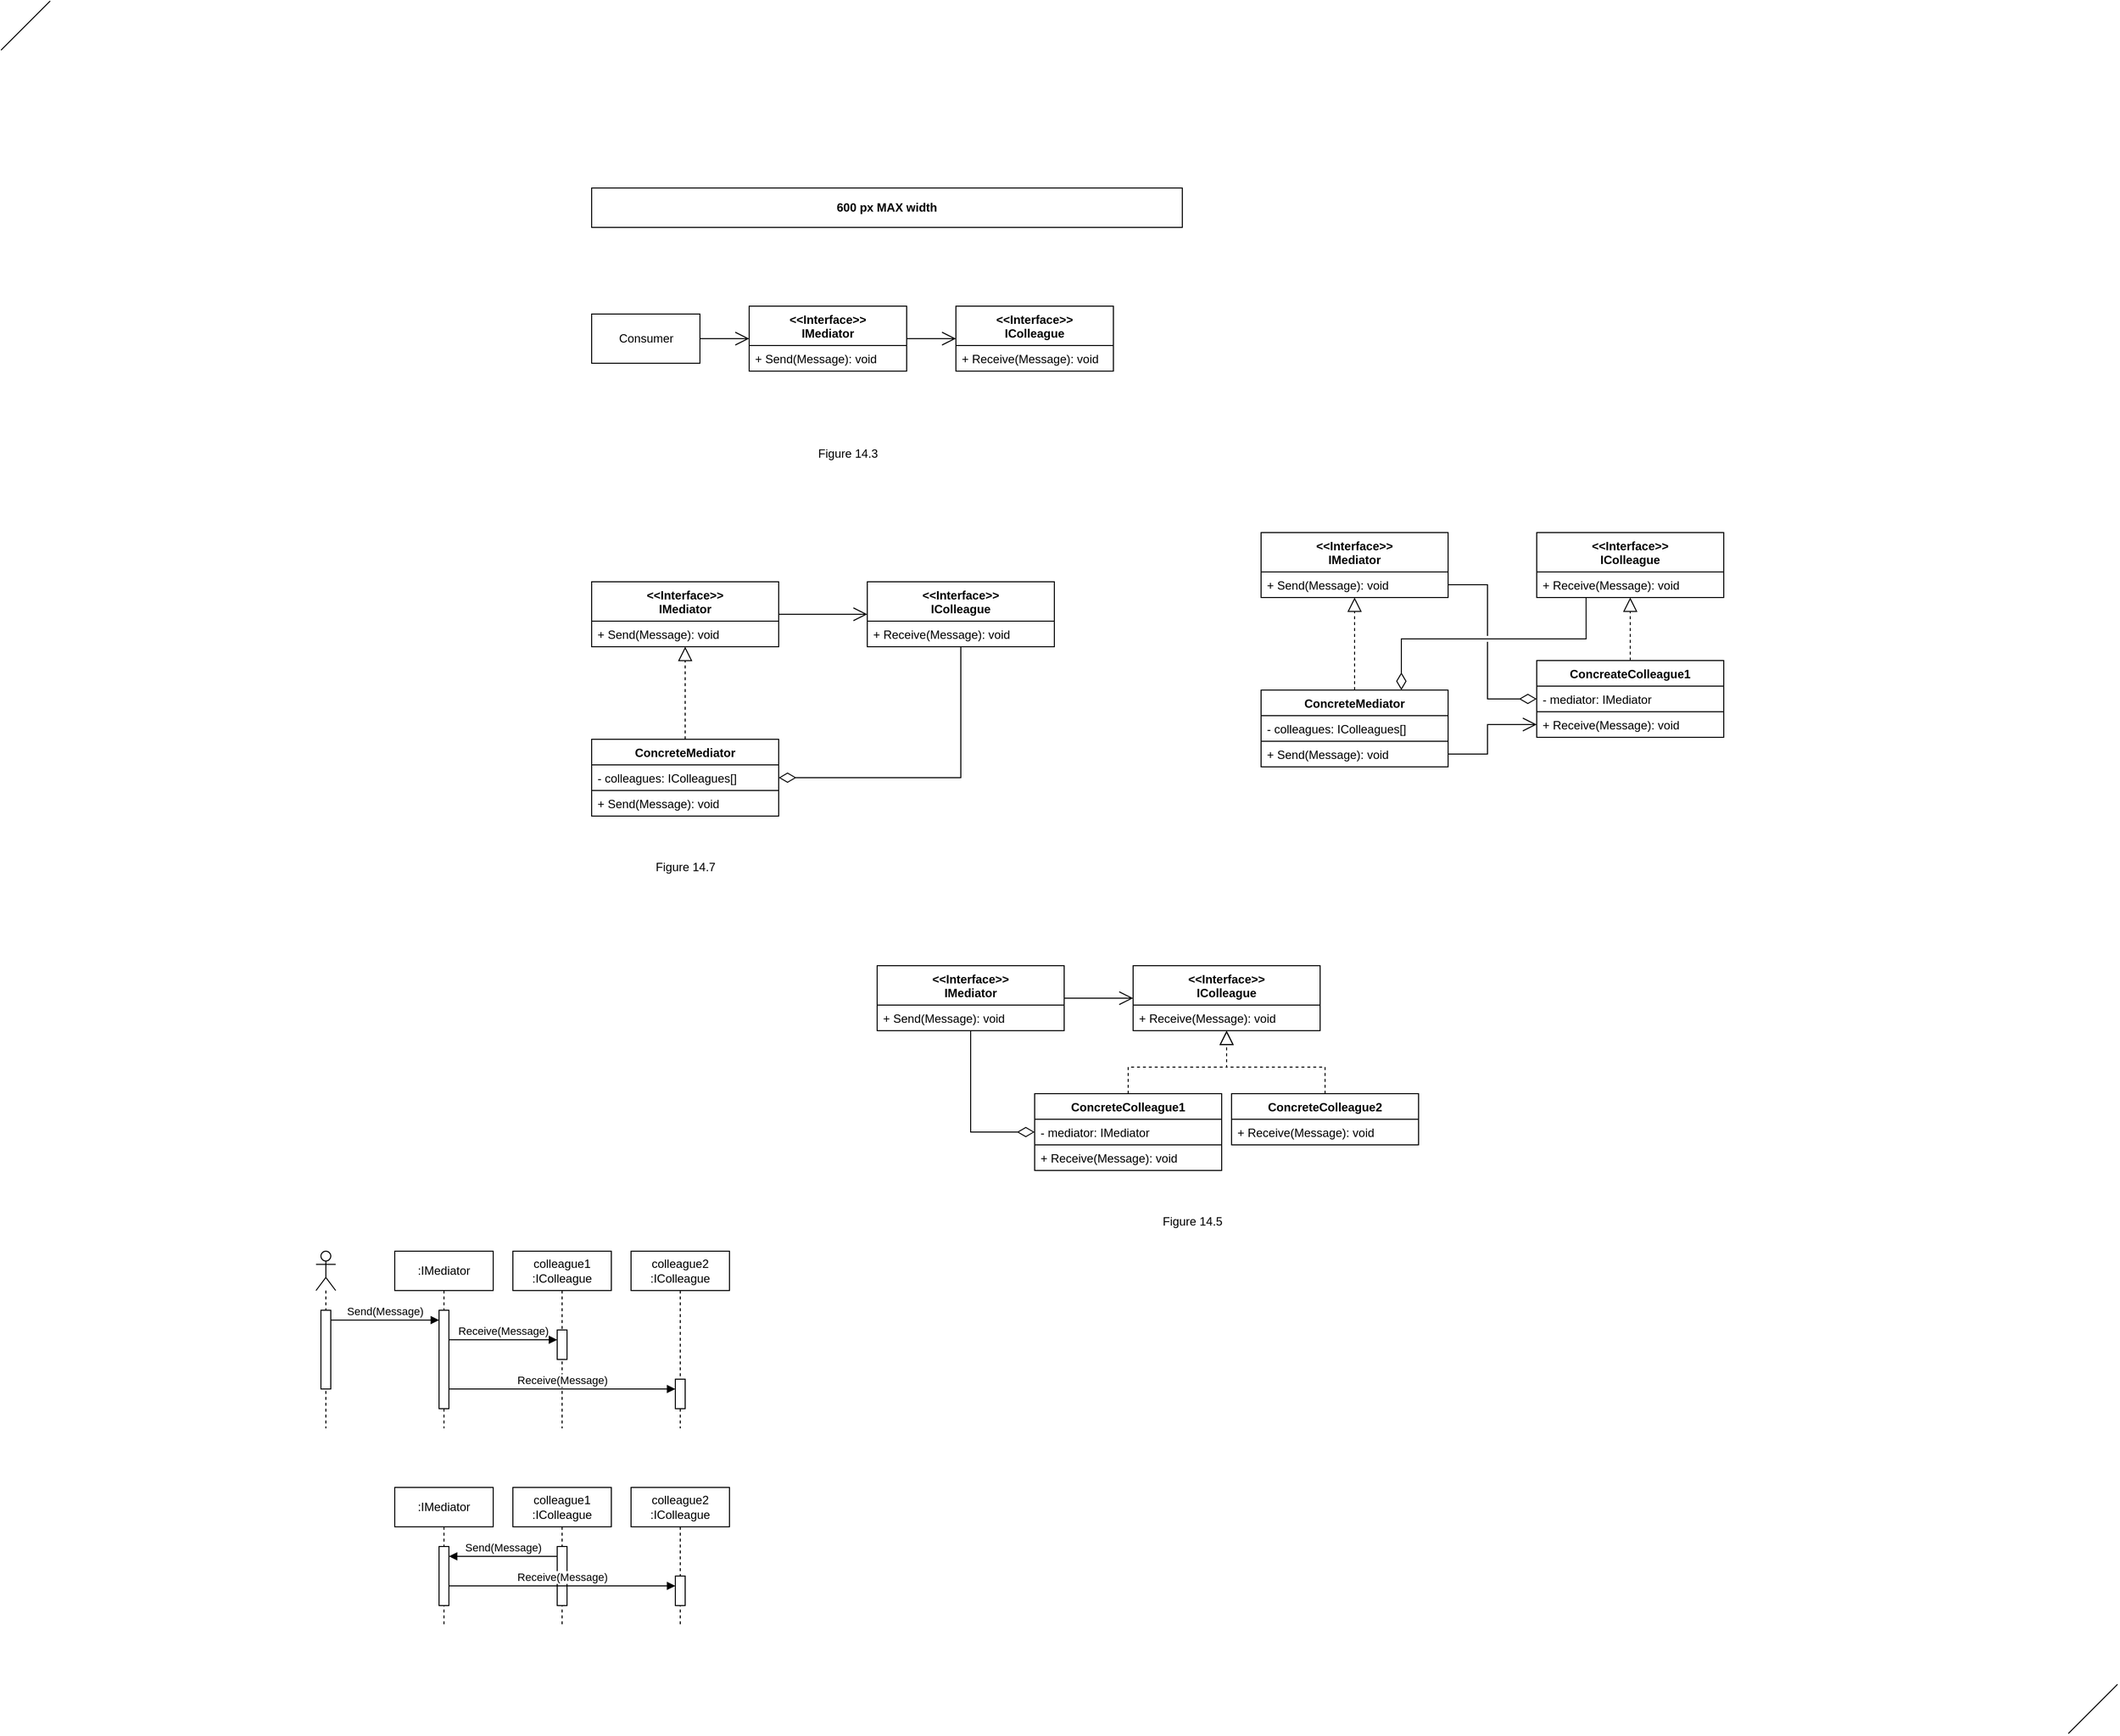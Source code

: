 <mxfile pages="5">
    <diagram id="WeTWr4gC9FGoRz4ITgJu" name="Mediator">
        <mxGraphModel dx="2084" dy="1839" grid="1" gridSize="10" guides="1" tooltips="1" connect="1" arrows="1" fold="1" page="0" pageScale="1" pageWidth="850" pageHeight="1100" math="0" shadow="0">
            <root>
                <mxCell id="0"/>
                <mxCell id="1" parent="0"/>
                <mxCell id="qLh6wpqrCz9U0z2CMlPT-15" style="edgeStyle=orthogonalEdgeStyle;rounded=0;orthogonalLoop=1;jettySize=auto;html=1;endArrow=block;endFill=0;endSize=12;dashed=1;" parent="1" source="qLh6wpqrCz9U0z2CMlPT-1" target="LLegwwf7M3faXV5nhpJP-3" edge="1">
                    <mxGeometry relative="1" as="geometry">
                        <mxPoint x="95" y="230" as="targetPoint"/>
                    </mxGeometry>
                </mxCell>
                <mxCell id="qLh6wpqrCz9U0z2CMlPT-16" style="edgeStyle=orthogonalEdgeStyle;rounded=0;orthogonalLoop=1;jettySize=auto;html=1;endArrow=none;endFill=0;endSize=12;startArrow=diamondThin;startFill=0;startSize=15;" parent="1" source="qLh6wpqrCz9U0z2CMlPT-2" target="LLegwwf7M3faXV5nhpJP-5" edge="1">
                    <mxGeometry relative="1" as="geometry">
                        <mxPoint x="375" y="230" as="targetPoint"/>
                    </mxGeometry>
                </mxCell>
                <mxCell id="qLh6wpqrCz9U0z2CMlPT-27" style="edgeStyle=orthogonalEdgeStyle;rounded=0;orthogonalLoop=1;jettySize=auto;html=1;endArrow=block;endFill=0;endSize=12;dashed=1;" parent="1" source="qLh6wpqrCz9U0z2CMlPT-5" target="LLegwwf7M3faXV5nhpJP-13" edge="1">
                    <mxGeometry relative="1" as="geometry">
                        <mxPoint x="375" y="370" as="sourcePoint"/>
                        <mxPoint x="645.048" y="620" as="targetPoint"/>
                    </mxGeometry>
                </mxCell>
                <mxCell id="qLh6wpqrCz9U0z2CMlPT-30" style="edgeStyle=orthogonalEdgeStyle;rounded=0;orthogonalLoop=1;jettySize=auto;html=1;endArrow=block;endFill=0;endSize=12;dashed=1;" parent="1" source="qLh6wpqrCz9U0z2CMlPT-28" target="LLegwwf7M3faXV5nhpJP-13" edge="1">
                    <mxGeometry relative="1" as="geometry">
                        <mxPoint x="655" y="700" as="sourcePoint"/>
                        <mxPoint x="645.048" y="620" as="targetPoint"/>
                    </mxGeometry>
                </mxCell>
                <mxCell id="qLh6wpqrCz9U0z2CMlPT-34" style="edgeStyle=orthogonalEdgeStyle;rounded=0;orthogonalLoop=1;jettySize=auto;html=1;endArrow=open;endFill=0;endSize=12;" parent="1" source="LLegwwf7M3faXV5nhpJP-11" target="LLegwwf7M3faXV5nhpJP-13" edge="1">
                    <mxGeometry relative="1" as="geometry">
                        <mxPoint x="550" y="585.048" as="targetPoint"/>
                        <mxPoint x="480" y="585" as="sourcePoint"/>
                    </mxGeometry>
                </mxCell>
                <mxCell id="qLh6wpqrCz9U0z2CMlPT-28" value="ConcreteColleague2" style="swimlane;fontStyle=1;align=center;verticalAlign=top;childLayout=stackLayout;horizontal=1;startSize=26;horizontalStack=0;resizeParent=1;resizeParentMax=0;resizeLast=0;collapsible=0;marginBottom=0;fillColor=default;swimlaneFillColor=default;strokeColor=default;fontColor=default;" parent="1" vertex="1">
                    <mxGeometry x="650" y="680" width="190" height="52" as="geometry"/>
                </mxCell>
                <mxCell id="qLh6wpqrCz9U0z2CMlPT-29" value="+ Receive(Message): void" style="text;align=left;verticalAlign=top;spacingLeft=4;spacingRight=4;overflow=hidden;rotatable=0;points=[[0,0.5],[1,0.5]];portConstraint=eastwest;fillColor=none;fontColor=default;strokeColor=default;" parent="qLh6wpqrCz9U0z2CMlPT-28" vertex="1">
                    <mxGeometry y="26" width="190" height="26" as="geometry"/>
                </mxCell>
                <mxCell id="qLh6wpqrCz9U0z2CMlPT-5" value="ConcreteColleague1" style="swimlane;fontStyle=1;align=center;verticalAlign=top;childLayout=stackLayout;horizontal=1;startSize=26;horizontalStack=0;resizeParent=1;resizeParentMax=0;resizeLast=0;collapsible=0;marginBottom=0;fillColor=default;swimlaneFillColor=default;strokeColor=default;fontColor=default;" parent="1" vertex="1">
                    <mxGeometry x="450" y="680" width="190" height="78" as="geometry"/>
                </mxCell>
                <mxCell id="qLh6wpqrCz9U0z2CMlPT-32" value="- mediator: IMediator" style="text;align=left;verticalAlign=top;spacingLeft=4;spacingRight=4;overflow=hidden;rotatable=0;points=[[0,0.5],[1,0.5]];portConstraint=eastwest;fillColor=none;fontColor=default;strokeColor=default;" parent="qLh6wpqrCz9U0z2CMlPT-5" vertex="1">
                    <mxGeometry y="26" width="190" height="26" as="geometry"/>
                </mxCell>
                <mxCell id="qLh6wpqrCz9U0z2CMlPT-8" value="+ Receive(Message): void" style="text;align=left;verticalAlign=top;spacingLeft=4;spacingRight=4;overflow=hidden;rotatable=0;points=[[0,0.5],[1,0.5]];portConstraint=eastwest;fillColor=none;fontColor=default;strokeColor=default;" parent="qLh6wpqrCz9U0z2CMlPT-5" vertex="1">
                    <mxGeometry y="52" width="190" height="26" as="geometry"/>
                </mxCell>
                <mxCell id="qLh6wpqrCz9U0z2CMlPT-36" style="edgeStyle=orthogonalEdgeStyle;rounded=0;orthogonalLoop=1;jettySize=auto;html=1;startArrow=diamondThin;startFill=0;startSize=15;endArrow=none;endFill=0;endSize=12;" parent="1" source="qLh6wpqrCz9U0z2CMlPT-32" target="LLegwwf7M3faXV5nhpJP-11" edge="1">
                    <mxGeometry relative="1" as="geometry">
                        <mxPoint x="385.048" y="620" as="targetPoint"/>
                    </mxGeometry>
                </mxCell>
                <mxCell id="qLh6wpqrCz9U0z2CMlPT-37" value=":IMediator" style="shape=umlLifeline;perimeter=lifelinePerimeter;whiteSpace=wrap;html=1;container=1;collapsible=0;recursiveResize=0;outlineConnect=0;fillColor=#ffffff;" parent="1" vertex="1">
                    <mxGeometry x="-200" y="840" width="100" height="180" as="geometry"/>
                </mxCell>
                <mxCell id="qLh6wpqrCz9U0z2CMlPT-43" value="" style="html=1;points=[];perimeter=orthogonalPerimeter;fillColor=#ffffff;" parent="qLh6wpqrCz9U0z2CMlPT-37" vertex="1">
                    <mxGeometry x="45" y="60" width="10" height="100" as="geometry"/>
                </mxCell>
                <mxCell id="qLh6wpqrCz9U0z2CMlPT-38" value="colleague1&lt;br&gt;:IColleague" style="shape=umlLifeline;perimeter=lifelinePerimeter;whiteSpace=wrap;html=1;container=1;collapsible=0;recursiveResize=0;outlineConnect=0;fillColor=#ffffff;" parent="1" vertex="1">
                    <mxGeometry x="-80" y="840" width="100" height="180" as="geometry"/>
                </mxCell>
                <mxCell id="qLh6wpqrCz9U0z2CMlPT-46" value="" style="html=1;points=[];perimeter=orthogonalPerimeter;fillColor=#ffffff;" parent="qLh6wpqrCz9U0z2CMlPT-38" vertex="1">
                    <mxGeometry x="45" y="80" width="10" height="30" as="geometry"/>
                </mxCell>
                <mxCell id="qLh6wpqrCz9U0z2CMlPT-39" value="colleague2&lt;br&gt;:IColleague" style="shape=umlLifeline;perimeter=lifelinePerimeter;whiteSpace=wrap;html=1;container=1;collapsible=0;recursiveResize=0;outlineConnect=0;fillColor=default;strokeColor=default;fontColor=default;" parent="1" vertex="1">
                    <mxGeometry x="40" y="840" width="100" height="180" as="geometry"/>
                </mxCell>
                <mxCell id="qLh6wpqrCz9U0z2CMlPT-47" value="" style="html=1;points=[];perimeter=orthogonalPerimeter;fillColor=default;strokeColor=default;" parent="qLh6wpqrCz9U0z2CMlPT-39" vertex="1">
                    <mxGeometry x="45" y="130" width="10" height="30" as="geometry"/>
                </mxCell>
                <mxCell id="kBxDytpTJEtKaplyMq0G-7" value=":IMediator" style="shape=umlLifeline;perimeter=lifelinePerimeter;whiteSpace=wrap;html=1;container=1;collapsible=0;recursiveResize=0;outlineConnect=0;fillColor=default;strokeColor=default;" vertex="1" parent="qLh6wpqrCz9U0z2CMlPT-39">
                    <mxGeometry x="-240" width="100" height="180" as="geometry"/>
                </mxCell>
                <mxCell id="kBxDytpTJEtKaplyMq0G-8" value="" style="html=1;points=[];perimeter=orthogonalPerimeter;fillColor=default;strokeColor=default;" vertex="1" parent="kBxDytpTJEtKaplyMq0G-7">
                    <mxGeometry x="45" y="60" width="10" height="100" as="geometry"/>
                </mxCell>
                <mxCell id="kBxDytpTJEtKaplyMq0G-9" value="colleague1&lt;br&gt;:IColleague" style="shape=umlLifeline;perimeter=lifelinePerimeter;whiteSpace=wrap;html=1;container=1;collapsible=0;recursiveResize=0;outlineConnect=0;fillColor=default;strokeColor=default;" vertex="1" parent="qLh6wpqrCz9U0z2CMlPT-39">
                    <mxGeometry x="-120" width="100" height="180" as="geometry"/>
                </mxCell>
                <mxCell id="kBxDytpTJEtKaplyMq0G-10" value="" style="html=1;points=[];perimeter=orthogonalPerimeter;fillColor=default;strokeColor=default;" vertex="1" parent="kBxDytpTJEtKaplyMq0G-9">
                    <mxGeometry x="45" y="80" width="10" height="30" as="geometry"/>
                </mxCell>
                <mxCell id="qLh6wpqrCz9U0z2CMlPT-41" value="" style="shape=umlLifeline;participant=umlActor;perimeter=lifelinePerimeter;whiteSpace=wrap;html=1;container=1;collapsible=0;recursiveResize=0;verticalAlign=top;spacingTop=36;labelBackgroundColor=#ffffff;outlineConnect=0;fillColor=default;strokeColor=default;" parent="1" vertex="1">
                    <mxGeometry x="-280" y="840" width="20" height="180" as="geometry"/>
                </mxCell>
                <mxCell id="qLh6wpqrCz9U0z2CMlPT-42" value="" style="html=1;points=[];perimeter=orthogonalPerimeter;fillColor=default;strokeColor=default;" parent="qLh6wpqrCz9U0z2CMlPT-41" vertex="1">
                    <mxGeometry x="5" y="60" width="10" height="80" as="geometry"/>
                </mxCell>
                <mxCell id="qLh6wpqrCz9U0z2CMlPT-44" value="Send(Message)" style="html=1;verticalAlign=bottom;startArrow=none;endArrow=block;startSize=8;startFill=0;" parent="1" source="qLh6wpqrCz9U0z2CMlPT-42" target="qLh6wpqrCz9U0z2CMlPT-43" edge="1">
                    <mxGeometry relative="1" as="geometry">
                        <mxPoint x="-250" y="910" as="sourcePoint"/>
                        <Array as="points">
                            <mxPoint x="-210" y="910"/>
                        </Array>
                    </mxGeometry>
                </mxCell>
                <mxCell id="qLh6wpqrCz9U0z2CMlPT-45" value="Receive(Message)" style="html=1;verticalAlign=bottom;startArrow=none;endArrow=block;startSize=8;startFill=0;" parent="1" source="qLh6wpqrCz9U0z2CMlPT-43" target="qLh6wpqrCz9U0z2CMlPT-46" edge="1">
                    <mxGeometry relative="1" as="geometry">
                        <mxPoint x="-140" y="930" as="sourcePoint"/>
                        <mxPoint x="-70" y="950" as="targetPoint"/>
                        <Array as="points">
                            <mxPoint x="-85" y="930"/>
                        </Array>
                    </mxGeometry>
                </mxCell>
                <mxCell id="qLh6wpqrCz9U0z2CMlPT-48" value="Receive(Message)" style="html=1;verticalAlign=bottom;startArrow=none;endArrow=block;startSize=8;startFill=0;" parent="1" source="qLh6wpqrCz9U0z2CMlPT-43" target="qLh6wpqrCz9U0z2CMlPT-47" edge="1">
                    <mxGeometry relative="1" as="geometry">
                        <mxPoint x="-90" y="970" as="sourcePoint"/>
                        <mxPoint x="-15" y="990" as="targetPoint"/>
                        <Array as="points">
                            <mxPoint x="-60" y="980"/>
                            <mxPoint x="70" y="980"/>
                        </Array>
                        <mxPoint as="offset"/>
                    </mxGeometry>
                </mxCell>
                <mxCell id="qLh6wpqrCz9U0z2CMlPT-49" value=":IMediator" style="shape=umlLifeline;perimeter=lifelinePerimeter;whiteSpace=wrap;html=1;container=1;collapsible=0;recursiveResize=0;outlineConnect=0;fillColor=default;strokeColor=default;fontColor=default;" parent="1" vertex="1">
                    <mxGeometry x="-200" y="1080" width="100" height="140" as="geometry"/>
                </mxCell>
                <mxCell id="qLh6wpqrCz9U0z2CMlPT-50" value="" style="html=1;points=[];perimeter=orthogonalPerimeter;fillColor=default;strokeColor=default;" parent="qLh6wpqrCz9U0z2CMlPT-49" vertex="1">
                    <mxGeometry x="45" y="60" width="10" height="60" as="geometry"/>
                </mxCell>
                <mxCell id="qLh6wpqrCz9U0z2CMlPT-51" value="colleague1&lt;br&gt;:IColleague" style="shape=umlLifeline;perimeter=lifelinePerimeter;whiteSpace=wrap;html=1;container=1;collapsible=0;recursiveResize=0;outlineConnect=0;fillColor=default;strokeColor=default;fontColor=default;" parent="1" vertex="1">
                    <mxGeometry x="-80" y="1080" width="100" height="140" as="geometry"/>
                </mxCell>
                <mxCell id="qLh6wpqrCz9U0z2CMlPT-56" value="" style="html=1;points=[];perimeter=orthogonalPerimeter;fillColor=default;strokeColor=default;" parent="qLh6wpqrCz9U0z2CMlPT-51" vertex="1">
                    <mxGeometry x="45" y="60" width="10" height="60" as="geometry"/>
                </mxCell>
                <mxCell id="qLh6wpqrCz9U0z2CMlPT-53" value="colleague2&lt;br&gt;:IColleague" style="shape=umlLifeline;perimeter=lifelinePerimeter;whiteSpace=wrap;html=1;container=1;collapsible=0;recursiveResize=0;outlineConnect=0;fillColor=default;strokeColor=default;fontColor=default;" parent="1" vertex="1">
                    <mxGeometry x="40" y="1080" width="100" height="140" as="geometry"/>
                </mxCell>
                <mxCell id="qLh6wpqrCz9U0z2CMlPT-54" value="" style="html=1;points=[];perimeter=orthogonalPerimeter;fillColor=default;strokeColor=default;" parent="qLh6wpqrCz9U0z2CMlPT-53" vertex="1">
                    <mxGeometry x="45" y="90" width="10" height="30" as="geometry"/>
                </mxCell>
                <mxCell id="qLh6wpqrCz9U0z2CMlPT-57" value="Send(Message)" style="html=1;verticalAlign=bottom;startArrow=none;endArrow=block;startSize=8;startFill=0;" parent="1" source="qLh6wpqrCz9U0z2CMlPT-56" target="qLh6wpqrCz9U0z2CMlPT-50" edge="1">
                    <mxGeometry relative="1" as="geometry">
                        <mxPoint x="-250" y="1150" as="sourcePoint"/>
                        <Array as="points">
                            <mxPoint x="-80" y="1150"/>
                        </Array>
                        <mxPoint x="-210" y="1180" as="targetPoint"/>
                    </mxGeometry>
                </mxCell>
                <mxCell id="qLh6wpqrCz9U0z2CMlPT-59" value="Receive(Message)" style="html=1;verticalAlign=bottom;startArrow=none;endArrow=block;startSize=8;startFill=0;" parent="1" target="qLh6wpqrCz9U0z2CMlPT-54" edge="1">
                    <mxGeometry relative="1" as="geometry">
                        <mxPoint x="-145" y="1180" as="sourcePoint"/>
                        <mxPoint x="-15" y="1190" as="targetPoint"/>
                        <Array as="points">
                            <mxPoint x="-60" y="1180"/>
                            <mxPoint x="70" y="1180"/>
                        </Array>
                        <mxPoint as="offset"/>
                    </mxGeometry>
                </mxCell>
                <mxCell id="qLh6wpqrCz9U0z2CMlPT-1" value="ConcreteMediator" style="swimlane;fontStyle=1;align=center;verticalAlign=top;childLayout=stackLayout;horizontal=1;startSize=26;horizontalStack=0;resizeParent=1;resizeParentMax=0;resizeLast=0;collapsible=0;marginBottom=0;fillColor=default;fontColor=default;strokeColor=default;swimlaneFillColor=default;" parent="1" vertex="1">
                    <mxGeometry y="320" width="190" height="78" as="geometry"/>
                </mxCell>
                <mxCell id="qLh6wpqrCz9U0z2CMlPT-2" value="- colleagues: IColleagues[]" style="text;align=left;verticalAlign=top;spacingLeft=4;spacingRight=4;overflow=hidden;rotatable=0;points=[[0,0.5],[1,0.5]];portConstraint=eastwest;fillColor=none;strokeColor=default;" parent="qLh6wpqrCz9U0z2CMlPT-1" vertex="1">
                    <mxGeometry y="26" width="190" height="26" as="geometry"/>
                </mxCell>
                <mxCell id="qLh6wpqrCz9U0z2CMlPT-4" value="+ Send(Message): void" style="text;align=left;verticalAlign=top;spacingLeft=4;spacingRight=4;overflow=hidden;rotatable=0;points=[[0,0.5],[1,0.5]];portConstraint=eastwest;fillColor=none;strokeColor=default;" parent="qLh6wpqrCz9U0z2CMlPT-1" vertex="1">
                    <mxGeometry y="52" width="190" height="26" as="geometry"/>
                </mxCell>
                <mxCell id="qLh6wpqrCz9U0z2CMlPT-63" style="edgeStyle=orthogonalEdgeStyle;rounded=0;orthogonalLoop=1;jettySize=auto;html=1;endArrow=block;endFill=0;endSize=12;dashed=1;" parent="1" source="qLh6wpqrCz9U0z2CMlPT-65" target="LLegwwf7M3faXV5nhpJP-7" edge="1">
                    <mxGeometry relative="1" as="geometry">
                        <mxPoint x="775" y="180" as="targetPoint"/>
                    </mxGeometry>
                </mxCell>
                <mxCell id="qLh6wpqrCz9U0z2CMlPT-64" style="edgeStyle=orthogonalEdgeStyle;rounded=0;orthogonalLoop=1;jettySize=auto;html=1;endArrow=none;endFill=0;endSize=12;startArrow=diamondThin;startFill=0;startSize=15;exitX=0.75;exitY=0;exitDx=0;exitDy=0;entryX=0.264;entryY=0.997;entryDx=0;entryDy=0;entryPerimeter=0;" parent="1" source="qLh6wpqrCz9U0z2CMlPT-65" target="LLegwwf7M3faXV5nhpJP-10" edge="1">
                    <mxGeometry relative="1" as="geometry">
                        <mxPoint x="1010" y="180" as="targetPoint"/>
                    </mxGeometry>
                </mxCell>
                <mxCell id="qLh6wpqrCz9U0z2CMlPT-65" value="ConcreteMediator" style="swimlane;fontStyle=1;align=center;verticalAlign=top;childLayout=stackLayout;horizontal=1;startSize=26;horizontalStack=0;resizeParent=1;resizeParentMax=0;resizeLast=0;collapsible=0;marginBottom=0;fillColor=default;swimlaneFillColor=default;fontColor=default;strokeColor=default;" parent="1" vertex="1">
                    <mxGeometry x="680" y="270" width="190" height="78" as="geometry"/>
                </mxCell>
                <mxCell id="qLh6wpqrCz9U0z2CMlPT-66" value="- colleagues: IColleagues[]" style="text;align=left;verticalAlign=top;spacingLeft=4;spacingRight=4;overflow=hidden;rotatable=0;points=[[0,0.5],[1,0.5]];portConstraint=eastwest;fillColor=none;strokeColor=default;fontColor=default;" parent="qLh6wpqrCz9U0z2CMlPT-65" vertex="1">
                    <mxGeometry y="26" width="190" height="26" as="geometry"/>
                </mxCell>
                <mxCell id="qLh6wpqrCz9U0z2CMlPT-68" value="+ Send(Message): void" style="text;align=left;verticalAlign=top;spacingLeft=4;spacingRight=4;overflow=hidden;rotatable=0;points=[[0,0.5],[1,0.5]];portConstraint=eastwest;fillColor=none;strokeColor=default;fontColor=default;" parent="qLh6wpqrCz9U0z2CMlPT-65" vertex="1">
                    <mxGeometry y="52" width="190" height="26" as="geometry"/>
                </mxCell>
                <mxCell id="qLh6wpqrCz9U0z2CMlPT-70" style="rounded=0;orthogonalLoop=1;jettySize=auto;html=1;endArrow=block;endFill=0;endSize=12;dashed=1;" parent="1" source="qLh6wpqrCz9U0z2CMlPT-76" target="LLegwwf7M3faXV5nhpJP-9" edge="1">
                    <mxGeometry relative="1" as="geometry">
                        <mxPoint x="1055" y="176" as="sourcePoint"/>
                        <mxPoint x="1055" y="180" as="targetPoint"/>
                    </mxGeometry>
                </mxCell>
                <mxCell id="qLh6wpqrCz9U0z2CMlPT-80" style="edgeStyle=orthogonalEdgeStyle;rounded=0;orthogonalLoop=1;jettySize=auto;html=1;startArrow=diamondThin;startFill=0;startSize=15;endArrow=none;endFill=0;endSize=12;jumpStyle=gap;exitX=0;exitY=0.5;exitDx=0;exitDy=0;" parent="1" source="qLh6wpqrCz9U0z2CMlPT-77" target="LLegwwf7M3faXV5nhpJP-8" edge="1">
                    <mxGeometry relative="1" as="geometry">
                        <mxPoint x="870" y="162.5" as="targetPoint"/>
                        <Array as="points">
                            <mxPoint x="910" y="279"/>
                            <mxPoint x="910" y="163"/>
                        </Array>
                    </mxGeometry>
                </mxCell>
                <mxCell id="qLh6wpqrCz9U0z2CMlPT-76" value="ConcreateColleague1" style="swimlane;fontStyle=1;align=center;verticalAlign=top;childLayout=stackLayout;horizontal=1;startSize=26;horizontalStack=0;resizeParent=1;resizeParentMax=0;resizeLast=0;collapsible=0;marginBottom=0;fillColor=default;swimlaneFillColor=default;fontColor=default;strokeColor=default;" parent="1" vertex="1">
                    <mxGeometry x="960" y="240" width="190" height="78" as="geometry"/>
                </mxCell>
                <mxCell id="qLh6wpqrCz9U0z2CMlPT-77" value="- mediator: IMediator" style="text;align=left;verticalAlign=top;spacingLeft=4;spacingRight=4;overflow=hidden;rotatable=0;points=[[0,0.5],[1,0.5]];portConstraint=eastwest;fillColor=none;strokeColor=default;fontColor=default;" parent="qLh6wpqrCz9U0z2CMlPT-76" vertex="1">
                    <mxGeometry y="26" width="190" height="26" as="geometry"/>
                </mxCell>
                <mxCell id="qLh6wpqrCz9U0z2CMlPT-79" value="+ Receive(Message): void" style="text;align=left;verticalAlign=top;spacingLeft=4;spacingRight=4;overflow=hidden;rotatable=0;points=[[0,0.5],[1,0.5]];portConstraint=eastwest;fillColor=none;strokeColor=default;fontColor=default;" parent="qLh6wpqrCz9U0z2CMlPT-76" vertex="1">
                    <mxGeometry y="52" width="190" height="26" as="geometry"/>
                </mxCell>
                <mxCell id="qLh6wpqrCz9U0z2CMlPT-81" style="edgeStyle=orthogonalEdgeStyle;rounded=0;orthogonalLoop=1;jettySize=auto;html=1;endArrow=open;endFill=0;endSize=12;entryX=0;entryY=0.5;entryDx=0;entryDy=0;exitX=1;exitY=0.5;exitDx=0;exitDy=0;" parent="1" source="qLh6wpqrCz9U0z2CMlPT-68" target="qLh6wpqrCz9U0z2CMlPT-79" edge="1">
                    <mxGeometry relative="1" as="geometry">
                        <mxPoint x="870" y="127.5" as="sourcePoint"/>
                        <mxPoint x="960" y="127.5" as="targetPoint"/>
                    </mxGeometry>
                </mxCell>
                <mxCell id="gFyDSmiEamECZuDuTmNl-1" value="Figure 14.3" style="text;html=1;align=center;verticalAlign=middle;resizable=0;points=[];autosize=1;fontSize=12;fontColor=default;" parent="1" vertex="1">
                    <mxGeometry x="220" y="20" width="80" height="20" as="geometry"/>
                </mxCell>
                <mxCell id="gFyDSmiEamECZuDuTmNl-2" value="Figure 14.5" style="text;html=1;align=center;verticalAlign=middle;resizable=0;points=[];autosize=1;fontSize=12;fontColor=#000000;" parent="1" vertex="1">
                    <mxGeometry x="570" y="800" width="80" height="20" as="geometry"/>
                </mxCell>
                <mxCell id="AL8ufDaA2baDiRTDEuV--1" value="Figure 14.7" style="text;html=1;align=center;verticalAlign=middle;resizable=0;points=[];autosize=1;fontSize=12;fontColor=default;" parent="1" vertex="1">
                    <mxGeometry x="55" y="440" width="80" height="20" as="geometry"/>
                </mxCell>
                <mxCell id="bRMpz78bY9-C_sZuXuRD-12" style="edgeStyle=none;html=1;fontColor=default;endArrow=open;endFill=0;endSize=12;" edge="1" parent="1" source="bRMpz78bY9-C_sZuXuRD-1" target="bRMpz78bY9-C_sZuXuRD-5">
                    <mxGeometry relative="1" as="geometry"/>
                </mxCell>
                <mxCell id="bRMpz78bY9-C_sZuXuRD-1" value="&lt;&lt;Interface&gt;&gt;&#10;IMediator" style="swimlane;fontStyle=1;align=center;verticalAlign=top;childLayout=stackLayout;horizontal=1;startSize=40;horizontalStack=0;resizeParent=1;resizeParentMax=0;resizeLast=0;collapsible=0;marginBottom=0;swimlaneFillColor=default;" vertex="1" parent="1">
                    <mxGeometry x="160" y="-120" width="160" height="66" as="geometry"/>
                </mxCell>
                <mxCell id="bRMpz78bY9-C_sZuXuRD-4" value="+ Send(Message): void" style="text;strokeColor=default;fillColor=none;align=left;verticalAlign=top;spacingLeft=4;spacingRight=4;overflow=hidden;rotatable=0;points=[[0,0.5],[1,0.5]];portConstraint=eastwest;" vertex="1" parent="bRMpz78bY9-C_sZuXuRD-1">
                    <mxGeometry y="40" width="160" height="26" as="geometry"/>
                </mxCell>
                <mxCell id="bRMpz78bY9-C_sZuXuRD-5" value="&lt;&lt;Interface&gt;&gt;&#10;IColleague" style="swimlane;fontStyle=1;align=center;verticalAlign=top;childLayout=stackLayout;horizontal=1;startSize=40;horizontalStack=0;resizeParent=1;resizeParentMax=0;resizeLast=0;collapsible=0;marginBottom=0;swimlaneFillColor=default;" vertex="1" parent="1">
                    <mxGeometry x="370" y="-120" width="160" height="66" as="geometry"/>
                </mxCell>
                <mxCell id="bRMpz78bY9-C_sZuXuRD-6" value="+ Receive(Message): void" style="text;strokeColor=default;fillColor=none;align=left;verticalAlign=top;spacingLeft=4;spacingRight=4;overflow=hidden;rotatable=0;points=[[0,0.5],[1,0.5]];portConstraint=eastwest;" vertex="1" parent="bRMpz78bY9-C_sZuXuRD-5">
                    <mxGeometry y="40" width="160" height="26" as="geometry"/>
                </mxCell>
                <mxCell id="bRMpz78bY9-C_sZuXuRD-7" value="" style="endArrow=none;html=1;fontColor=default;" edge="1" parent="1">
                    <mxGeometry width="50" height="50" relative="1" as="geometry">
                        <mxPoint x="-600" y="-380" as="sourcePoint"/>
                        <mxPoint x="-550" y="-430" as="targetPoint"/>
                    </mxGeometry>
                </mxCell>
                <mxCell id="bRMpz78bY9-C_sZuXuRD-8" value="" style="endArrow=none;html=1;fontColor=default;" edge="1" parent="1">
                    <mxGeometry width="50" height="50" relative="1" as="geometry">
                        <mxPoint x="1500" y="1330" as="sourcePoint"/>
                        <mxPoint x="1550" y="1280" as="targetPoint"/>
                    </mxGeometry>
                </mxCell>
                <mxCell id="bRMpz78bY9-C_sZuXuRD-9" value="Consumer" style="html=1;fillColor=default;strokeColor=default;fontColor=default;" vertex="1" parent="1">
                    <mxGeometry y="-112" width="110" height="50" as="geometry"/>
                </mxCell>
                <mxCell id="bRMpz78bY9-C_sZuXuRD-10" style="edgeStyle=orthogonalEdgeStyle;rounded=0;orthogonalLoop=1;jettySize=auto;html=1;endArrow=open;endFill=0;endSize=12;" edge="1" parent="1" source="bRMpz78bY9-C_sZuXuRD-9" target="bRMpz78bY9-C_sZuXuRD-1">
                    <mxGeometry relative="1" as="geometry">
                        <mxPoint x="120" y="15" as="sourcePoint"/>
                        <mxPoint x="170" y="15" as="targetPoint"/>
                    </mxGeometry>
                </mxCell>
                <mxCell id="LLegwwf7M3faXV5nhpJP-1" value="600 px MAX width" style="rounded=0;whiteSpace=wrap;html=1;fontSize=12;align=center;fontStyle=1" vertex="1" parent="1">
                    <mxGeometry y="-240" width="600" height="40" as="geometry"/>
                </mxCell>
                <mxCell id="LLegwwf7M3faXV5nhpJP-2" style="edgeStyle=none;html=1;fontColor=default;endArrow=open;endFill=0;endSize=12;" edge="1" parent="1" source="LLegwwf7M3faXV5nhpJP-3" target="LLegwwf7M3faXV5nhpJP-5">
                    <mxGeometry relative="1" as="geometry"/>
                </mxCell>
                <mxCell id="LLegwwf7M3faXV5nhpJP-3" value="&lt;&lt;Interface&gt;&gt;&#10;IMediator" style="swimlane;fontStyle=1;align=center;verticalAlign=top;childLayout=stackLayout;horizontal=1;startSize=40;horizontalStack=0;resizeParent=1;resizeParentMax=0;resizeLast=0;collapsible=0;marginBottom=0;swimlaneFillColor=default;" vertex="1" parent="1">
                    <mxGeometry y="160" width="190" height="66" as="geometry"/>
                </mxCell>
                <mxCell id="LLegwwf7M3faXV5nhpJP-4" value="+ Send(Message): void" style="text;strokeColor=default;fillColor=none;align=left;verticalAlign=top;spacingLeft=4;spacingRight=4;overflow=hidden;rotatable=0;points=[[0,0.5],[1,0.5]];portConstraint=eastwest;" vertex="1" parent="LLegwwf7M3faXV5nhpJP-3">
                    <mxGeometry y="40" width="190" height="26" as="geometry"/>
                </mxCell>
                <mxCell id="LLegwwf7M3faXV5nhpJP-5" value="&lt;&lt;Interface&gt;&gt;&#10;IColleague" style="swimlane;fontStyle=1;align=center;verticalAlign=top;childLayout=stackLayout;horizontal=1;startSize=40;horizontalStack=0;resizeParent=1;resizeParentMax=0;resizeLast=0;collapsible=0;marginBottom=0;swimlaneFillColor=default;" vertex="1" parent="1">
                    <mxGeometry x="280" y="160" width="190" height="66" as="geometry"/>
                </mxCell>
                <mxCell id="LLegwwf7M3faXV5nhpJP-6" value="+ Receive(Message): void" style="text;strokeColor=default;fillColor=none;align=left;verticalAlign=top;spacingLeft=4;spacingRight=4;overflow=hidden;rotatable=0;points=[[0,0.5],[1,0.5]];portConstraint=eastwest;" vertex="1" parent="LLegwwf7M3faXV5nhpJP-5">
                    <mxGeometry y="40" width="190" height="26" as="geometry"/>
                </mxCell>
                <mxCell id="LLegwwf7M3faXV5nhpJP-7" value="&lt;&lt;Interface&gt;&gt;&#10;IMediator" style="swimlane;fontStyle=1;align=center;verticalAlign=top;childLayout=stackLayout;horizontal=1;startSize=40;horizontalStack=0;resizeParent=1;resizeParentMax=0;resizeLast=0;collapsible=0;marginBottom=0;swimlaneFillColor=default;" vertex="1" parent="1">
                    <mxGeometry x="680" y="110" width="190" height="66" as="geometry"/>
                </mxCell>
                <mxCell id="LLegwwf7M3faXV5nhpJP-8" value="+ Send(Message): void" style="text;strokeColor=default;fillColor=none;align=left;verticalAlign=top;spacingLeft=4;spacingRight=4;overflow=hidden;rotatable=0;points=[[0,0.5],[1,0.5]];portConstraint=eastwest;" vertex="1" parent="LLegwwf7M3faXV5nhpJP-7">
                    <mxGeometry y="40" width="190" height="26" as="geometry"/>
                </mxCell>
                <mxCell id="LLegwwf7M3faXV5nhpJP-9" value="&lt;&lt;Interface&gt;&gt;&#10;IColleague" style="swimlane;fontStyle=1;align=center;verticalAlign=top;childLayout=stackLayout;horizontal=1;startSize=40;horizontalStack=0;resizeParent=1;resizeParentMax=0;resizeLast=0;collapsible=0;marginBottom=0;swimlaneFillColor=default;" vertex="1" parent="1">
                    <mxGeometry x="960" y="110" width="190" height="66" as="geometry"/>
                </mxCell>
                <mxCell id="LLegwwf7M3faXV5nhpJP-10" value="+ Receive(Message): void" style="text;strokeColor=default;fillColor=none;align=left;verticalAlign=top;spacingLeft=4;spacingRight=4;overflow=hidden;rotatable=0;points=[[0,0.5],[1,0.5]];portConstraint=eastwest;" vertex="1" parent="LLegwwf7M3faXV5nhpJP-9">
                    <mxGeometry y="40" width="190" height="26" as="geometry"/>
                </mxCell>
                <mxCell id="LLegwwf7M3faXV5nhpJP-11" value="&lt;&lt;Interface&gt;&gt;&#10;IMediator" style="swimlane;fontStyle=1;align=center;verticalAlign=top;childLayout=stackLayout;horizontal=1;startSize=40;horizontalStack=0;resizeParent=1;resizeParentMax=0;resizeLast=0;collapsible=0;marginBottom=0;swimlaneFillColor=default;" vertex="1" parent="1">
                    <mxGeometry x="290" y="550" width="190" height="66" as="geometry"/>
                </mxCell>
                <mxCell id="LLegwwf7M3faXV5nhpJP-12" value="+ Send(Message): void" style="text;strokeColor=default;fillColor=none;align=left;verticalAlign=top;spacingLeft=4;spacingRight=4;overflow=hidden;rotatable=0;points=[[0,0.5],[1,0.5]];portConstraint=eastwest;" vertex="1" parent="LLegwwf7M3faXV5nhpJP-11">
                    <mxGeometry y="40" width="190" height="26" as="geometry"/>
                </mxCell>
                <mxCell id="LLegwwf7M3faXV5nhpJP-13" value="&lt;&lt;Interface&gt;&gt;&#10;IColleague" style="swimlane;fontStyle=1;align=center;verticalAlign=top;childLayout=stackLayout;horizontal=1;startSize=40;horizontalStack=0;resizeParent=1;resizeParentMax=0;resizeLast=0;collapsible=0;marginBottom=0;swimlaneFillColor=default;" vertex="1" parent="1">
                    <mxGeometry x="550" y="550" width="190" height="66" as="geometry"/>
                </mxCell>
                <mxCell id="LLegwwf7M3faXV5nhpJP-14" value="+ Receive(Message): void" style="text;strokeColor=default;fillColor=none;align=left;verticalAlign=top;spacingLeft=4;spacingRight=4;overflow=hidden;rotatable=0;points=[[0,0.5],[1,0.5]];portConstraint=eastwest;" vertex="1" parent="LLegwwf7M3faXV5nhpJP-13">
                    <mxGeometry y="40" width="190" height="26" as="geometry"/>
                </mxCell>
            </root>
        </mxGraphModel>
    </diagram>
    <diagram id="cSdPbn_I-SBBUXdTI7q3" name="CQS">
        <mxGraphModel dx="1317" dy="742" grid="1" gridSize="10" guides="1" tooltips="1" connect="1" arrows="1" fold="1" page="0" pageScale="1" pageWidth="850" pageHeight="1100" math="0" shadow="0">
            <root>
                <mxCell id="eAgyc-UkfNOGoqECpljJ-0"/>
                <mxCell id="eAgyc-UkfNOGoqECpljJ-1" parent="eAgyc-UkfNOGoqECpljJ-0"/>
                <mxCell id="eAgyc-UkfNOGoqECpljJ-124" value="handler&lt;br style=&quot;font-size: 10px;&quot;&gt;:SendChatMessage.Handler" style="shape=umlLifeline;perimeter=lifelinePerimeter;whiteSpace=wrap;html=1;container=1;collapsible=0;recursiveResize=0;outlineConnect=0;fillColor=default;fontSize=10;" parent="eAgyc-UkfNOGoqECpljJ-1" vertex="1">
                    <mxGeometry x="680" y="1010" width="140" height="440" as="geometry"/>
                </mxCell>
                <mxCell id="eAgyc-UkfNOGoqECpljJ-125" value="3" style="html=1;points=[];perimeter=orthogonalPerimeter;fillColor=default;fontSize=10;" parent="eAgyc-UkfNOGoqECpljJ-124" vertex="1">
                    <mxGeometry x="65" y="220" width="10" height="200" as="geometry"/>
                </mxCell>
                <mxCell id="eAgyc-UkfNOGoqECpljJ-121" value="chatCmd&lt;br style=&quot;font-size: 10px;&quot;&gt;:SendChatMessage.Command" style="shape=umlLifeline;perimeter=lifelinePerimeter;whiteSpace=wrap;html=1;container=1;collapsible=0;recursiveResize=0;outlineConnect=0;fillColor=default;fontSize=10;" parent="eAgyc-UkfNOGoqECpljJ-1" vertex="1">
                    <mxGeometry x="590" y="965" width="170" height="480" as="geometry"/>
                </mxCell>
                <mxCell id="eAgyc-UkfNOGoqECpljJ-122" value="" style="html=1;points=[];perimeter=orthogonalPerimeter;fillColor=default;fontSize=10;" parent="eAgyc-UkfNOGoqECpljJ-121" vertex="1">
                    <mxGeometry x="80" y="160" width="10" height="20" as="geometry"/>
                </mxCell>
                <mxCell id="eAgyc-UkfNOGoqECpljJ-142" value="loop(participants)" style="shape=umlFrame;whiteSpace=wrap;html=1;fillColor=default;width=100;height=30;fontSize=10;" parent="eAgyc-UkfNOGoqECpljJ-1" vertex="1">
                    <mxGeometry x="640" y="1340" width="320" height="70" as="geometry"/>
                </mxCell>
                <mxCell id="eAgyc-UkfNOGoqECpljJ-111" value="p:Participant" style="shape=umlLifeline;perimeter=lifelinePerimeter;whiteSpace=wrap;html=1;container=1;collapsible=0;recursiveResize=0;outlineConnect=0;fillColor=default;fontSize=10;" parent="eAgyc-UkfNOGoqECpljJ-1" vertex="1">
                    <mxGeometry x="500" y="1010" width="80" height="440" as="geometry"/>
                </mxCell>
                <mxCell id="eAgyc-UkfNOGoqECpljJ-112" value="" style="html=1;points=[];perimeter=orthogonalPerimeter;fillColor=default;fontSize=10;" parent="eAgyc-UkfNOGoqECpljJ-111" vertex="1">
                    <mxGeometry x="35" y="60" width="10" height="360" as="geometry"/>
                </mxCell>
                <mxCell id="eAgyc-UkfNOGoqECpljJ-16" style="edgeStyle=none;rounded=0;jumpStyle=gap;orthogonalLoop=1;jettySize=auto;html=1;startArrow=none;startFill=0;startSize=12;endArrow=open;endFill=0;endSize=12;" parent="eAgyc-UkfNOGoqECpljJ-1" source="eAgyc-UkfNOGoqECpljJ-2" target="eAgyc-UkfNOGoqECpljJ-3" edge="1">
                    <mxGeometry relative="1" as="geometry"/>
                </mxCell>
                <mxCell id="eAgyc-UkfNOGoqECpljJ-2" value="Consumer" style="html=1;fillColor=default;strokeColor=default;" parent="eAgyc-UkfNOGoqECpljJ-1" vertex="1">
                    <mxGeometry x="-160" y="280" width="110" height="50" as="geometry"/>
                </mxCell>
                <mxCell id="eAgyc-UkfNOGoqECpljJ-3" value="Command" style="swimlane;fontStyle=1;align=center;verticalAlign=top;childLayout=stackLayout;horizontal=1;startSize=26;horizontalStack=0;resizeParent=1;resizeParentMax=0;resizeLast=0;collapsible=0;marginBottom=0;fillColor=default;strokeColor=default;swimlaneFillColor=default;" parent="eAgyc-UkfNOGoqECpljJ-1" vertex="1">
                    <mxGeometry x="70" y="280" width="160" height="52" as="geometry"/>
                </mxCell>
                <mxCell id="eAgyc-UkfNOGoqECpljJ-4" value="+ field: type" style="text;strokeColor=default;fillColor=none;align=left;verticalAlign=top;spacingLeft=4;spacingRight=4;overflow=hidden;rotatable=0;points=[[0,0.5],[1,0.5]];portConstraint=eastwest;" parent="eAgyc-UkfNOGoqECpljJ-3" vertex="1">
                    <mxGeometry y="26" width="160" height="26" as="geometry"/>
                </mxCell>
                <mxCell id="eAgyc-UkfNOGoqECpljJ-17" value="cmd:Command" style="shape=umlLifeline;perimeter=lifelinePerimeter;whiteSpace=wrap;html=1;container=1;collapsible=0;recursiveResize=0;outlineConnect=0;fillColor=default;strokeColor=default;" parent="eAgyc-UkfNOGoqECpljJ-1" vertex="1">
                    <mxGeometry x="-100" y="400" width="110" height="190" as="geometry"/>
                </mxCell>
                <mxCell id="eAgyc-UkfNOGoqECpljJ-22" value="" style="html=1;points=[];perimeter=orthogonalPerimeter;fillColor=default;" parent="eAgyc-UkfNOGoqECpljJ-17" vertex="1">
                    <mxGeometry x="50" y="60" width="10" height="30" as="geometry"/>
                </mxCell>
                <mxCell id="eAgyc-UkfNOGoqECpljJ-18" value="h:Handler" style="shape=umlLifeline;perimeter=lifelinePerimeter;whiteSpace=wrap;html=1;container=1;collapsible=0;recursiveResize=0;outlineConnect=0;fillColor=default;strokeColor=default;" parent="eAgyc-UkfNOGoqECpljJ-1" vertex="1">
                    <mxGeometry x="20" y="400" width="100" height="190" as="geometry"/>
                </mxCell>
                <mxCell id="eAgyc-UkfNOGoqECpljJ-25" value="" style="html=1;points=[];perimeter=orthogonalPerimeter;fillColor=default;" parent="eAgyc-UkfNOGoqECpljJ-18" vertex="1">
                    <mxGeometry x="45" y="120" width="10" height="50" as="geometry"/>
                </mxCell>
                <mxCell id="eAgyc-UkfNOGoqECpljJ-19" value="" style="shape=umlLifeline;participant=umlActor;perimeter=lifelinePerimeter;whiteSpace=wrap;html=1;container=1;collapsible=0;recursiveResize=0;verticalAlign=top;spacingTop=36;labelBackgroundColor=#ffffff;outlineConnect=0;fillColor=default;" parent="eAgyc-UkfNOGoqECpljJ-1" vertex="1">
                    <mxGeometry x="-160" y="400" width="20" height="190" as="geometry"/>
                </mxCell>
                <mxCell id="eAgyc-UkfNOGoqECpljJ-20" value="" style="html=1;points=[];perimeter=orthogonalPerimeter;fillColor=default;" parent="eAgyc-UkfNOGoqECpljJ-19" vertex="1">
                    <mxGeometry x="5" y="60" width="10" height="110" as="geometry"/>
                </mxCell>
                <mxCell id="eAgyc-UkfNOGoqECpljJ-23" value="new()" style="html=1;verticalAlign=bottom;endArrow=block;entryX=0;entryY=0;" parent="eAgyc-UkfNOGoqECpljJ-1" source="eAgyc-UkfNOGoqECpljJ-20" target="eAgyc-UkfNOGoqECpljJ-22" edge="1">
                    <mxGeometry relative="1" as="geometry">
                        <mxPoint x="-110" y="460" as="sourcePoint"/>
                    </mxGeometry>
                </mxCell>
                <mxCell id="eAgyc-UkfNOGoqECpljJ-24" value="" style="html=1;verticalAlign=bottom;endArrow=open;dashed=1;endSize=8;exitX=0;exitY=0.95;" parent="eAgyc-UkfNOGoqECpljJ-1" source="eAgyc-UkfNOGoqECpljJ-22" target="eAgyc-UkfNOGoqECpljJ-20" edge="1">
                    <mxGeometry relative="1" as="geometry">
                        <mxPoint x="-110" y="536" as="targetPoint"/>
                    </mxGeometry>
                </mxCell>
                <mxCell id="eAgyc-UkfNOGoqECpljJ-26" value="h.Handle(cmd)" style="html=1;verticalAlign=bottom;endArrow=block;entryX=0;entryY=0;" parent="eAgyc-UkfNOGoqECpljJ-1" source="eAgyc-UkfNOGoqECpljJ-20" target="eAgyc-UkfNOGoqECpljJ-25" edge="1">
                    <mxGeometry relative="1" as="geometry">
                        <mxPoint x="-50" y="520" as="sourcePoint"/>
                    </mxGeometry>
                </mxCell>
                <mxCell id="eAgyc-UkfNOGoqECpljJ-28" value="Entities" style="shape=umlLifeline;perimeter=lifelinePerimeter;whiteSpace=wrap;html=1;container=1;collapsible=0;recursiveResize=0;outlineConnect=0;fillColor=default;strokeColor=default;" parent="eAgyc-UkfNOGoqECpljJ-1" vertex="1">
                    <mxGeometry x="130" y="400" width="100" height="190" as="geometry"/>
                </mxCell>
                <mxCell id="eAgyc-UkfNOGoqECpljJ-29" value="Apply changes" style="html=1;verticalAlign=bottom;endArrow=block;" parent="eAgyc-UkfNOGoqECpljJ-1" source="eAgyc-UkfNOGoqECpljJ-25" target="eAgyc-UkfNOGoqECpljJ-30" edge="1">
                    <mxGeometry width="80" relative="1" as="geometry">
                        <mxPoint x="80" y="539" as="sourcePoint"/>
                        <mxPoint x="160" y="539" as="targetPoint"/>
                    </mxGeometry>
                </mxCell>
                <mxCell id="eAgyc-UkfNOGoqECpljJ-30" value="" style="html=1;points=[];perimeter=orthogonalPerimeter;fillColor=default;" parent="eAgyc-UkfNOGoqECpljJ-1" vertex="1">
                    <mxGeometry x="175" y="540" width="10" height="30" as="geometry"/>
                </mxCell>
                <mxCell id="eAgyc-UkfNOGoqECpljJ-31" value="query:Query" style="shape=umlLifeline;perimeter=lifelinePerimeter;whiteSpace=wrap;html=1;container=1;collapsible=0;recursiveResize=0;outlineConnect=0;fillColor=default;strokeColor=default;" parent="eAgyc-UkfNOGoqECpljJ-1" vertex="1">
                    <mxGeometry x="-100" y="640" width="110" height="210" as="geometry"/>
                </mxCell>
                <mxCell id="eAgyc-UkfNOGoqECpljJ-32" value="" style="html=1;points=[];perimeter=orthogonalPerimeter;fillColor=default;" parent="eAgyc-UkfNOGoqECpljJ-31" vertex="1">
                    <mxGeometry x="50" y="60" width="10" height="30" as="geometry"/>
                </mxCell>
                <mxCell id="eAgyc-UkfNOGoqECpljJ-33" value="h:Handler" style="shape=umlLifeline;perimeter=lifelinePerimeter;whiteSpace=wrap;html=1;container=1;collapsible=0;recursiveResize=0;outlineConnect=0;fillColor=default;strokeColor=default;" parent="eAgyc-UkfNOGoqECpljJ-1" vertex="1">
                    <mxGeometry x="20" y="640" width="100" height="210" as="geometry"/>
                </mxCell>
                <mxCell id="eAgyc-UkfNOGoqECpljJ-34" value="" style="html=1;points=[];perimeter=orthogonalPerimeter;fillColor=default;" parent="eAgyc-UkfNOGoqECpljJ-33" vertex="1">
                    <mxGeometry x="45" y="120" width="10" height="70" as="geometry"/>
                </mxCell>
                <mxCell id="eAgyc-UkfNOGoqECpljJ-35" value="" style="shape=umlLifeline;participant=umlActor;perimeter=lifelinePerimeter;whiteSpace=wrap;html=1;container=1;collapsible=0;recursiveResize=0;verticalAlign=top;spacingTop=36;labelBackgroundColor=#ffffff;outlineConnect=0;fillColor=default;" parent="eAgyc-UkfNOGoqECpljJ-1" vertex="1">
                    <mxGeometry x="-160" y="640" width="20" height="210" as="geometry"/>
                </mxCell>
                <mxCell id="eAgyc-UkfNOGoqECpljJ-36" value="" style="html=1;points=[];perimeter=orthogonalPerimeter;fillColor=default;" parent="eAgyc-UkfNOGoqECpljJ-35" vertex="1">
                    <mxGeometry x="5" y="60" width="10" height="130" as="geometry"/>
                </mxCell>
                <mxCell id="eAgyc-UkfNOGoqECpljJ-37" value="new()" style="html=1;verticalAlign=bottom;endArrow=block;entryX=0;entryY=0;" parent="eAgyc-UkfNOGoqECpljJ-1" source="eAgyc-UkfNOGoqECpljJ-36" target="eAgyc-UkfNOGoqECpljJ-32" edge="1">
                    <mxGeometry relative="1" as="geometry">
                        <mxPoint x="-110" y="700" as="sourcePoint"/>
                    </mxGeometry>
                </mxCell>
                <mxCell id="eAgyc-UkfNOGoqECpljJ-38" value="" style="html=1;verticalAlign=bottom;endArrow=open;dashed=1;endSize=8;exitX=0;exitY=0.95;" parent="eAgyc-UkfNOGoqECpljJ-1" source="eAgyc-UkfNOGoqECpljJ-32" target="eAgyc-UkfNOGoqECpljJ-36" edge="1">
                    <mxGeometry relative="1" as="geometry">
                        <mxPoint x="-110" y="776" as="targetPoint"/>
                    </mxGeometry>
                </mxCell>
                <mxCell id="eAgyc-UkfNOGoqECpljJ-39" value="h.Handle(query)" style="html=1;verticalAlign=bottom;endArrow=block;entryX=0;entryY=0;" parent="eAgyc-UkfNOGoqECpljJ-1" source="eAgyc-UkfNOGoqECpljJ-36" target="eAgyc-UkfNOGoqECpljJ-34" edge="1">
                    <mxGeometry relative="1" as="geometry">
                        <mxPoint x="-50" y="760" as="sourcePoint"/>
                    </mxGeometry>
                </mxCell>
                <mxCell id="eAgyc-UkfNOGoqECpljJ-43" value="return result" style="html=1;verticalAlign=bottom;endArrow=open;dashed=1;endSize=8;exitX=0;exitY=0.88;exitDx=0;exitDy=0;exitPerimeter=0;" parent="eAgyc-UkfNOGoqECpljJ-1" source="eAgyc-UkfNOGoqECpljJ-34" target="eAgyc-UkfNOGoqECpljJ-36" edge="1">
                    <mxGeometry relative="1" as="geometry">
                        <mxPoint x="-40" y="880" as="sourcePoint"/>
                        <mxPoint x="-120" y="880" as="targetPoint"/>
                    </mxGeometry>
                </mxCell>
                <mxCell id="eAgyc-UkfNOGoqECpljJ-44" value="Entities" style="shape=umlLifeline;perimeter=lifelinePerimeter;whiteSpace=wrap;html=1;container=1;collapsible=0;recursiveResize=0;outlineConnect=0;fillColor=default;strokeColor=default;" parent="eAgyc-UkfNOGoqECpljJ-1" vertex="1">
                    <mxGeometry x="130" y="640" width="100" height="210" as="geometry"/>
                </mxCell>
                <mxCell id="eAgyc-UkfNOGoqECpljJ-45" value="" style="html=1;points=[];perimeter=orthogonalPerimeter;fillColor=default;" parent="eAgyc-UkfNOGoqECpljJ-44" vertex="1">
                    <mxGeometry x="45" y="140" width="10" height="30" as="geometry"/>
                </mxCell>
                <mxCell id="eAgyc-UkfNOGoqECpljJ-46" value="Query data" style="html=1;verticalAlign=bottom;endArrow=block;entryX=0;entryY=0;" parent="eAgyc-UkfNOGoqECpljJ-1" source="eAgyc-UkfNOGoqECpljJ-34" target="eAgyc-UkfNOGoqECpljJ-45" edge="1">
                    <mxGeometry relative="1" as="geometry">
                        <mxPoint x="80" y="780" as="sourcePoint"/>
                    </mxGeometry>
                </mxCell>
                <mxCell id="eAgyc-UkfNOGoqECpljJ-47" value="" style="html=1;verticalAlign=bottom;endArrow=open;dashed=1;endSize=8;exitX=0;exitY=0.95;" parent="eAgyc-UkfNOGoqECpljJ-1" source="eAgyc-UkfNOGoqECpljJ-45" target="eAgyc-UkfNOGoqECpljJ-34" edge="1">
                    <mxGeometry relative="1" as="geometry">
                        <mxPoint x="80" y="856" as="targetPoint"/>
                    </mxGeometry>
                </mxCell>
                <mxCell id="eAgyc-UkfNOGoqECpljJ-49" value="p:Participant" style="shape=umlLifeline;perimeter=lifelinePerimeter;whiteSpace=wrap;html=1;container=1;collapsible=0;recursiveResize=0;outlineConnect=0;fillColor=default;strokeColor=default;" parent="eAgyc-UkfNOGoqECpljJ-1" vertex="1">
                    <mxGeometry x="520" y="360" width="100" height="210" as="geometry"/>
                </mxCell>
                <mxCell id="eAgyc-UkfNOGoqECpljJ-54" value="" style="html=1;points=[];perimeter=orthogonalPerimeter;fillColor=default;" parent="eAgyc-UkfNOGoqECpljJ-49" vertex="1">
                    <mxGeometry x="45" y="60" width="10" height="130" as="geometry"/>
                </mxCell>
                <mxCell id="eAgyc-UkfNOGoqECpljJ-50" value="c:ChatRoom" style="shape=umlLifeline;perimeter=lifelinePerimeter;whiteSpace=wrap;html=1;container=1;collapsible=0;recursiveResize=0;outlineConnect=0;fillColor=default;strokeColor=default;" parent="eAgyc-UkfNOGoqECpljJ-1" vertex="1">
                    <mxGeometry x="900" y="310" width="100" height="260" as="geometry"/>
                </mxCell>
                <mxCell id="eAgyc-UkfNOGoqECpljJ-67" value="" style="html=1;points=[];perimeter=orthogonalPerimeter;fillColor=default;" parent="eAgyc-UkfNOGoqECpljJ-50" vertex="1">
                    <mxGeometry x="45" y="220" width="10" height="20" as="geometry"/>
                </mxCell>
                <mxCell id="eAgyc-UkfNOGoqECpljJ-52" value="" style="shape=umlLifeline;participant=umlActor;perimeter=lifelinePerimeter;whiteSpace=wrap;html=1;container=1;collapsible=0;recursiveResize=0;verticalAlign=top;spacingTop=36;labelBackgroundColor=#ffffff;outlineConnect=0;fillColor=default;" parent="eAgyc-UkfNOGoqECpljJ-1" vertex="1">
                    <mxGeometry x="420" y="360" width="20" height="210" as="geometry"/>
                </mxCell>
                <mxCell id="eAgyc-UkfNOGoqECpljJ-53" value="" style="html=1;points=[];perimeter=orthogonalPerimeter;fillColor=default;" parent="eAgyc-UkfNOGoqECpljJ-52" vertex="1">
                    <mxGeometry x="5" y="50" width="10" height="140" as="geometry"/>
                </mxCell>
                <mxCell id="eAgyc-UkfNOGoqECpljJ-55" value="Join(c)" style="html=1;verticalAlign=bottom;endArrow=block;entryX=0;entryY=0;" parent="eAgyc-UkfNOGoqECpljJ-1" source="eAgyc-UkfNOGoqECpljJ-53" target="eAgyc-UkfNOGoqECpljJ-54" edge="1">
                    <mxGeometry relative="1" as="geometry">
                        <mxPoint x="470" y="420" as="sourcePoint"/>
                    </mxGeometry>
                </mxCell>
                <mxCell id="eAgyc-UkfNOGoqECpljJ-57" value="m:Mediator" style="shape=umlLifeline;perimeter=lifelinePerimeter;whiteSpace=wrap;html=1;container=1;collapsible=0;recursiveResize=0;outlineConnect=0;fillColor=default;strokeColor=default;" parent="eAgyc-UkfNOGoqECpljJ-1" vertex="1">
                    <mxGeometry x="640" y="360" width="100" height="210" as="geometry"/>
                </mxCell>
                <mxCell id="eAgyc-UkfNOGoqECpljJ-58" value="" style="html=1;points=[];perimeter=orthogonalPerimeter;fillColor=default;" parent="eAgyc-UkfNOGoqECpljJ-57" vertex="1">
                    <mxGeometry x="45" y="130" width="10" height="60" as="geometry"/>
                </mxCell>
                <mxCell id="eAgyc-UkfNOGoqECpljJ-59" value="2: Send(joinCmd)" style="html=1;verticalAlign=bottom;endArrow=block;" parent="eAgyc-UkfNOGoqECpljJ-1" source="eAgyc-UkfNOGoqECpljJ-54" target="eAgyc-UkfNOGoqECpljJ-58" edge="1">
                    <mxGeometry relative="1" as="geometry">
                        <mxPoint x="575.0" y="490.6" as="sourcePoint"/>
                        <mxPoint x="574.72" y="485" as="targetPoint"/>
                    </mxGeometry>
                </mxCell>
                <mxCell id="eAgyc-UkfNOGoqECpljJ-60" value="joinCmd&lt;br&gt;:JoinChatRoom.Command" style="shape=umlLifeline;perimeter=lifelinePerimeter;whiteSpace=wrap;html=1;container=1;collapsible=0;recursiveResize=0;outlineConnect=0;fillColor=default;strokeColor=default;" parent="eAgyc-UkfNOGoqECpljJ-1" vertex="1">
                    <mxGeometry x="650" y="310" width="200" height="250" as="geometry"/>
                </mxCell>
                <mxCell id="eAgyc-UkfNOGoqECpljJ-73" value="" style="html=1;points=[];perimeter=orthogonalPerimeter;fillColor=default;" parent="eAgyc-UkfNOGoqECpljJ-60" vertex="1">
                    <mxGeometry x="95" y="120" width="10" height="30" as="geometry"/>
                </mxCell>
                <mxCell id="eAgyc-UkfNOGoqECpljJ-77" value="" style="shape=umlDestroy;whiteSpace=wrap;html=1;strokeWidth=3;fillColor=#ffffff;" parent="eAgyc-UkfNOGoqECpljJ-60" vertex="1">
                    <mxGeometry x="92.5" y="245" width="15" height="15" as="geometry"/>
                </mxCell>
                <mxCell id="eAgyc-UkfNOGoqECpljJ-61" value="handler&lt;br&gt;:JoinChatRoom.Handler" style="shape=umlLifeline;perimeter=lifelinePerimeter;whiteSpace=wrap;html=1;container=1;collapsible=0;recursiveResize=0;outlineConnect=0;fillColor=default;strokeColor=default;" parent="eAgyc-UkfNOGoqECpljJ-1" vertex="1">
                    <mxGeometry x="760" y="360" width="160" height="210" as="geometry"/>
                </mxCell>
                <mxCell id="eAgyc-UkfNOGoqECpljJ-62" value="" style="html=1;points=[];perimeter=orthogonalPerimeter;fillColor=default;" parent="eAgyc-UkfNOGoqECpljJ-61" vertex="1">
                    <mxGeometry x="75" y="160" width="10" height="30" as="geometry"/>
                </mxCell>
                <mxCell id="eAgyc-UkfNOGoqECpljJ-65" value="3: Handle(joinCmd)" style="html=1;verticalAlign=bottom;endArrow=block;" parent="eAgyc-UkfNOGoqECpljJ-1" source="eAgyc-UkfNOGoqECpljJ-58" target="eAgyc-UkfNOGoqECpljJ-62" edge="1">
                    <mxGeometry relative="1" as="geometry">
                        <mxPoint x="699.72" y="510" as="sourcePoint"/>
                        <mxPoint x="809.72" y="505.02" as="targetPoint"/>
                    </mxGeometry>
                </mxCell>
                <mxCell id="eAgyc-UkfNOGoqECpljJ-66" value="4: Add(p)" style="html=1;verticalAlign=bottom;endArrow=block;" parent="eAgyc-UkfNOGoqECpljJ-1" source="eAgyc-UkfNOGoqECpljJ-62" target="eAgyc-UkfNOGoqECpljJ-67" edge="1">
                    <mxGeometry relative="1" as="geometry">
                        <mxPoint x="1159.72" y="552.5" as="sourcePoint"/>
                        <mxPoint x="844.72" y="506.48" as="targetPoint"/>
                    </mxGeometry>
                </mxCell>
                <mxCell id="eAgyc-UkfNOGoqECpljJ-74" value="1: new(c, p)" style="html=1;verticalAlign=bottom;endArrow=block;entryX=0;entryY=0;" parent="eAgyc-UkfNOGoqECpljJ-1" source="eAgyc-UkfNOGoqECpljJ-54" target="eAgyc-UkfNOGoqECpljJ-73" edge="1">
                    <mxGeometry relative="1" as="geometry">
                        <mxPoint x="650" y="410" as="sourcePoint"/>
                    </mxGeometry>
                </mxCell>
                <mxCell id="eAgyc-UkfNOGoqECpljJ-79" value="" style="html=1;verticalAlign=bottom;endArrow=open;dashed=1;endSize=8;" parent="eAgyc-UkfNOGoqECpljJ-1" source="eAgyc-UkfNOGoqECpljJ-73" target="eAgyc-UkfNOGoqECpljJ-54" edge="1">
                    <mxGeometry relative="1" as="geometry">
                        <mxPoint x="600" y="449.76" as="targetPoint"/>
                        <mxPoint x="695" y="449.76" as="sourcePoint"/>
                        <Array as="points">
                            <mxPoint x="650" y="450"/>
                        </Array>
                    </mxGeometry>
                </mxCell>
                <mxCell id="eAgyc-UkfNOGoqECpljJ-80" value="p:Participant" style="shape=umlLifeline;perimeter=lifelinePerimeter;whiteSpace=wrap;html=1;container=1;collapsible=0;recursiveResize=0;outlineConnect=0;fillColor=default;strokeColor=default;" parent="eAgyc-UkfNOGoqECpljJ-1" vertex="1">
                    <mxGeometry x="520" y="650" width="100" height="270" as="geometry"/>
                </mxCell>
                <mxCell id="eAgyc-UkfNOGoqECpljJ-81" value="" style="html=1;points=[];perimeter=orthogonalPerimeter;fillColor=default;" parent="eAgyc-UkfNOGoqECpljJ-80" vertex="1">
                    <mxGeometry x="45" y="60" width="10" height="170" as="geometry"/>
                </mxCell>
                <mxCell id="eAgyc-UkfNOGoqECpljJ-82" value="c:ChatRoom" style="shape=umlLifeline;perimeter=lifelinePerimeter;whiteSpace=wrap;html=1;container=1;collapsible=0;recursiveResize=0;outlineConnect=0;fillColor=default;strokeColor=default;" parent="eAgyc-UkfNOGoqECpljJ-1" vertex="1">
                    <mxGeometry x="900" y="600" width="100" height="320" as="geometry"/>
                </mxCell>
                <mxCell id="eAgyc-UkfNOGoqECpljJ-83" value="" style="html=1;points=[];perimeter=orthogonalPerimeter;fillColor=default;" parent="eAgyc-UkfNOGoqECpljJ-82" vertex="1">
                    <mxGeometry x="45" y="220" width="10" height="30" as="geometry"/>
                </mxCell>
                <mxCell id="eAgyc-UkfNOGoqECpljJ-84" value="" style="shape=umlLifeline;participant=umlActor;perimeter=lifelinePerimeter;whiteSpace=wrap;html=1;container=1;collapsible=0;recursiveResize=0;verticalAlign=top;spacingTop=36;labelBackgroundColor=#ffffff;outlineConnect=0;fillColor=default;" parent="eAgyc-UkfNOGoqECpljJ-1" vertex="1">
                    <mxGeometry x="420" y="650" width="20" height="270" as="geometry"/>
                </mxCell>
                <mxCell id="eAgyc-UkfNOGoqECpljJ-85" value="" style="html=1;points=[];perimeter=orthogonalPerimeter;fillColor=default;" parent="eAgyc-UkfNOGoqECpljJ-84" vertex="1">
                    <mxGeometry x="5" y="50" width="10" height="190" as="geometry"/>
                </mxCell>
                <mxCell id="eAgyc-UkfNOGoqECpljJ-86" value="ListParticipantsOf(c)" style="html=1;verticalAlign=bottom;endArrow=block;entryX=0;entryY=0;" parent="eAgyc-UkfNOGoqECpljJ-1" source="eAgyc-UkfNOGoqECpljJ-85" target="eAgyc-UkfNOGoqECpljJ-81" edge="1">
                    <mxGeometry relative="1" as="geometry">
                        <mxPoint x="470" y="710" as="sourcePoint"/>
                    </mxGeometry>
                </mxCell>
                <mxCell id="eAgyc-UkfNOGoqECpljJ-87" value="m:Mediator" style="shape=umlLifeline;perimeter=lifelinePerimeter;whiteSpace=wrap;html=1;container=1;collapsible=0;recursiveResize=0;outlineConnect=0;fillColor=default;strokeColor=default;" parent="eAgyc-UkfNOGoqECpljJ-1" vertex="1">
                    <mxGeometry x="640" y="650" width="100" height="270" as="geometry"/>
                </mxCell>
                <mxCell id="eAgyc-UkfNOGoqECpljJ-88" value="" style="html=1;points=[];perimeter=orthogonalPerimeter;fillColor=default;" parent="eAgyc-UkfNOGoqECpljJ-87" vertex="1">
                    <mxGeometry x="45" y="130" width="10" height="90" as="geometry"/>
                </mxCell>
                <mxCell id="eAgyc-UkfNOGoqECpljJ-89" value="2: Send(listQuery)" style="html=1;verticalAlign=bottom;endArrow=block;" parent="eAgyc-UkfNOGoqECpljJ-1" source="eAgyc-UkfNOGoqECpljJ-81" target="eAgyc-UkfNOGoqECpljJ-88" edge="1">
                    <mxGeometry relative="1" as="geometry">
                        <mxPoint x="575.0" y="780.6" as="sourcePoint"/>
                        <mxPoint x="574.72" y="775" as="targetPoint"/>
                    </mxGeometry>
                </mxCell>
                <mxCell id="eAgyc-UkfNOGoqECpljJ-90" value="listQuery&lt;br&gt;:ListParticipants.Query" style="shape=umlLifeline;perimeter=lifelinePerimeter;whiteSpace=wrap;html=1;container=1;collapsible=0;recursiveResize=0;outlineConnect=0;fillColor=default;strokeColor=default;" parent="eAgyc-UkfNOGoqECpljJ-1" vertex="1">
                    <mxGeometry x="650" y="600" width="200" height="310" as="geometry"/>
                </mxCell>
                <mxCell id="eAgyc-UkfNOGoqECpljJ-91" value="" style="html=1;points=[];perimeter=orthogonalPerimeter;fillColor=default;" parent="eAgyc-UkfNOGoqECpljJ-90" vertex="1">
                    <mxGeometry x="95" y="120" width="10" height="30" as="geometry"/>
                </mxCell>
                <mxCell id="eAgyc-UkfNOGoqECpljJ-93" value="handler&lt;br&gt;:ListParticipants.Handler" style="shape=umlLifeline;perimeter=lifelinePerimeter;whiteSpace=wrap;html=1;container=1;collapsible=0;recursiveResize=0;outlineConnect=0;fillColor=default;strokeColor=default;" parent="eAgyc-UkfNOGoqECpljJ-1" vertex="1">
                    <mxGeometry x="760" y="650" width="160" height="270" as="geometry"/>
                </mxCell>
                <mxCell id="eAgyc-UkfNOGoqECpljJ-94" value="" style="html=1;points=[];perimeter=orthogonalPerimeter;fillColor=default;" parent="eAgyc-UkfNOGoqECpljJ-93" vertex="1">
                    <mxGeometry x="75" y="160" width="10" height="50" as="geometry"/>
                </mxCell>
                <mxCell id="eAgyc-UkfNOGoqECpljJ-95" value="3: Handle(listQuery)" style="html=1;verticalAlign=bottom;endArrow=block;" parent="eAgyc-UkfNOGoqECpljJ-1" source="eAgyc-UkfNOGoqECpljJ-88" target="eAgyc-UkfNOGoqECpljJ-94" edge="1">
                    <mxGeometry relative="1" as="geometry">
                        <mxPoint x="699.72" y="800" as="sourcePoint"/>
                        <mxPoint x="809.72" y="795.02" as="targetPoint"/>
                    </mxGeometry>
                </mxCell>
                <mxCell id="eAgyc-UkfNOGoqECpljJ-96" value="4: ListParticipants()" style="html=1;verticalAlign=bottom;endArrow=block;exitX=1.12;exitY=0.28;exitDx=0;exitDy=0;exitPerimeter=0;" parent="eAgyc-UkfNOGoqECpljJ-1" source="eAgyc-UkfNOGoqECpljJ-94" target="eAgyc-UkfNOGoqECpljJ-83" edge="1">
                    <mxGeometry relative="1" as="geometry">
                        <mxPoint x="1159.72" y="842.5" as="sourcePoint"/>
                        <mxPoint x="844.72" y="796.48" as="targetPoint"/>
                    </mxGeometry>
                </mxCell>
                <mxCell id="eAgyc-UkfNOGoqECpljJ-97" value="1: new(c, p)" style="html=1;verticalAlign=bottom;endArrow=block;entryX=0;entryY=0;" parent="eAgyc-UkfNOGoqECpljJ-1" source="eAgyc-UkfNOGoqECpljJ-81" target="eAgyc-UkfNOGoqECpljJ-91" edge="1">
                    <mxGeometry relative="1" as="geometry">
                        <mxPoint x="650" y="700" as="sourcePoint"/>
                    </mxGeometry>
                </mxCell>
                <mxCell id="eAgyc-UkfNOGoqECpljJ-98" value="" style="html=1;verticalAlign=bottom;endArrow=open;dashed=1;endSize=8;" parent="eAgyc-UkfNOGoqECpljJ-1" source="eAgyc-UkfNOGoqECpljJ-91" target="eAgyc-UkfNOGoqECpljJ-81" edge="1">
                    <mxGeometry relative="1" as="geometry">
                        <mxPoint x="600" y="739.76" as="targetPoint"/>
                        <mxPoint x="695" y="739.76" as="sourcePoint"/>
                        <Array as="points">
                            <mxPoint x="650" y="740"/>
                        </Array>
                    </mxGeometry>
                </mxCell>
                <mxCell id="eAgyc-UkfNOGoqECpljJ-99" value="" style="html=1;verticalAlign=bottom;endArrow=open;dashed=1;endSize=8;exitX=-0.04;exitY=0.907;exitDx=0;exitDy=0;exitPerimeter=0;" parent="eAgyc-UkfNOGoqECpljJ-1" source="eAgyc-UkfNOGoqECpljJ-83" target="eAgyc-UkfNOGoqECpljJ-94" edge="1">
                    <mxGeometry relative="1" as="geometry">
                        <mxPoint x="870" y="847" as="targetPoint"/>
                        <mxPoint x="1060" y="847" as="sourcePoint"/>
                        <Array as="points"/>
                    </mxGeometry>
                </mxCell>
                <mxCell id="eAgyc-UkfNOGoqECpljJ-104" value="return participants" style="edgeLabel;html=1;align=center;verticalAlign=middle;resizable=0;points=[];" parent="eAgyc-UkfNOGoqECpljJ-99" vertex="1" connectable="0">
                    <mxGeometry x="0.213" y="-1" relative="1" as="geometry">
                        <mxPoint x="15" y="-7" as="offset"/>
                    </mxGeometry>
                </mxCell>
                <mxCell id="eAgyc-UkfNOGoqECpljJ-105" value="" style="html=1;verticalAlign=bottom;endArrow=open;dashed=1;endSize=8;exitX=0;exitY=0.946;exitDx=0;exitDy=0;exitPerimeter=0;" parent="eAgyc-UkfNOGoqECpljJ-1" source="eAgyc-UkfNOGoqECpljJ-94" target="eAgyc-UkfNOGoqECpljJ-88" edge="1">
                    <mxGeometry relative="1" as="geometry">
                        <mxPoint x="735.4" y="845" as="targetPoint"/>
                        <mxPoint x="835.0" y="845" as="sourcePoint"/>
                        <Array as="points"/>
                    </mxGeometry>
                </mxCell>
                <mxCell id="eAgyc-UkfNOGoqECpljJ-106" value="return participants" style="edgeLabel;html=1;align=center;verticalAlign=middle;resizable=0;points=[];" parent="eAgyc-UkfNOGoqECpljJ-105" vertex="1" connectable="0">
                    <mxGeometry x="0.213" y="-1" relative="1" as="geometry">
                        <mxPoint x="15.8" y="-6.84" as="offset"/>
                    </mxGeometry>
                </mxCell>
                <mxCell id="eAgyc-UkfNOGoqECpljJ-107" value="" style="html=1;verticalAlign=bottom;endArrow=open;dashed=1;endSize=8;exitX=-0.056;exitY=0.981;exitDx=0;exitDy=0;exitPerimeter=0;" parent="eAgyc-UkfNOGoqECpljJ-1" source="eAgyc-UkfNOGoqECpljJ-88" target="eAgyc-UkfNOGoqECpljJ-81" edge="1">
                    <mxGeometry relative="1" as="geometry">
                        <mxPoint x="705" y="857.84" as="targetPoint"/>
                        <mxPoint x="710" y="890" as="sourcePoint"/>
                        <Array as="points"/>
                    </mxGeometry>
                </mxCell>
                <mxCell id="eAgyc-UkfNOGoqECpljJ-108" value="return participants" style="edgeLabel;html=1;align=center;verticalAlign=middle;resizable=0;points=[];" parent="eAgyc-UkfNOGoqECpljJ-107" vertex="1" connectable="0">
                    <mxGeometry x="0.213" y="-1" relative="1" as="geometry">
                        <mxPoint x="15.8" y="-6.84" as="offset"/>
                    </mxGeometry>
                </mxCell>
                <mxCell id="eAgyc-UkfNOGoqECpljJ-109" value="" style="html=1;verticalAlign=bottom;endArrow=open;dashed=1;endSize=8;exitX=0.083;exitY=0.994;exitDx=0;exitDy=0;exitPerimeter=0;" parent="eAgyc-UkfNOGoqECpljJ-1" source="eAgyc-UkfNOGoqECpljJ-81" target="eAgyc-UkfNOGoqECpljJ-85" edge="1">
                    <mxGeometry relative="1" as="geometry">
                        <mxPoint x="460" y="850.0" as="targetPoint"/>
                        <mxPoint x="569.44" y="850.0" as="sourcePoint"/>
                        <Array as="points"/>
                    </mxGeometry>
                </mxCell>
                <mxCell id="eAgyc-UkfNOGoqECpljJ-110" value="return participants" style="edgeLabel;html=1;align=center;verticalAlign=middle;resizable=0;points=[];" parent="eAgyc-UkfNOGoqECpljJ-109" vertex="1" connectable="0">
                    <mxGeometry x="0.213" y="-1" relative="1" as="geometry">
                        <mxPoint x="15.8" y="-6.84" as="offset"/>
                    </mxGeometry>
                </mxCell>
                <mxCell id="eAgyc-UkfNOGoqECpljJ-92" value="" style="shape=umlDestroy;whiteSpace=wrap;html=1;strokeWidth=3;fillColor=#ffffff;" parent="eAgyc-UkfNOGoqECpljJ-1" vertex="1">
                    <mxGeometry x="742.5" y="905" width="15" height="15" as="geometry"/>
                </mxCell>
                <mxCell id="eAgyc-UkfNOGoqECpljJ-113" value="c:ChatRoom" style="shape=umlLifeline;perimeter=lifelinePerimeter;whiteSpace=wrap;html=1;container=1;collapsible=0;recursiveResize=0;outlineConnect=0;fillColor=default;fontSize=10;" parent="eAgyc-UkfNOGoqECpljJ-1" vertex="1">
                    <mxGeometry x="830" y="1010" width="80" height="440" as="geometry"/>
                </mxCell>
                <mxCell id="eAgyc-UkfNOGoqECpljJ-114" value="" style="html=1;points=[];perimeter=orthogonalPerimeter;fillColor=default;fontSize=10;" parent="eAgyc-UkfNOGoqECpljJ-113" vertex="1">
                    <mxGeometry x="35" y="240" width="10" height="20" as="geometry"/>
                </mxCell>
                <mxCell id="eAgyc-UkfNOGoqECpljJ-136" value="" style="html=1;points=[];perimeter=orthogonalPerimeter;fillColor=default;fontSize=10;" parent="eAgyc-UkfNOGoqECpljJ-113" vertex="1">
                    <mxGeometry x="35" y="290" width="10" height="30" as="geometry"/>
                </mxCell>
                <mxCell id="eAgyc-UkfNOGoqECpljJ-115" value="" style="shape=umlLifeline;participant=umlActor;perimeter=lifelinePerimeter;whiteSpace=wrap;html=1;container=1;collapsible=0;recursiveResize=0;verticalAlign=top;spacingTop=36;labelBackgroundColor=#ffffff;outlineConnect=0;fillColor=default;" parent="eAgyc-UkfNOGoqECpljJ-1" vertex="1">
                    <mxGeometry x="400" y="1010" width="20" height="440" as="geometry"/>
                </mxCell>
                <mxCell id="eAgyc-UkfNOGoqECpljJ-116" value="" style="html=1;points=[];perimeter=orthogonalPerimeter;fillColor=default;fontSize=10;" parent="eAgyc-UkfNOGoqECpljJ-115" vertex="1">
                    <mxGeometry x="5" y="50" width="10" height="370" as="geometry"/>
                </mxCell>
                <mxCell id="eAgyc-UkfNOGoqECpljJ-117" value="SendMessageTo(c, text)" style="html=1;verticalAlign=bottom;endArrow=block;entryX=0;entryY=0;fontSize=10;" parent="eAgyc-UkfNOGoqECpljJ-1" source="eAgyc-UkfNOGoqECpljJ-116" target="eAgyc-UkfNOGoqECpljJ-112" edge="1">
                    <mxGeometry relative="1" as="geometry">
                        <mxPoint x="470" y="1070" as="sourcePoint"/>
                    </mxGeometry>
                </mxCell>
                <mxCell id="eAgyc-UkfNOGoqECpljJ-118" value="m:Mediator" style="shape=umlLifeline;perimeter=lifelinePerimeter;whiteSpace=wrap;html=1;container=1;collapsible=0;recursiveResize=0;outlineConnect=0;fillColor=default;fontSize=10;" parent="eAgyc-UkfNOGoqECpljJ-1" vertex="1">
                    <mxGeometry x="590" y="1010" width="80" height="440" as="geometry"/>
                </mxCell>
                <mxCell id="eAgyc-UkfNOGoqECpljJ-119" value="" style="html=1;points=[];perimeter=orthogonalPerimeter;fillColor=default;fontSize=10;" parent="eAgyc-UkfNOGoqECpljJ-118" vertex="1">
                    <mxGeometry x="35" y="170" width="10" height="250" as="geometry"/>
                </mxCell>
                <mxCell id="eAgyc-UkfNOGoqECpljJ-120" value="2: Send(chatCmd)" style="html=1;verticalAlign=bottom;endArrow=block;fontSize=10;exitX=1.075;exitY=0.304;exitDx=0;exitDy=0;exitPerimeter=0;" parent="eAgyc-UkfNOGoqECpljJ-1" source="eAgyc-UkfNOGoqECpljJ-112" target="eAgyc-UkfNOGoqECpljJ-119" edge="1">
                    <mxGeometry x="0.066" y="2" relative="1" as="geometry">
                        <mxPoint x="575.0" y="1140.6" as="sourcePoint"/>
                        <mxPoint x="574.72" y="1135" as="targetPoint"/>
                        <mxPoint as="offset"/>
                    </mxGeometry>
                </mxCell>
                <mxCell id="eAgyc-UkfNOGoqECpljJ-126" value="Handle(chatCmd)" style="html=1;verticalAlign=bottom;endArrow=block;fontSize=10;entryX=-0.003;entryY=0;entryDx=0;entryDy=0;entryPerimeter=0;" parent="eAgyc-UkfNOGoqECpljJ-1" source="eAgyc-UkfNOGoqECpljJ-119" target="eAgyc-UkfNOGoqECpljJ-125" edge="1">
                    <mxGeometry relative="1" as="geometry">
                        <mxPoint x="699.72" y="1160" as="sourcePoint"/>
                        <mxPoint x="740" y="1230" as="targetPoint"/>
                    </mxGeometry>
                </mxCell>
                <mxCell id="eAgyc-UkfNOGoqECpljJ-128" value="1: new(c, msg)" style="html=1;verticalAlign=bottom;endArrow=block;entryX=0;entryY=0;fontSize=10;" parent="eAgyc-UkfNOGoqECpljJ-1" source="eAgyc-UkfNOGoqECpljJ-112" target="eAgyc-UkfNOGoqECpljJ-122" edge="1">
                    <mxGeometry relative="1" as="geometry">
                        <mxPoint x="650" y="1060" as="sourcePoint"/>
                    </mxGeometry>
                </mxCell>
                <mxCell id="eAgyc-UkfNOGoqECpljJ-129" value="" style="html=1;verticalAlign=bottom;endArrow=open;dashed=1;endSize=8;fontStyle=1;fontSize=10;" parent="eAgyc-UkfNOGoqECpljJ-1" source="eAgyc-UkfNOGoqECpljJ-122" target="eAgyc-UkfNOGoqECpljJ-112" edge="1">
                    <mxGeometry relative="1" as="geometry">
                        <mxPoint x="600" y="1099.76" as="targetPoint"/>
                        <mxPoint x="695" y="1099.76" as="sourcePoint"/>
                        <Array as="points">
                            <mxPoint x="660" y="1140"/>
                        </Array>
                    </mxGeometry>
                </mxCell>
                <mxCell id="eAgyc-UkfNOGoqECpljJ-131" value="msg&lt;br style=&quot;font-size: 10px;&quot;&gt;:ChatMessage" style="shape=umlLifeline;perimeter=lifelinePerimeter;whiteSpace=wrap;html=1;container=1;collapsible=0;recursiveResize=0;outlineConnect=0;fillColor=default;fontSize=10;" parent="eAgyc-UkfNOGoqECpljJ-1" vertex="1">
                    <mxGeometry x="790" y="960" width="70" height="490" as="geometry"/>
                </mxCell>
                <mxCell id="eAgyc-UkfNOGoqECpljJ-132" value="" style="html=1;points=[];perimeter=orthogonalPerimeter;fillColor=default;fontSize=10;" parent="eAgyc-UkfNOGoqECpljJ-131" vertex="1">
                    <mxGeometry x="30" y="120" width="10" height="20" as="geometry"/>
                </mxCell>
                <mxCell id="eAgyc-UkfNOGoqECpljJ-134" value="new(p, text)" style="html=1;verticalAlign=bottom;endArrow=block;fontSize=10;" parent="eAgyc-UkfNOGoqECpljJ-1" source="eAgyc-UkfNOGoqECpljJ-112" target="eAgyc-UkfNOGoqECpljJ-132" edge="1">
                    <mxGeometry relative="1" as="geometry">
                        <mxPoint x="585" y="1140" as="sourcePoint"/>
                        <mxPoint x="757.5" y="1140" as="targetPoint"/>
                        <Array as="points">
                            <mxPoint x="750" y="1080"/>
                        </Array>
                    </mxGeometry>
                </mxCell>
                <mxCell id="eAgyc-UkfNOGoqECpljJ-135" value="" style="html=1;verticalAlign=bottom;endArrow=open;dashed=1;endSize=8;fontSize=10;" parent="eAgyc-UkfNOGoqECpljJ-1" source="eAgyc-UkfNOGoqECpljJ-132" target="eAgyc-UkfNOGoqECpljJ-112" edge="1">
                    <mxGeometry relative="1" as="geometry">
                        <mxPoint x="585" y="1155" as="targetPoint"/>
                        <mxPoint x="757.5" y="1155" as="sourcePoint"/>
                        <Array as="points">
                            <mxPoint x="760" y="1100"/>
                        </Array>
                    </mxGeometry>
                </mxCell>
                <mxCell id="eAgyc-UkfNOGoqECpljJ-137" value="ListParticipants()" style="html=1;verticalAlign=bottom;endArrow=block;fontSize=10;exitX=1.028;exitY=0.35;exitDx=0;exitDy=0;exitPerimeter=0;" parent="eAgyc-UkfNOGoqECpljJ-1" source="eAgyc-UkfNOGoqECpljJ-125" target="eAgyc-UkfNOGoqECpljJ-136" edge="1">
                    <mxGeometry relative="1" as="geometry">
                        <mxPoint x="896.2" y="1304" as="sourcePoint"/>
                        <mxPoint x="894.72" y="1276.48" as="targetPoint"/>
                    </mxGeometry>
                </mxCell>
                <mxCell id="eAgyc-UkfNOGoqECpljJ-138" value="" style="html=1;verticalAlign=bottom;endArrow=open;dashed=1;endSize=8;fontSize=10;exitX=-0.019;exitY=0.991;exitDx=0;exitDy=0;exitPerimeter=0;" parent="eAgyc-UkfNOGoqECpljJ-1" source="eAgyc-UkfNOGoqECpljJ-136" target="eAgyc-UkfNOGoqECpljJ-125" edge="1">
                    <mxGeometry relative="1" as="geometry">
                        <mxPoint x="895" y="1327.21" as="targetPoint"/>
                        <mxPoint x="1110" y="1327" as="sourcePoint"/>
                    </mxGeometry>
                </mxCell>
                <mxCell id="eAgyc-UkfNOGoqECpljJ-139" value="return participants" style="edgeLabel;html=1;align=center;verticalAlign=middle;resizable=0;points=[];fontSize=10;" parent="eAgyc-UkfNOGoqECpljJ-138" vertex="1" connectable="0">
                    <mxGeometry x="0.213" y="-1" relative="1" as="geometry">
                        <mxPoint x="15.68" y="-7.21" as="offset"/>
                    </mxGeometry>
                </mxCell>
                <mxCell id="eAgyc-UkfNOGoqECpljJ-140" value="NewMessageReceivedFrom(c, msg)" style="html=1;verticalAlign=bottom;endArrow=block;fontSize=10;" parent="eAgyc-UkfNOGoqECpljJ-1" edge="1">
                    <mxGeometry x="0.035" y="4" relative="1" as="geometry">
                        <mxPoint x="755" y="1370" as="sourcePoint"/>
                        <mxPoint x="925" y="1370" as="targetPoint"/>
                        <Array as="points"/>
                        <mxPoint as="offset"/>
                    </mxGeometry>
                </mxCell>
                <mxCell id="eAgyc-UkfNOGoqECpljJ-143" value="participants:Participant[]" style="shape=umlLifeline;perimeter=lifelinePerimeter;whiteSpace=wrap;html=1;container=1;collapsible=0;recursiveResize=0;outlineConnect=0;fillColor=default;fontSize=10;" parent="eAgyc-UkfNOGoqECpljJ-1" vertex="1">
                    <mxGeometry x="870" y="960" width="120" height="490" as="geometry"/>
                </mxCell>
                <mxCell id="eAgyc-UkfNOGoqECpljJ-141" value="" style="html=1;points=[];perimeter=orthogonalPerimeter;fillColor=default;fontSize=10;" parent="eAgyc-UkfNOGoqECpljJ-143" vertex="1">
                    <mxGeometry x="55" y="410" width="10" height="30" as="geometry"/>
                </mxCell>
                <mxCell id="eAgyc-UkfNOGoqECpljJ-123" value="" style="shape=umlDestroy;whiteSpace=wrap;html=1;strokeWidth=3;fillColor=#ffffff;" parent="eAgyc-UkfNOGoqECpljJ-1" vertex="1">
                    <mxGeometry x="667.5" y="1435" width="15" height="15" as="geometry"/>
                </mxCell>
                <mxCell id="IFVzSzmniWK4iXHT0sJi-0" value="5:" style="text;html=1;align=center;verticalAlign=middle;resizable=0;points=[];autosize=1;" parent="eAgyc-UkfNOGoqECpljJ-1" vertex="1">
                    <mxGeometry x="712.5" y="550" width="30" height="20" as="geometry"/>
                </mxCell>
                <mxCell id="IFVzSzmniWK4iXHT0sJi-1" value="5:" style="text;html=1;align=center;verticalAlign=middle;resizable=0;points=[];autosize=1;" parent="eAgyc-UkfNOGoqECpljJ-1" vertex="1">
                    <mxGeometry x="710" y="902.5" width="30" height="20" as="geometry"/>
                </mxCell>
                <mxCell id="HSLaHae9vpiPBddcg3vr-0" value="600 px MAX width" style="rounded=0;whiteSpace=wrap;html=1;fontSize=12;align=center;fontStyle=1" parent="eAgyc-UkfNOGoqECpljJ-1" vertex="1">
                    <mxGeometry x="400" y="1480" width="600" height="40" as="geometry"/>
                </mxCell>
                <mxCell id="eAgyc-UkfNOGoqECpljJ-127" value="Add(msg)" style="html=1;verticalAlign=bottom;endArrow=block;fontSize=10;entryX=0.029;entryY=0.007;entryDx=0;entryDy=0;entryPerimeter=0;" parent="eAgyc-UkfNOGoqECpljJ-1" edge="1">
                    <mxGeometry x="-0.003" relative="1" as="geometry">
                        <mxPoint x="755" y="1250.14" as="sourcePoint"/>
                        <mxPoint x="865.29" y="1250.14" as="targetPoint"/>
                        <mxPoint as="offset"/>
                    </mxGeometry>
                </mxCell>
                <mxCell id="HSLaHae9vpiPBddcg3vr-1" value="Figure 14.12" style="text;html=1;align=center;verticalAlign=middle;resizable=0;points=[];autosize=1;fontSize=12;fontColor=#000000;" parent="eAgyc-UkfNOGoqECpljJ-1" vertex="1">
                    <mxGeometry x="240" y="1200" width="80" height="20" as="geometry"/>
                </mxCell>
                <mxCell id="Vg9IOyRz5WC7dGHI28d3-0" value="" style="endArrow=none;html=1;dashed=1;fontColor=default;endSize=12;" edge="1" parent="eAgyc-UkfNOGoqECpljJ-1">
                    <mxGeometry width="50" height="50" relative="1" as="geometry">
                        <mxPoint x="-330" y="190" as="sourcePoint"/>
                        <mxPoint x="-280" y="140" as="targetPoint"/>
                    </mxGeometry>
                </mxCell>
                <mxCell id="Vg9IOyRz5WC7dGHI28d3-1" value="" style="endArrow=none;html=1;dashed=1;fontColor=default;endSize=12;" edge="1" parent="eAgyc-UkfNOGoqECpljJ-1">
                    <mxGeometry width="50" height="50" relative="1" as="geometry">
                        <mxPoint x="1060" y="1620" as="sourcePoint"/>
                        <mxPoint x="1110" y="1570" as="targetPoint"/>
                    </mxGeometry>
                </mxCell>
            </root>
        </mxGraphModel>
    </diagram>
    <diagram id="_Geo2xHs5iCF7STFEmC-" name="Vertical Slice">
        <mxGraphModel dx="2586" dy="-21" grid="1" gridSize="10" guides="1" tooltips="1" connect="1" arrows="1" fold="1" page="0" pageScale="1" pageWidth="840" pageHeight="1100" math="0" shadow="0">
            <root>
                <mxCell id="NRFoNHu8XifHmaJofXyo-0"/>
                <mxCell id="NRFoNHu8XifHmaJofXyo-1" parent="NRFoNHu8XifHmaJofXyo-0"/>
                <mxCell id="mXEPQpgxA3Jt67eOJuLf-15" value="" style="rounded=0;whiteSpace=wrap;html=1;sketch=0;strokeColor=default;fillColor=default;fontSize=13;fontColor=default;align=center;dashed=1;" parent="NRFoNHu8XifHmaJofXyo-1" vertex="1">
                    <mxGeometry x="-310" y="1330" width="20" height="40" as="geometry"/>
                </mxCell>
                <mxCell id="mXEPQpgxA3Jt67eOJuLf-16" value="" style="rounded=0;whiteSpace=wrap;html=1;sketch=0;strokeColor=default;fillColor=default;fontSize=13;fontColor=default;align=center;dashed=1;" parent="NRFoNHu8XifHmaJofXyo-1" vertex="1">
                    <mxGeometry x="-310" y="1390" width="20" height="40" as="geometry"/>
                </mxCell>
                <mxCell id="mXEPQpgxA3Jt67eOJuLf-17" value="" style="rounded=0;whiteSpace=wrap;html=1;sketch=0;strokeColor=default;fillColor=default;fontSize=13;fontColor=default;align=center;dashed=1;" parent="NRFoNHu8XifHmaJofXyo-1" vertex="1">
                    <mxGeometry x="-310" y="1450" width="20" height="40" as="geometry"/>
                </mxCell>
                <mxCell id="NRFoNHu8XifHmaJofXyo-23" value="Remove stocks" style="rounded=1;whiteSpace=wrap;html=1;sketch=0;fillColor=default;fontSize=13;align=center;verticalAlign=top;fontStyle=1;dashed=1;fontColor=default;strokeColor=default;" parent="NRFoNHu8XifHmaJofXyo-1" vertex="1">
                    <mxGeometry x="440" y="1320" width="130" height="240" as="geometry"/>
                </mxCell>
                <mxCell id="NRFoNHu8XifHmaJofXyo-22" value="Add stocks" style="rounded=1;whiteSpace=wrap;html=1;sketch=0;fillColor=default;fontSize=13;align=center;verticalAlign=top;fontStyle=1;dashed=1;fontColor=default;strokeColor=default;" parent="NRFoNHu8XifHmaJofXyo-1" vertex="1">
                    <mxGeometry x="300" y="1320" width="130" height="240" as="geometry"/>
                </mxCell>
                <mxCell id="NRFoNHu8XifHmaJofXyo-21" value="List all products" style="rounded=1;whiteSpace=wrap;html=1;sketch=0;fillColor=default;fontSize=13;align=center;verticalAlign=top;fontStyle=1;dashed=1;fontColor=default;strokeColor=default;" parent="NRFoNHu8XifHmaJofXyo-1" vertex="1">
                    <mxGeometry x="90" y="1320" width="200" height="240" as="geometry"/>
                </mxCell>
                <mxCell id="NRFoNHu8XifHmaJofXyo-2" value="600 px MAX width" style="rounded=0;whiteSpace=wrap;html=1;fontSize=12;align=center;fontStyle=1" parent="NRFoNHu8XifHmaJofXyo-1" vertex="1">
                    <mxGeometry x="1790" y="1680" width="600" height="40" as="geometry"/>
                </mxCell>
                <mxCell id="NRFoNHu8XifHmaJofXyo-4" value="ListAllProducts" style="rounded=0;whiteSpace=wrap;html=1;labelBackgroundColor=none;sketch=0;fontSize=11;strokeColor=default;fillStyle=hachure;fontStyle=0;shadow=0;glass=0;fontColor=default;fillColor=default;" parent="NRFoNHu8XifHmaJofXyo-1" vertex="1">
                    <mxGeometry x="100" y="1410" width="180" height="40" as="geometry"/>
                </mxCell>
                <mxCell id="NRFoNHu8XifHmaJofXyo-5" value="ProductsController" style="rounded=0;whiteSpace=wrap;html=1;labelBackgroundColor=none;sketch=0;fontSize=11;strokeColor=default;fillStyle=hachure;fontStyle=0;shadow=0;glass=0;fontColor=default;fillColor=default;" parent="NRFoNHu8XifHmaJofXyo-1" vertex="1">
                    <mxGeometry x="100" y="1350" width="180" height="40" as="geometry"/>
                </mxCell>
                <mxCell id="NRFoNHu8XifHmaJofXyo-6" value="" style="endArrow=classic;html=1;shadow=0;fontFamily=Helvetica;fontSize=13;fontColor=default;strokeColor=default;" parent="NRFoNHu8XifHmaJofXyo-1" edge="1">
                    <mxGeometry width="50" height="50" relative="1" as="geometry">
                        <mxPoint x="200" y="1390" as="sourcePoint"/>
                        <mxPoint x="200" y="1410" as="targetPoint"/>
                    </mxGeometry>
                </mxCell>
                <mxCell id="NRFoNHu8XifHmaJofXyo-7" value="AddStocks" style="rounded=0;whiteSpace=wrap;html=1;labelBackgroundColor=none;sketch=0;fontSize=11;strokeColor=default;fillStyle=hachure;fontStyle=0;shadow=0;glass=0;fontColor=default;fillColor=default;" parent="NRFoNHu8XifHmaJofXyo-1" vertex="1">
                    <mxGeometry x="310" y="1410" width="110" height="40" as="geometry"/>
                </mxCell>
                <mxCell id="NRFoNHu8XifHmaJofXyo-8" value="" style="endArrow=classic;html=1;shadow=0;fontFamily=Helvetica;fontSize=13;fontColor=default;strokeColor=default;" parent="NRFoNHu8XifHmaJofXyo-1" edge="1">
                    <mxGeometry width="50" height="50" relative="1" as="geometry">
                        <mxPoint x="364.86" y="1450" as="sourcePoint"/>
                        <mxPoint x="364.86" y="1470" as="targetPoint"/>
                    </mxGeometry>
                </mxCell>
                <mxCell id="NRFoNHu8XifHmaJofXyo-9" value="StocksController" style="rounded=0;whiteSpace=wrap;html=1;labelBackgroundColor=none;sketch=0;fontSize=11;strokeColor=default;fillStyle=hachure;fontStyle=0;shadow=0;glass=0;fontColor=default;fillColor=default;" parent="NRFoNHu8XifHmaJofXyo-1" vertex="1">
                    <mxGeometry x="310" y="1350" width="250" height="40" as="geometry"/>
                </mxCell>
                <mxCell id="NRFoNHu8XifHmaJofXyo-10" value="" style="endArrow=classic;html=1;shadow=0;fontFamily=Helvetica;fontSize=13;fontColor=default;strokeColor=default;" parent="NRFoNHu8XifHmaJofXyo-1" edge="1">
                    <mxGeometry width="50" height="50" relative="1" as="geometry">
                        <mxPoint x="364.86" y="1390" as="sourcePoint"/>
                        <mxPoint x="364.86" y="1410" as="targetPoint"/>
                    </mxGeometry>
                </mxCell>
                <mxCell id="NRFoNHu8XifHmaJofXyo-11" value="" style="endArrow=classic;html=1;shadow=0;fontFamily=Helvetica;fontSize=13;fontColor=default;strokeColor=default;" parent="NRFoNHu8XifHmaJofXyo-1" edge="1">
                    <mxGeometry width="50" height="50" relative="1" as="geometry">
                        <mxPoint x="199.83" y="1450" as="sourcePoint"/>
                        <mxPoint x="199.83" y="1470" as="targetPoint"/>
                    </mxGeometry>
                </mxCell>
                <mxCell id="NRFoNHu8XifHmaJofXyo-12" value="Figure 15.2" style="text;html=1;align=center;verticalAlign=middle;resizable=0;points=[];autosize=1;fontSize=12;fontColor=default;strokeColor=default;" parent="NRFoNHu8XifHmaJofXyo-1" vertex="1">
                    <mxGeometry x="290" y="1600" width="80" height="20" as="geometry"/>
                </mxCell>
                <mxCell id="NRFoNHu8XifHmaJofXyo-13" value="RemoveStocks" style="rounded=0;whiteSpace=wrap;html=1;labelBackgroundColor=none;sketch=0;fontSize=11;strokeColor=default;fillStyle=hachure;fontStyle=0;shadow=0;glass=0;fontColor=default;fillColor=default;" parent="NRFoNHu8XifHmaJofXyo-1" vertex="1">
                    <mxGeometry x="450" y="1410" width="110" height="40" as="geometry"/>
                </mxCell>
                <mxCell id="NRFoNHu8XifHmaJofXyo-14" value="" style="endArrow=classic;html=1;shadow=0;fontFamily=Helvetica;fontSize=13;fontColor=default;strokeColor=default;" parent="NRFoNHu8XifHmaJofXyo-1" edge="1">
                    <mxGeometry width="50" height="50" relative="1" as="geometry">
                        <mxPoint x="504.86" y="1450" as="sourcePoint"/>
                        <mxPoint x="504.86" y="1470" as="targetPoint"/>
                    </mxGeometry>
                </mxCell>
                <mxCell id="NRFoNHu8XifHmaJofXyo-15" value="" style="endArrow=classic;html=1;shadow=0;fontFamily=Helvetica;fontSize=13;fontColor=default;strokeColor=default;" parent="NRFoNHu8XifHmaJofXyo-1" edge="1">
                    <mxGeometry width="50" height="50" relative="1" as="geometry">
                        <mxPoint x="504.86" y="1390" as="sourcePoint"/>
                        <mxPoint x="504.86" y="1410" as="targetPoint"/>
                    </mxGeometry>
                </mxCell>
                <mxCell id="NRFoNHu8XifHmaJofXyo-18" value="Data" style="rounded=0;whiteSpace=wrap;html=1;labelBackgroundColor=none;sketch=0;fillColor=default;fontSize=13;strokeColor=default;fontStyle=1;fontColor=default;gradientColor=none;" parent="NRFoNHu8XifHmaJofXyo-1" vertex="1">
                    <mxGeometry x="100" y="1470" width="460" height="40" as="geometry"/>
                </mxCell>
                <mxCell id="NRFoNHu8XifHmaJofXyo-19" value="Model (Product)" style="rounded=0;whiteSpace=wrap;html=1;labelBackgroundColor=none;sketch=0;fillColor=default;fontSize=11;strokeColor=default;fontColor=default;fontStyle=0" parent="NRFoNHu8XifHmaJofXyo-1" vertex="1">
                    <mxGeometry x="100" y="1510" width="230" height="30" as="geometry"/>
                </mxCell>
                <mxCell id="NRFoNHu8XifHmaJofXyo-20" value="Persistence (DbContext)" style="rounded=0;whiteSpace=wrap;html=1;labelBackgroundColor=none;sketch=0;fillColor=default;fontSize=11;strokeColor=default;fontColor=default;spacing=2;fontStyle=0" parent="NRFoNHu8XifHmaJofXyo-1" vertex="1">
                    <mxGeometry x="330" y="1510" width="230" height="30" as="geometry"/>
                </mxCell>
                <mxCell id="NRFoNHu8XifHmaJofXyo-24" value="Figure 15.4" style="text;html=1;align=center;verticalAlign=middle;resizable=0;points=[];autosize=1;fontSize=12;fontColor=#333333;" parent="NRFoNHu8XifHmaJofXyo-1" vertex="1">
                    <mxGeometry x="870" y="1640" width="80" height="20" as="geometry"/>
                </mxCell>
                <mxCell id="HMKlNcfsrmp8i-vNm9QX-9" value="Figure 15.5" style="text;html=1;align=center;verticalAlign=middle;resizable=0;points=[];autosize=1;fontSize=12;fontColor=#333333;" parent="NRFoNHu8XifHmaJofXyo-1" vertex="1">
                    <mxGeometry x="870" y="1410" width="80" height="20" as="geometry"/>
                </mxCell>
                <mxCell id="HMKlNcfsrmp8i-vNm9QX-10" value="Request&amp;nbsp;" style="rounded=0;whiteSpace=wrap;html=1;labelBackgroundColor=none;sketch=0;fontSize=11;strokeColor=default;fillStyle=hachure;fontStyle=1;shadow=0;glass=0;fontColor=default;fillColor=default;align=right;" parent="NRFoNHu8XifHmaJofXyo-1" vertex="1">
                    <mxGeometry x="760" y="1250" width="90" height="40" as="geometry"/>
                </mxCell>
                <mxCell id="HMKlNcfsrmp8i-vNm9QX-11" value="Validator&amp;nbsp;" style="rounded=0;whiteSpace=wrap;html=1;labelBackgroundColor=none;sketch=0;fontSize=11;strokeColor=default;fillStyle=hachure;fontStyle=1;shadow=0;glass=0;fontColor=default;fillColor=default;align=right;" parent="NRFoNHu8XifHmaJofXyo-1" vertex="1">
                    <mxGeometry x="930" y="1250" width="90" height="40" as="geometry"/>
                </mxCell>
                <mxCell id="HMKlNcfsrmp8i-vNm9QX-12" value="&amp;nbsp;Handler" style="rounded=0;whiteSpace=wrap;html=1;labelBackgroundColor=none;sketch=0;fontSize=11;strokeColor=default;fillStyle=hachure;fontStyle=1;shadow=0;glass=0;fontColor=default;fillColor=default;align=left;" parent="NRFoNHu8XifHmaJofXyo-1" vertex="1">
                    <mxGeometry x="880" y="1320" width="90" height="40" as="geometry"/>
                </mxCell>
                <mxCell id="HMKlNcfsrmp8i-vNm9QX-13" value="Input" style="ellipse;whiteSpace=wrap;html=1;aspect=fixed;sketch=0;strokeColor=default;fillColor=default;fontSize=11;fontColor=default;align=center;rounded=0;shadow=0;fontStyle=0;glass=0;fillStyle=hachure;" parent="NRFoNHu8XifHmaJofXyo-1" vertex="1">
                    <mxGeometry x="720" y="1240" width="60" height="60" as="geometry"/>
                </mxCell>
                <mxCell id="HMKlNcfsrmp8i-vNm9QX-14" value="Validation" style="ellipse;whiteSpace=wrap;html=1;aspect=fixed;sketch=0;strokeColor=default;fillColor=default;fontSize=11;fontColor=default;align=center;rounded=0;shadow=0;fontStyle=0;glass=0;fillStyle=hachure;" parent="NRFoNHu8XifHmaJofXyo-1" vertex="1">
                    <mxGeometry x="880" y="1240" width="60" height="60" as="geometry"/>
                </mxCell>
                <mxCell id="HMKlNcfsrmp8i-vNm9QX-15" value="Logic" style="ellipse;whiteSpace=wrap;html=1;aspect=fixed;sketch=0;strokeColor=default;fillColor=default;fontSize=11;fontColor=default;align=center;rounded=0;shadow=0;fontStyle=0;glass=0;fillStyle=hachure;" parent="NRFoNHu8XifHmaJofXyo-1" vertex="1">
                    <mxGeometry x="960" y="1310" width="60" height="60" as="geometry"/>
                </mxCell>
                <mxCell id="HMKlNcfsrmp8i-vNm9QX-16" value="" style="endArrow=classic;html=1;shadow=0;fontFamily=Helvetica;fontSize=13;fontColor=#666666;strokeColor=default;" parent="NRFoNHu8XifHmaJofXyo-1" source="HMKlNcfsrmp8i-vNm9QX-10" target="HMKlNcfsrmp8i-vNm9QX-14" edge="1">
                    <mxGeometry width="50" height="50" relative="1" as="geometry">
                        <mxPoint x="770.0" y="1300" as="sourcePoint"/>
                        <mxPoint x="770.0" y="1320" as="targetPoint"/>
                    </mxGeometry>
                </mxCell>
                <mxCell id="HMKlNcfsrmp8i-vNm9QX-17" value="" style="endArrow=classic;html=1;shadow=0;fontFamily=Helvetica;fontSize=13;fontColor=#666666;strokeColor=default;exitX=1;exitY=0.5;exitDx=0;exitDy=0;entryX=1;entryY=0.5;entryDx=0;entryDy=0;rounded=0;" parent="NRFoNHu8XifHmaJofXyo-1" source="HMKlNcfsrmp8i-vNm9QX-11" target="HMKlNcfsrmp8i-vNm9QX-15" edge="1">
                    <mxGeometry width="50" height="50" relative="1" as="geometry">
                        <mxPoint x="900" y="1280" as="sourcePoint"/>
                        <mxPoint x="930" y="1280" as="targetPoint"/>
                        <Array as="points">
                            <mxPoint x="1050" y="1270"/>
                            <mxPoint x="1050" y="1340"/>
                        </Array>
                    </mxGeometry>
                </mxCell>
                <mxCell id="HMKlNcfsrmp8i-vNm9QX-18" value="" style="endArrow=classic;html=1;shadow=0;fontFamily=Helvetica;fontSize=13;fontColor=#666666;strokeColor=default;" parent="NRFoNHu8XifHmaJofXyo-1" source="HMKlNcfsrmp8i-vNm9QX-12" target="HMKlNcfsrmp8i-vNm9QX-21" edge="1">
                    <mxGeometry width="50" height="50" relative="1" as="geometry">
                        <mxPoint x="910" y="1340" as="sourcePoint"/>
                        <mxPoint x="1200.0" y="1259.5" as="targetPoint"/>
                    </mxGeometry>
                </mxCell>
                <mxCell id="HMKlNcfsrmp8i-vNm9QX-19" value="" style="endArrow=classic;html=1;shadow=0;fontFamily=Helvetica;fontSize=13;fontColor=#666666;strokeColor=default;" parent="NRFoNHu8XifHmaJofXyo-1" edge="1">
                    <mxGeometry width="50" height="50" relative="1" as="geometry">
                        <mxPoint x="690" y="1269.86" as="sourcePoint"/>
                        <mxPoint x="720.0" y="1269.86" as="targetPoint"/>
                    </mxGeometry>
                </mxCell>
                <mxCell id="HMKlNcfsrmp8i-vNm9QX-20" value="&amp;nbsp;Result&amp;nbsp;" style="rounded=0;whiteSpace=wrap;html=1;labelBackgroundColor=none;sketch=0;fontSize=11;strokeColor=default;fillStyle=hachure;fontStyle=1;shadow=0;glass=0;fontColor=default;fillColor=default;align=left;" parent="NRFoNHu8XifHmaJofXyo-1" vertex="1">
                    <mxGeometry x="720" y="1320" width="80" height="40" as="geometry"/>
                </mxCell>
                <mxCell id="HMKlNcfsrmp8i-vNm9QX-21" value="Output" style="ellipse;whiteSpace=wrap;html=1;aspect=fixed;sketch=0;strokeColor=default;fillColor=default;fontSize=11;fontColor=default;align=center;rounded=0;shadow=0;fontStyle=0;glass=0;fillStyle=hachure;" parent="NRFoNHu8XifHmaJofXyo-1" vertex="1">
                    <mxGeometry x="790" y="1310" width="60" height="60" as="geometry"/>
                </mxCell>
                <mxCell id="HMKlNcfsrmp8i-vNm9QX-24" value="Request&amp;nbsp;" style="rounded=0;whiteSpace=wrap;html=1;labelBackgroundColor=none;sketch=0;fontSize=11;strokeColor=default;fillStyle=hachure;fontStyle=1;shadow=0;glass=0;fontColor=default;fillColor=default;align=right;" parent="NRFoNHu8XifHmaJofXyo-1" vertex="1">
                    <mxGeometry x="760" y="1490" width="90" height="40" as="geometry"/>
                </mxCell>
                <mxCell id="HMKlNcfsrmp8i-vNm9QX-27" value="Input" style="ellipse;whiteSpace=wrap;html=1;aspect=fixed;sketch=0;strokeColor=default;fillColor=default;fontSize=11;fontColor=default;align=center;rounded=0;shadow=0;fontStyle=0;glass=0;fillStyle=hachure;" parent="NRFoNHu8XifHmaJofXyo-1" vertex="1">
                    <mxGeometry x="720" y="1480" width="60" height="60" as="geometry"/>
                </mxCell>
                <mxCell id="HMKlNcfsrmp8i-vNm9QX-30" value="" style="endArrow=classic;html=1;shadow=0;fontFamily=Helvetica;fontSize=13;fontColor=#666666;strokeColor=default;entryX=0.5;entryY=0;entryDx=0;entryDy=0;edgeStyle=orthogonalEdgeStyle;rounded=0;" parent="NRFoNHu8XifHmaJofXyo-1" source="HMKlNcfsrmp8i-vNm9QX-24" target="HMKlNcfsrmp8i-vNm9QX-36" edge="1">
                    <mxGeometry width="50" height="50" relative="1" as="geometry">
                        <mxPoint x="770.0" y="1540" as="sourcePoint"/>
                        <mxPoint x="880" y="1510" as="targetPoint"/>
                    </mxGeometry>
                </mxCell>
                <mxCell id="HMKlNcfsrmp8i-vNm9QX-33" value="" style="endArrow=classic;html=1;shadow=0;fontFamily=Helvetica;fontSize=13;fontColor=#666666;strokeColor=default;" parent="NRFoNHu8XifHmaJofXyo-1" edge="1">
                    <mxGeometry width="50" height="50" relative="1" as="geometry">
                        <mxPoint x="690" y="1509.86" as="sourcePoint"/>
                        <mxPoint x="720.0" y="1509.86" as="targetPoint"/>
                    </mxGeometry>
                </mxCell>
                <mxCell id="HMKlNcfsrmp8i-vNm9QX-34" value="" style="endArrow=classic;html=1;shadow=0;fontFamily=Helvetica;fontSize=13;fontColor=#666666;strokeColor=default;" parent="NRFoNHu8XifHmaJofXyo-1" source="HMKlNcfsrmp8i-vNm9QX-20" edge="1">
                    <mxGeometry width="50" height="50" relative="1" as="geometry">
                        <mxPoint x="680" y="1339.43" as="sourcePoint"/>
                        <mxPoint x="690" y="1339" as="targetPoint"/>
                    </mxGeometry>
                </mxCell>
                <mxCell id="HMKlNcfsrmp8i-vNm9QX-35" value="&amp;nbsp;Handler" style="rounded=0;whiteSpace=wrap;html=1;labelBackgroundColor=none;sketch=0;fontSize=11;strokeColor=default;fillStyle=hachure;fontStyle=1;shadow=0;glass=0;fontColor=default;fillColor=default;align=left;" parent="NRFoNHu8XifHmaJofXyo-1" vertex="1">
                    <mxGeometry x="880" y="1560" width="90" height="40" as="geometry"/>
                </mxCell>
                <mxCell id="HMKlNcfsrmp8i-vNm9QX-36" value="Logic" style="ellipse;whiteSpace=wrap;html=1;aspect=fixed;sketch=0;strokeColor=default;fillColor=default;fontSize=11;fontColor=default;align=center;rounded=0;shadow=0;fontStyle=0;glass=0;fillStyle=hachure;" parent="NRFoNHu8XifHmaJofXyo-1" vertex="1">
                    <mxGeometry x="960" y="1550" width="60" height="60" as="geometry"/>
                </mxCell>
                <mxCell id="HMKlNcfsrmp8i-vNm9QX-37" value="" style="endArrow=classic;html=1;shadow=0;fontFamily=Helvetica;fontSize=13;fontColor=#666666;strokeColor=default;" parent="NRFoNHu8XifHmaJofXyo-1" source="HMKlNcfsrmp8i-vNm9QX-35" target="HMKlNcfsrmp8i-vNm9QX-39" edge="1">
                    <mxGeometry width="50" height="50" relative="1" as="geometry">
                        <mxPoint x="910" y="1580" as="sourcePoint"/>
                        <mxPoint x="1200.0" y="1499.5" as="targetPoint"/>
                    </mxGeometry>
                </mxCell>
                <mxCell id="HMKlNcfsrmp8i-vNm9QX-38" value="&amp;nbsp;Result&amp;nbsp;" style="rounded=0;whiteSpace=wrap;html=1;labelBackgroundColor=none;sketch=0;fontSize=11;strokeColor=default;fillStyle=hachure;fontStyle=1;shadow=0;glass=0;fontColor=default;fillColor=default;align=left;" parent="NRFoNHu8XifHmaJofXyo-1" vertex="1">
                    <mxGeometry x="720" y="1560" width="80" height="40" as="geometry"/>
                </mxCell>
                <mxCell id="HMKlNcfsrmp8i-vNm9QX-39" value="Output" style="ellipse;whiteSpace=wrap;html=1;aspect=fixed;sketch=0;strokeColor=default;fillColor=default;fontSize=11;fontColor=default;align=center;rounded=0;shadow=0;fontStyle=0;glass=0;fillStyle=hachure;" parent="NRFoNHu8XifHmaJofXyo-1" vertex="1">
                    <mxGeometry x="790" y="1550" width="60" height="60" as="geometry"/>
                </mxCell>
                <mxCell id="HMKlNcfsrmp8i-vNm9QX-40" value="" style="endArrow=classic;html=1;shadow=0;fontFamily=Helvetica;fontSize=13;fontColor=#666666;strokeColor=default;" parent="NRFoNHu8XifHmaJofXyo-1" source="HMKlNcfsrmp8i-vNm9QX-38" edge="1">
                    <mxGeometry width="50" height="50" relative="1" as="geometry">
                        <mxPoint x="680" y="1579.43" as="sourcePoint"/>
                        <mxPoint x="690" y="1579" as="targetPoint"/>
                    </mxGeometry>
                </mxCell>
                <mxCell id="HMKlNcfsrmp8i-vNm9QX-52" value="Features" style="rounded=1;whiteSpace=wrap;html=1;fillColor=default;fontSize=13;align=center;verticalAlign=top;fontStyle=1;dashed=1;strokeColor=default;fontColor=default;fillStyle=auto;opacity=50;" parent="NRFoNHu8XifHmaJofXyo-1" vertex="1">
                    <mxGeometry x="1110" y="1280" width="140" height="360" as="geometry"/>
                </mxCell>
                <mxCell id="HMKlNcfsrmp8i-vNm9QX-54" value="Groups" style="rounded=1;whiteSpace=wrap;html=1;fillColor=default;fontSize=13;align=center;verticalAlign=top;fontStyle=1;dashed=1;strokeColor=default;fontColor=default;fillStyle=auto;opacity=50;" parent="NRFoNHu8XifHmaJofXyo-1" vertex="1">
                    <mxGeometry x="1260" y="1280" width="130" height="360" as="geometry"/>
                </mxCell>
                <mxCell id="HMKlNcfsrmp8i-vNm9QX-55" value="Features" style="rounded=1;whiteSpace=wrap;html=1;fillColor=default;fontSize=13;align=center;verticalAlign=top;fontStyle=1;dashed=1;strokeColor=default;fontColor=default;fillStyle=auto;opacity=50;" parent="NRFoNHu8XifHmaJofXyo-1" vertex="1">
                    <mxGeometry x="1400" y="1280" width="140" height="360" as="geometry"/>
                </mxCell>
                <mxCell id="HMKlNcfsrmp8i-vNm9QX-56" value="Components" style="rounded=1;whiteSpace=wrap;html=1;fillColor=default;fontSize=13;align=center;verticalAlign=top;fontStyle=1;dashed=1;strokeColor=default;fontColor=default;fillStyle=auto;opacity=50;" parent="NRFoNHu8XifHmaJofXyo-1" vertex="1">
                    <mxGeometry x="1550" y="1280" width="140" height="360" as="geometry"/>
                </mxCell>
                <mxCell id="HMKlNcfsrmp8i-vNm9QX-81" style="edgeStyle=elbowEdgeStyle;rounded=0;orthogonalLoop=1;jettySize=auto;html=1;fontSize=13;fontColor=#666666;" parent="NRFoNHu8XifHmaJofXyo-1" source="HMKlNcfsrmp8i-vNm9QX-57" target="HMKlNcfsrmp8i-vNm9QX-59" edge="1">
                    <mxGeometry relative="1" as="geometry">
                        <mxPoint x="1210" y="1518" as="sourcePoint"/>
                        <Array as="points">
                            <mxPoint x="1240" y="1510"/>
                            <mxPoint x="1240" y="1518"/>
                        </Array>
                    </mxGeometry>
                </mxCell>
                <mxCell id="HMKlNcfsrmp8i-vNm9QX-82" style="edgeStyle=elbowEdgeStyle;rounded=0;orthogonalLoop=1;jettySize=auto;html=1;fontSize=13;fontColor=#666666;" parent="NRFoNHu8XifHmaJofXyo-1" source="HMKlNcfsrmp8i-vNm9QX-57" target="HMKlNcfsrmp8i-vNm9QX-58" edge="1">
                    <mxGeometry relative="1" as="geometry">
                        <Array as="points">
                            <mxPoint x="1240" y="1510"/>
                            <mxPoint x="1240" y="1568"/>
                        </Array>
                    </mxGeometry>
                </mxCell>
                <mxCell id="HMKlNcfsrmp8i-vNm9QX-57" value="Features" style="aspect=fixed;html=1;points=[];align=center;image;fontSize=11;image=img/lib/azure2/general/Folder_Blank.svg;dashed=1;sketch=0;strokeColor=#B3B3B3;fillColor=#FFFFFF;fontColor=default;fontStyle=0;labelBackgroundColor=none;" parent="NRFoNHu8XifHmaJofXyo-1" vertex="1">
                    <mxGeometry x="1145.5" y="1484" width="69" height="56.0" as="geometry"/>
                </mxCell>
                <mxCell id="HMKlNcfsrmp8i-vNm9QX-58" value="..." style="aspect=fixed;html=1;points=[];align=center;image;fontSize=11;image=img/lib/azure2/general/Folder_Blank.svg;dashed=1;sketch=0;strokeColor=#B3B3B3;fillColor=#FFFFFF;fontColor=default;fontStyle=0;labelBackgroundColor=none;" parent="NRFoNHu8XifHmaJofXyo-1" vertex="1">
                    <mxGeometry x="1290.5" y="1540" width="69" height="56.0" as="geometry"/>
                </mxCell>
                <mxCell id="HMKlNcfsrmp8i-vNm9QX-75" style="edgeStyle=orthogonalEdgeStyle;rounded=0;orthogonalLoop=1;jettySize=auto;html=1;fontSize=13;fontColor=#666666;" parent="NRFoNHu8XifHmaJofXyo-1" source="HMKlNcfsrmp8i-vNm9QX-59" target="HMKlNcfsrmp8i-vNm9QX-60" edge="1">
                    <mxGeometry relative="1" as="geometry">
                        <mxPoint x="1369" y="1455.01" as="sourcePoint"/>
                        <mxPoint x="1439.5" y="1370" as="targetPoint"/>
                        <Array as="points">
                            <mxPoint x="1394" y="1455"/>
                            <mxPoint x="1394" y="1370"/>
                        </Array>
                    </mxGeometry>
                </mxCell>
                <mxCell id="HMKlNcfsrmp8i-vNm9QX-76" style="edgeStyle=orthogonalEdgeStyle;rounded=0;orthogonalLoop=1;jettySize=auto;html=1;fontSize=13;fontColor=#666666;entryX=0;entryY=0.5;entryDx=0;entryDy=0;" parent="NRFoNHu8XifHmaJofXyo-1" source="HMKlNcfsrmp8i-vNm9QX-59" target="HMKlNcfsrmp8i-vNm9QX-62" edge="1">
                    <mxGeometry relative="1" as="geometry">
                        <mxPoint x="1369" y="1455" as="sourcePoint"/>
                        <mxPoint x="1419.5" y="1445" as="targetPoint"/>
                        <Array as="points">
                            <mxPoint x="1394" y="1455"/>
                            <mxPoint x="1394" y="1445"/>
                        </Array>
                    </mxGeometry>
                </mxCell>
                <mxCell id="HMKlNcfsrmp8i-vNm9QX-77" style="edgeStyle=elbowEdgeStyle;rounded=0;orthogonalLoop=1;jettySize=auto;html=1;fontSize=13;fontColor=#666666;" parent="NRFoNHu8XifHmaJofXyo-1" source="HMKlNcfsrmp8i-vNm9QX-59" target="HMKlNcfsrmp8i-vNm9QX-63" edge="1">
                    <mxGeometry relative="1" as="geometry">
                        <mxPoint x="1369" y="1455" as="sourcePoint"/>
                        <mxPoint x="1419.5" y="1485" as="targetPoint"/>
                        <Array as="points">
                            <mxPoint x="1394" y="1485"/>
                        </Array>
                    </mxGeometry>
                </mxCell>
                <mxCell id="HMKlNcfsrmp8i-vNm9QX-78" style="edgeStyle=orthogonalEdgeStyle;rounded=0;orthogonalLoop=1;jettySize=auto;html=1;fontSize=13;fontColor=#666666;" parent="NRFoNHu8XifHmaJofXyo-1" source="HMKlNcfsrmp8i-vNm9QX-59" target="HMKlNcfsrmp8i-vNm9QX-65" edge="1">
                    <mxGeometry relative="1" as="geometry">
                        <mxPoint x="1369" y="1455" as="sourcePoint"/>
                        <mxPoint x="1420" y="1525.0" as="targetPoint"/>
                        <Array as="points">
                            <mxPoint x="1394" y="1455"/>
                            <mxPoint x="1394" y="1525"/>
                        </Array>
                    </mxGeometry>
                </mxCell>
                <mxCell id="HMKlNcfsrmp8i-vNm9QX-59" value="Shipments" style="aspect=fixed;html=1;points=[];align=center;image;fontSize=11;image=img/lib/azure2/general/Folder_Blank.svg;dashed=1;sketch=0;strokeColor=#B3B3B3;fillColor=#FFFFFF;fontColor=default;fontStyle=0;labelBackgroundColor=none;" parent="NRFoNHu8XifHmaJofXyo-1" vertex="1">
                    <mxGeometry x="1290.5" y="1427.19" width="69" height="56.0" as="geometry"/>
                </mxCell>
                <mxCell id="HMKlNcfsrmp8i-vNm9QX-71" style="edgeStyle=elbowEdgeStyle;rounded=0;orthogonalLoop=1;jettySize=auto;html=1;fontSize=13;fontColor=#666666;" parent="NRFoNHu8XifHmaJofXyo-1" source="HMKlNcfsrmp8i-vNm9QX-60" target="HMKlNcfsrmp8i-vNm9QX-67" edge="1">
                    <mxGeometry relative="1" as="geometry">
                        <Array as="points">
                            <mxPoint x="1535" y="1370"/>
                        </Array>
                    </mxGeometry>
                </mxCell>
                <mxCell id="HMKlNcfsrmp8i-vNm9QX-72" style="edgeStyle=orthogonalEdgeStyle;rounded=0;orthogonalLoop=1;jettySize=auto;html=1;fontSize=13;fontColor=#666666;" parent="NRFoNHu8XifHmaJofXyo-1" source="HMKlNcfsrmp8i-vNm9QX-60" target="HMKlNcfsrmp8i-vNm9QX-68" edge="1">
                    <mxGeometry relative="1" as="geometry">
                        <Array as="points">
                            <mxPoint x="1535" y="1370"/>
                            <mxPoint x="1535" y="1388"/>
                        </Array>
                    </mxGeometry>
                </mxCell>
                <mxCell id="HMKlNcfsrmp8i-vNm9QX-73" style="edgeStyle=elbowEdgeStyle;rounded=0;orthogonalLoop=1;jettySize=auto;html=1;fontSize=13;fontColor=#666666;" parent="NRFoNHu8XifHmaJofXyo-1" source="HMKlNcfsrmp8i-vNm9QX-60" target="HMKlNcfsrmp8i-vNm9QX-69" edge="1">
                    <mxGeometry relative="1" as="geometry">
                        <Array as="points">
                            <mxPoint x="1535" y="1410"/>
                        </Array>
                    </mxGeometry>
                </mxCell>
                <mxCell id="HMKlNcfsrmp8i-vNm9QX-74" style="edgeStyle=elbowEdgeStyle;rounded=0;orthogonalLoop=1;jettySize=auto;html=1;fontSize=13;fontColor=#666666;" parent="NRFoNHu8XifHmaJofXyo-1" source="HMKlNcfsrmp8i-vNm9QX-60" target="HMKlNcfsrmp8i-vNm9QX-70" edge="1">
                    <mxGeometry relative="1" as="geometry">
                        <Array as="points">
                            <mxPoint x="1535" y="1420"/>
                        </Array>
                    </mxGeometry>
                </mxCell>
                <mxCell id="HMKlNcfsrmp8i-vNm9QX-60" value="Create" style="aspect=fixed;html=1;points=[];align=center;image;fontSize=11;image=img/lib/azure2/general/Folder_Blank.svg;dashed=1;sketch=0;strokeColor=#B3B3B3;fillColor=#FFFFFF;fontColor=default;fontStyle=0;labelBackgroundColor=none;" parent="NRFoNHu8XifHmaJofXyo-1" vertex="1">
                    <mxGeometry x="1435" y="1341.6" width="70" height="56.81" as="geometry"/>
                </mxCell>
                <mxCell id="HMKlNcfsrmp8i-vNm9QX-62" value="Exceptions" style="rounded=0;whiteSpace=wrap;html=1;sketch=0;strokeColor=default;fillColor=default;fontSize=11;align=center;fontColor=default;" parent="NRFoNHu8XifHmaJofXyo-1" vertex="1">
                    <mxGeometry x="1420" y="1430" width="110" height="30" as="geometry"/>
                </mxCell>
                <mxCell id="HMKlNcfsrmp8i-vNm9QX-63" value="Helpers" style="rounded=0;whiteSpace=wrap;html=1;sketch=0;strokeColor=default;fillColor=default;fontSize=11;align=center;fontColor=default;" parent="NRFoNHu8XifHmaJofXyo-1" vertex="1">
                    <mxGeometry x="1420" y="1470" width="110" height="30" as="geometry"/>
                </mxCell>
                <mxCell id="HMKlNcfsrmp8i-vNm9QX-65" value="..." style="rounded=0;whiteSpace=wrap;html=1;sketch=0;strokeColor=default;fillColor=default;fontSize=11;align=center;fontColor=default;" parent="NRFoNHu8XifHmaJofXyo-1" vertex="1">
                    <mxGeometry x="1420" y="1510" width="110" height="30" as="geometry"/>
                </mxCell>
                <mxCell id="HMKlNcfsrmp8i-vNm9QX-67" value="Handlers" style="rounded=0;whiteSpace=wrap;html=1;sketch=0;strokeColor=default;fillColor=default;fontSize=11;align=center;fontColor=default;" parent="NRFoNHu8XifHmaJofXyo-1" vertex="1">
                    <mxGeometry x="1570" y="1333.19" width="110" height="30" as="geometry"/>
                </mxCell>
                <mxCell id="HMKlNcfsrmp8i-vNm9QX-68" value="Exceptions" style="rounded=0;whiteSpace=wrap;html=1;sketch=0;strokeColor=default;fillColor=default;fontSize=11;align=center;fontColor=default;" parent="NRFoNHu8XifHmaJofXyo-1" vertex="1">
                    <mxGeometry x="1570" y="1373.19" width="110" height="30" as="geometry"/>
                </mxCell>
                <mxCell id="HMKlNcfsrmp8i-vNm9QX-69" value="Views" style="rounded=0;whiteSpace=wrap;html=1;sketch=0;strokeColor=default;fillColor=default;fontSize=11;align=center;fontColor=default;" parent="NRFoNHu8XifHmaJofXyo-1" vertex="1">
                    <mxGeometry x="1570" y="1413.19" width="110" height="30" as="geometry"/>
                </mxCell>
                <mxCell id="HMKlNcfsrmp8i-vNm9QX-70" value="Commands" style="rounded=0;whiteSpace=wrap;html=1;sketch=0;strokeColor=default;fillColor=default;fontSize=11;align=center;fontColor=default;" parent="NRFoNHu8XifHmaJofXyo-1" vertex="1">
                    <mxGeometry x="1570" y="1453.19" width="110" height="30" as="geometry"/>
                </mxCell>
                <mxCell id="HMKlNcfsrmp8i-vNm9QX-85" value="Figure 15.11" style="text;html=1;align=center;verticalAlign=middle;resizable=0;points=[];autosize=1;fontSize=12;fontColor=default;" parent="NRFoNHu8XifHmaJofXyo-1" vertex="1">
                    <mxGeometry x="1350" y="1750" width="80" height="20" as="geometry"/>
                </mxCell>
                <mxCell id="HMKlNcfsrmp8i-vNm9QX-86" value="Figure 15.12" style="text;html=1;align=center;verticalAlign=middle;resizable=0;points=[];autosize=1;fontSize=12;fontColor=#333333;" parent="NRFoNHu8XifHmaJofXyo-1" vertex="1">
                    <mxGeometry x="2040" y="1640" width="80" height="20" as="geometry"/>
                </mxCell>
                <mxCell id="HMKlNcfsrmp8i-vNm9QX-87" value="Step N" style="rounded=1;whiteSpace=wrap;html=1;sketch=0;fillColor=default;fontSize=13;align=center;verticalAlign=top;fontStyle=1;dashed=1;fontColor=default;strokeColor=default;" parent="NRFoNHu8XifHmaJofXyo-1" vertex="1">
                    <mxGeometry x="1990" y="1360" width="90" height="210" as="geometry"/>
                </mxCell>
                <mxCell id="HMKlNcfsrmp8i-vNm9QX-88" value="Step 2" style="rounded=1;whiteSpace=wrap;html=1;sketch=0;fillColor=default;fontSize=13;align=center;verticalAlign=top;fontStyle=1;dashed=1;fontColor=default;strokeColor=default;" parent="NRFoNHu8XifHmaJofXyo-1" vertex="1">
                    <mxGeometry x="1890" y="1360" width="90" height="210" as="geometry"/>
                </mxCell>
                <mxCell id="HMKlNcfsrmp8i-vNm9QX-89" value="Step 1" style="rounded=1;whiteSpace=wrap;html=1;sketch=0;fillColor=default;fontSize=13;align=center;verticalAlign=top;fontStyle=1;dashed=1;fontColor=default;strokeColor=default;" parent="NRFoNHu8XifHmaJofXyo-1" vertex="1">
                    <mxGeometry x="1790" y="1360" width="90" height="210" as="geometry"/>
                </mxCell>
                <mxCell id="HMKlNcfsrmp8i-vNm9QX-90" value="Create" style="rounded=0;whiteSpace=wrap;html=1;labelBackgroundColor=none;sketch=0;fontSize=11;strokeColor=default;fillStyle=hachure;fontStyle=0;shadow=0;glass=0;fontColor=default;fillColor=default;" parent="NRFoNHu8XifHmaJofXyo-1" vertex="1">
                    <mxGeometry x="1800" y="1450" width="270" height="40" as="geometry"/>
                </mxCell>
                <mxCell id="HMKlNcfsrmp8i-vNm9QX-91" value="Step 1" style="rounded=0;whiteSpace=wrap;html=1;labelBackgroundColor=none;sketch=0;fontSize=11;strokeColor=default;fillStyle=hachure;fontStyle=0;shadow=0;glass=0;fontColor=default;fillColor=default;" parent="NRFoNHu8XifHmaJofXyo-1" vertex="1">
                    <mxGeometry x="1800" y="1390" width="70" height="40" as="geometry"/>
                </mxCell>
                <mxCell id="HMKlNcfsrmp8i-vNm9QX-92" value="" style="endArrow=classic;html=1;shadow=0;fontFamily=Helvetica;fontSize=11;fontColor=#666666;strokeColor=default;" parent="NRFoNHu8XifHmaJofXyo-1" edge="1">
                    <mxGeometry width="50" height="50" relative="1" as="geometry">
                        <mxPoint x="1840.17" y="1430" as="sourcePoint"/>
                        <mxPoint x="1840.17" y="1450" as="targetPoint"/>
                    </mxGeometry>
                </mxCell>
                <mxCell id="HMKlNcfsrmp8i-vNm9QX-93" value="Step 2" style="rounded=0;whiteSpace=wrap;html=1;labelBackgroundColor=none;sketch=0;fontSize=11;strokeColor=default;fillStyle=hachure;fontStyle=0;shadow=0;glass=0;fontColor=default;fillColor=default;" parent="NRFoNHu8XifHmaJofXyo-1" vertex="1">
                    <mxGeometry x="1900" y="1390" width="70" height="40" as="geometry"/>
                </mxCell>
                <mxCell id="HMKlNcfsrmp8i-vNm9QX-94" value="" style="endArrow=classic;html=1;shadow=0;fontFamily=Helvetica;fontSize=11;fontColor=#666666;strokeColor=default;" parent="NRFoNHu8XifHmaJofXyo-1" edge="1">
                    <mxGeometry width="50" height="50" relative="1" as="geometry">
                        <mxPoint x="1934.8" y="1490" as="sourcePoint"/>
                        <mxPoint x="1934.8" y="1510" as="targetPoint"/>
                    </mxGeometry>
                </mxCell>
                <mxCell id="HMKlNcfsrmp8i-vNm9QX-96" value="" style="endArrow=classic;html=1;shadow=0;fontFamily=Helvetica;fontSize=11;fontColor=#666666;strokeColor=default;" parent="NRFoNHu8XifHmaJofXyo-1" edge="1">
                    <mxGeometry width="50" height="50" relative="1" as="geometry">
                        <mxPoint x="1934.8" y="1430" as="sourcePoint"/>
                        <mxPoint x="1934.8" y="1450" as="targetPoint"/>
                    </mxGeometry>
                </mxCell>
                <mxCell id="HMKlNcfsrmp8i-vNm9QX-97" value="" style="endArrow=classic;html=1;shadow=0;fontFamily=Helvetica;fontSize=11;fontColor=#666666;strokeColor=default;" parent="NRFoNHu8XifHmaJofXyo-1" edge="1">
                    <mxGeometry width="50" height="50" relative="1" as="geometry">
                        <mxPoint x="1840" y="1490" as="sourcePoint"/>
                        <mxPoint x="1840" y="1510" as="targetPoint"/>
                    </mxGeometry>
                </mxCell>
                <mxCell id="HMKlNcfsrmp8i-vNm9QX-98" value="Step N" style="rounded=0;whiteSpace=wrap;html=1;labelBackgroundColor=none;sketch=0;fontSize=11;strokeColor=default;fillStyle=hachure;fontStyle=0;shadow=0;glass=0;fontColor=default;fillColor=default;" parent="NRFoNHu8XifHmaJofXyo-1" vertex="1">
                    <mxGeometry x="2000" y="1390" width="70" height="40" as="geometry"/>
                </mxCell>
                <mxCell id="HMKlNcfsrmp8i-vNm9QX-99" value="" style="endArrow=classic;html=1;shadow=0;fontFamily=Helvetica;fontSize=11;fontColor=#666666;strokeColor=default;" parent="NRFoNHu8XifHmaJofXyo-1" edge="1">
                    <mxGeometry width="50" height="50" relative="1" as="geometry">
                        <mxPoint x="2034.83" y="1490" as="sourcePoint"/>
                        <mxPoint x="2034.83" y="1510" as="targetPoint"/>
                    </mxGeometry>
                </mxCell>
                <mxCell id="HMKlNcfsrmp8i-vNm9QX-100" value="" style="endArrow=classic;html=1;shadow=0;fontFamily=Helvetica;fontSize=11;fontColor=#666666;strokeColor=default;" parent="NRFoNHu8XifHmaJofXyo-1" edge="1">
                    <mxGeometry width="50" height="50" relative="1" as="geometry">
                        <mxPoint x="2034.83" y="1430" as="sourcePoint"/>
                        <mxPoint x="2034.83" y="1450" as="targetPoint"/>
                    </mxGeometry>
                </mxCell>
                <mxCell id="HMKlNcfsrmp8i-vNm9QX-104" value="Other features" style="rounded=1;whiteSpace=wrap;html=1;sketch=0;fillColor=default;fontSize=13;align=center;verticalAlign=top;fontStyle=1;dashed=1;fontColor=default;strokeColor=default;" parent="NRFoNHu8XifHmaJofXyo-1" vertex="1">
                    <mxGeometry x="2290" y="1360" width="90" height="210" as="geometry"/>
                </mxCell>
                <mxCell id="HMKlNcfsrmp8i-vNm9QX-106" value="List" style="rounded=1;whiteSpace=wrap;html=1;sketch=0;fillColor=default;fontSize=13;align=center;verticalAlign=top;fontStyle=1;dashed=1;fontColor=default;strokeColor=default;" parent="NRFoNHu8XifHmaJofXyo-1" vertex="1">
                    <mxGeometry x="2090" y="1360" width="90" height="210" as="geometry"/>
                </mxCell>
                <mxCell id="HMKlNcfsrmp8i-vNm9QX-107" value="List" style="rounded=0;whiteSpace=wrap;html=1;labelBackgroundColor=none;sketch=0;fontSize=11;strokeColor=default;fillStyle=hachure;fontStyle=0;shadow=0;glass=0;fontColor=default;fillColor=default;" parent="NRFoNHu8XifHmaJofXyo-1" vertex="1">
                    <mxGeometry x="2100" y="1450" width="70" height="40" as="geometry"/>
                </mxCell>
                <mxCell id="HMKlNcfsrmp8i-vNm9QX-108" value="" style="endArrow=classic;html=1;shadow=0;fontFamily=Helvetica;fontSize=11;fontColor=#666666;strokeColor=default;" parent="NRFoNHu8XifHmaJofXyo-1" edge="1">
                    <mxGeometry width="50" height="50" relative="1" as="geometry">
                        <mxPoint x="2134.83" y="1490" as="sourcePoint"/>
                        <mxPoint x="2134.83" y="1510" as="targetPoint"/>
                    </mxGeometry>
                </mxCell>
                <mxCell id="HMKlNcfsrmp8i-vNm9QX-109" value="Details" style="rounded=1;whiteSpace=wrap;html=1;sketch=0;fillColor=default;fontSize=13;align=center;verticalAlign=top;fontStyle=1;dashed=1;fontColor=default;strokeColor=default;" parent="NRFoNHu8XifHmaJofXyo-1" vertex="1">
                    <mxGeometry x="2190" y="1360" width="90" height="210" as="geometry"/>
                </mxCell>
                <mxCell id="HMKlNcfsrmp8i-vNm9QX-110" value="Details" style="rounded=0;whiteSpace=wrap;html=1;labelBackgroundColor=none;sketch=0;fontSize=11;strokeColor=default;fillStyle=hachure;fontStyle=0;shadow=0;glass=0;fontColor=default;fillColor=default;" parent="NRFoNHu8XifHmaJofXyo-1" vertex="1">
                    <mxGeometry x="2200" y="1450" width="70" height="40" as="geometry"/>
                </mxCell>
                <mxCell id="HMKlNcfsrmp8i-vNm9QX-111" value="" style="endArrow=classic;html=1;shadow=0;fontFamily=Helvetica;fontSize=11;fontColor=#666666;strokeColor=default;" parent="NRFoNHu8XifHmaJofXyo-1" edge="1">
                    <mxGeometry width="50" height="50" relative="1" as="geometry">
                        <mxPoint x="2234.83" y="1490" as="sourcePoint"/>
                        <mxPoint x="2234.83" y="1510" as="targetPoint"/>
                    </mxGeometry>
                </mxCell>
                <mxCell id="HMKlNcfsrmp8i-vNm9QX-105" value="Shipments" style="rounded=0;whiteSpace=wrap;html=1;labelBackgroundColor=none;sketch=0;fontSize=11;strokeColor=default;fillStyle=hachure;fontStyle=0;shadow=0;glass=0;fontColor=default;fillColor=default;" parent="NRFoNHu8XifHmaJofXyo-1" vertex="1">
                    <mxGeometry x="1800" y="1510" width="470" height="40" as="geometry"/>
                </mxCell>
                <mxCell id="HMKlNcfsrmp8i-vNm9QX-112" value="Other features" style="rounded=0;whiteSpace=wrap;html=1;labelBackgroundColor=none;sketch=0;fontSize=11;strokeColor=default;fillStyle=hachure;fontStyle=0;shadow=0;glass=0;fontColor=default;fillColor=default;" parent="NRFoNHu8XifHmaJofXyo-1" vertex="1">
                    <mxGeometry x="2300" y="1510" width="70" height="40" as="geometry"/>
                </mxCell>
                <mxCell id="AJzGv6gR3b77Z1c38zc2-0" value="" style="endArrow=none;html=1;" parent="NRFoNHu8XifHmaJofXyo-1" edge="1">
                    <mxGeometry width="50" height="50" relative="1" as="geometry">
                        <mxPoint x="-1040" y="1300" as="sourcePoint"/>
                        <mxPoint x="-800" y="1060" as="targetPoint"/>
                    </mxGeometry>
                </mxCell>
                <mxCell id="AJzGv6gR3b77Z1c38zc2-1" value="" style="endArrow=none;html=1;" parent="NRFoNHu8XifHmaJofXyo-1" edge="1">
                    <mxGeometry width="50" height="50" relative="1" as="geometry">
                        <mxPoint x="1410" y="3100" as="sourcePoint"/>
                        <mxPoint x="1650" y="2780" as="targetPoint"/>
                    </mxGeometry>
                </mxCell>
                <mxCell id="mXEPQpgxA3Jt67eOJuLf-0" value="Data" style="rounded=0;whiteSpace=wrap;html=1;labelBackgroundColor=none;sketch=0;fontSize=11;strokeColor=default;fontStyle=0;shadow=0;glass=0;fontColor=default;fillColor=default;" parent="NRFoNHu8XifHmaJofXyo-1" vertex="1">
                    <mxGeometry x="-680" y="1450" width="200" height="40" as="geometry"/>
                </mxCell>
                <mxCell id="mXEPQpgxA3Jt67eOJuLf-1" value="Domain" style="rounded=0;whiteSpace=wrap;html=1;labelBackgroundColor=none;sketch=0;fontSize=11;strokeColor=default;fontStyle=0;shadow=0;glass=0;fontColor=default;fillColor=default;" parent="NRFoNHu8XifHmaJofXyo-1" vertex="1">
                    <mxGeometry x="-680" y="1390" width="200" height="40" as="geometry"/>
                </mxCell>
                <mxCell id="mXEPQpgxA3Jt67eOJuLf-2" value="Presentation" style="rounded=0;whiteSpace=wrap;html=1;labelBackgroundColor=none;sketch=0;fontSize=11;strokeColor=default;fillStyle=hachure;fontStyle=0;shadow=0;glass=0;fontColor=default;fillColor=default;" parent="NRFoNHu8XifHmaJofXyo-1" vertex="1">
                    <mxGeometry x="-680" y="1330" width="200" height="40" as="geometry"/>
                </mxCell>
                <mxCell id="mXEPQpgxA3Jt67eOJuLf-3" value="" style="endArrow=classic;html=1;shadow=0;fontFamily=Helvetica;fontSize=13;fontColor=#666666;strokeColor=default;" parent="NRFoNHu8XifHmaJofXyo-1" source="mXEPQpgxA3Jt67eOJuLf-2" target="mXEPQpgxA3Jt67eOJuLf-1" edge="1">
                    <mxGeometry width="50" height="50" relative="1" as="geometry">
                        <mxPoint x="-670" y="1360" as="sourcePoint"/>
                        <mxPoint x="-430" y="1360" as="targetPoint"/>
                    </mxGeometry>
                </mxCell>
                <mxCell id="mXEPQpgxA3Jt67eOJuLf-4" value="" style="endArrow=classic;html=1;shadow=0;fontFamily=Helvetica;fontSize=13;fontColor=#666666;strokeColor=default;" parent="NRFoNHu8XifHmaJofXyo-1" source="mXEPQpgxA3Jt67eOJuLf-1" target="mXEPQpgxA3Jt67eOJuLf-0" edge="1">
                    <mxGeometry width="50" height="50" relative="1" as="geometry">
                        <mxPoint x="-670" y="1459.86" as="sourcePoint"/>
                        <mxPoint x="-430" y="1459.86" as="targetPoint"/>
                    </mxGeometry>
                </mxCell>
                <mxCell id="mXEPQpgxA3Jt67eOJuLf-5" value="Figure 14.1" style="text;html=1;align=center;verticalAlign=middle;resizable=0;points=[];autosize=1;fontSize=12;fontColor=default;" parent="NRFoNHu8XifHmaJofXyo-1" vertex="1">
                    <mxGeometry x="-620" y="1560" width="80" height="20" as="geometry"/>
                </mxCell>
                <mxCell id="mXEPQpgxA3Jt67eOJuLf-6" value="" style="group;fontColor=default;" parent="NRFoNHu8XifHmaJofXyo-1" vertex="1" connectable="0">
                    <mxGeometry x="-300" y="1550" width="80" height="40" as="geometry"/>
                </mxCell>
                <mxCell id="mXEPQpgxA3Jt67eOJuLf-7" value="Figure 14.2" style="text;html=1;align=center;verticalAlign=middle;resizable=0;points=[];autosize=1;fontSize=12;fontColor=default;" parent="mXEPQpgxA3Jt67eOJuLf-6" vertex="1">
                    <mxGeometry width="80" height="20" as="geometry"/>
                </mxCell>
                <mxCell id="mXEPQpgxA3Jt67eOJuLf-8" value="Figure 15.1" style="text;html=1;align=center;verticalAlign=middle;resizable=0;points=[];autosize=1;fontSize=12;fontColor=default;" parent="mXEPQpgxA3Jt67eOJuLf-6" vertex="1">
                    <mxGeometry y="20" width="80" height="20" as="geometry"/>
                </mxCell>
                <mxCell id="mXEPQpgxA3Jt67eOJuLf-9" value="Data" style="rounded=0;whiteSpace=wrap;html=1;labelBackgroundColor=none;sketch=0;fontSize=11;strokeColor=default;fontStyle=0;shadow=0;glass=0;fontColor=default;fillColor=default;dashed=1;" parent="NRFoNHu8XifHmaJofXyo-1" vertex="1">
                    <mxGeometry x="-260" y="1450" width="200" height="40" as="geometry"/>
                </mxCell>
                <mxCell id="mXEPQpgxA3Jt67eOJuLf-10" value="Domain" style="rounded=0;whiteSpace=wrap;html=1;labelBackgroundColor=none;sketch=0;fontSize=11;strokeColor=default;fontStyle=0;shadow=0;glass=0;fontColor=default;fillColor=default;dashed=1;" parent="NRFoNHu8XifHmaJofXyo-1" vertex="1">
                    <mxGeometry x="-260" y="1390" width="200" height="40" as="geometry"/>
                </mxCell>
                <mxCell id="mXEPQpgxA3Jt67eOJuLf-11" value="Presentation" style="rounded=0;whiteSpace=wrap;html=1;labelBackgroundColor=none;sketch=0;fontSize=11;strokeColor=default;fillStyle=hachure;fontStyle=0;shadow=0;glass=0;fontColor=default;fillColor=default;dashed=1;" parent="NRFoNHu8XifHmaJofXyo-1" vertex="1">
                    <mxGeometry x="-260" y="1330" width="200" height="40" as="geometry"/>
                </mxCell>
                <mxCell id="mXEPQpgxA3Jt67eOJuLf-12" value="" style="endArrow=classic;html=1;shadow=0;fontFamily=Helvetica;fontSize=13;fontColor=#666666;strokeColor=default;" parent="NRFoNHu8XifHmaJofXyo-1" source="mXEPQpgxA3Jt67eOJuLf-11" target="mXEPQpgxA3Jt67eOJuLf-10" edge="1">
                    <mxGeometry width="50" height="50" relative="1" as="geometry">
                        <mxPoint x="-250" y="1360" as="sourcePoint"/>
                        <mxPoint x="-10" y="1360" as="targetPoint"/>
                    </mxGeometry>
                </mxCell>
                <mxCell id="mXEPQpgxA3Jt67eOJuLf-13" value="" style="endArrow=classic;html=1;shadow=0;fontFamily=Helvetica;fontSize=13;fontColor=#666666;strokeColor=default;" parent="NRFoNHu8XifHmaJofXyo-1" source="mXEPQpgxA3Jt67eOJuLf-10" target="mXEPQpgxA3Jt67eOJuLf-9" edge="1">
                    <mxGeometry width="50" height="50" relative="1" as="geometry">
                        <mxPoint x="-250" y="1459.86" as="sourcePoint"/>
                        <mxPoint x="-10" y="1459.86" as="targetPoint"/>
                    </mxGeometry>
                </mxCell>
                <mxCell id="mXEPQpgxA3Jt67eOJuLf-14" value="Feature" style="rounded=1;whiteSpace=wrap;html=1;strokeColor=default;fontSize=13;fontColor=default;align=center;horizontal=0;shadow=0;fontStyle=1;glass=0;fillColor=default;" parent="NRFoNHu8XifHmaJofXyo-1" vertex="1">
                    <mxGeometry x="-300" y="1320" width="40" height="180" as="geometry"/>
                </mxCell>
                <mxCell id="YCwFqdiY-_8cN_q8ZS8l-0" value="..." style="aspect=fixed;html=1;points=[];align=center;image;fontSize=11;image=img/lib/azure2/general/Folder_Blank.svg;dashed=1;sketch=0;strokeColor=#B3B3B3;fillColor=#FFFFFF;fontColor=default;fontStyle=0;labelBackgroundColor=none;" parent="NRFoNHu8XifHmaJofXyo-1" vertex="1">
                    <mxGeometry x="1435" y="1553.19" width="70" height="56.81" as="geometry"/>
                </mxCell>
                <mxCell id="YCwFqdiY-_8cN_q8ZS8l-1" style="edgeStyle=orthogonalEdgeStyle;rounded=0;orthogonalLoop=1;jettySize=auto;html=1;fontSize=13;fontColor=#666666;entryX=-0.011;entryY=0.548;entryDx=0;entryDy=0;entryPerimeter=0;" parent="NRFoNHu8XifHmaJofXyo-1" source="HMKlNcfsrmp8i-vNm9QX-59" target="YCwFqdiY-_8cN_q8ZS8l-0" edge="1">
                    <mxGeometry relative="1" as="geometry">
                        <mxPoint x="1359.75" y="1455.0" as="sourcePoint"/>
                        <mxPoint x="1420.25" y="1565.0" as="targetPoint"/>
                        <Array as="points">
                            <mxPoint x="1394" y="1455"/>
                            <mxPoint x="1394" y="1584"/>
                        </Array>
                    </mxGeometry>
                </mxCell>
                <mxCell id="YCwFqdiY-_8cN_q8ZS8l-2" value="Queries" style="rounded=0;whiteSpace=wrap;html=1;sketch=0;strokeColor=default;fillColor=default;fontSize=11;align=center;fontColor=default;" parent="NRFoNHu8XifHmaJofXyo-1" vertex="1">
                    <mxGeometry x="1570" y="1495" width="110" height="30" as="geometry"/>
                </mxCell>
                <mxCell id="YCwFqdiY-_8cN_q8ZS8l-3" value="Results" style="rounded=0;whiteSpace=wrap;html=1;sketch=0;strokeColor=default;fillColor=default;fontSize=11;align=center;fontColor=default;" parent="NRFoNHu8XifHmaJofXyo-1" vertex="1">
                    <mxGeometry x="1570" y="1540" width="110" height="30" as="geometry"/>
                </mxCell>
                <mxCell id="YCwFqdiY-_8cN_q8ZS8l-4" value="..." style="rounded=0;whiteSpace=wrap;html=1;sketch=0;strokeColor=default;fillColor=default;fontSize=11;align=center;fontColor=default;" parent="NRFoNHu8XifHmaJofXyo-1" vertex="1">
                    <mxGeometry x="1570" y="1580" width="110" height="30" as="geometry"/>
                </mxCell>
                <mxCell id="YCwFqdiY-_8cN_q8ZS8l-5" style="edgeStyle=elbowEdgeStyle;rounded=0;orthogonalLoop=1;jettySize=auto;html=1;fontSize=13;fontColor=#666666;" parent="NRFoNHu8XifHmaJofXyo-1" source="HMKlNcfsrmp8i-vNm9QX-60" target="YCwFqdiY-_8cN_q8ZS8l-2" edge="1">
                    <mxGeometry relative="1" as="geometry">
                        <Array as="points">
                            <mxPoint x="1535" y="1461.81"/>
                        </Array>
                        <mxPoint x="1510" y="1411.805" as="sourcePoint"/>
                        <mxPoint x="1570" y="1510" as="targetPoint"/>
                    </mxGeometry>
                </mxCell>
                <mxCell id="YCwFqdiY-_8cN_q8ZS8l-6" style="edgeStyle=elbowEdgeStyle;rounded=0;orthogonalLoop=1;jettySize=auto;html=1;fontSize=13;fontColor=#666666;" parent="NRFoNHu8XifHmaJofXyo-1" source="HMKlNcfsrmp8i-vNm9QX-60" target="YCwFqdiY-_8cN_q8ZS8l-3" edge="1">
                    <mxGeometry relative="1" as="geometry">
                        <Array as="points">
                            <mxPoint x="1535" y="1461.81"/>
                        </Array>
                        <mxPoint x="1510" y="1369.995" as="sourcePoint"/>
                        <mxPoint x="1570" y="1510" as="targetPoint"/>
                    </mxGeometry>
                </mxCell>
                <mxCell id="YCwFqdiY-_8cN_q8ZS8l-7" style="edgeStyle=elbowEdgeStyle;rounded=0;orthogonalLoop=1;jettySize=auto;html=1;fontSize=13;fontColor=#666666;" parent="NRFoNHu8XifHmaJofXyo-1" source="HMKlNcfsrmp8i-vNm9QX-60" target="YCwFqdiY-_8cN_q8ZS8l-4" edge="1">
                    <mxGeometry relative="1" as="geometry">
                        <Array as="points">
                            <mxPoint x="1535" y="1461.81"/>
                        </Array>
                        <mxPoint x="1510" y="1369.995" as="sourcePoint"/>
                        <mxPoint x="1570" y="1555" as="targetPoint"/>
                    </mxGeometry>
                </mxCell>
                <mxCell id="p7JFbgdbGZ6Ct4QzUKqN-0" value="" style="rounded=0;whiteSpace=wrap;html=1;labelBackgroundColor=none;sketch=0;fontSize=11;strokeColor=default;fontStyle=0;shadow=0;glass=0;fontColor=default;fillColor=default;dashed=1;labelPosition=center;verticalLabelPosition=top;align=center;verticalAlign=bottom;" parent="NRFoNHu8XifHmaJofXyo-1" vertex="1">
                    <mxGeometry x="2480" y="1500" width="590" height="90" as="geometry"/>
                </mxCell>
                <mxCell id="p7JFbgdbGZ6Ct4QzUKqN-1" value="" style="rounded=0;whiteSpace=wrap;html=1;labelBackgroundColor=none;sketch=0;fontSize=11;strokeColor=default;fontStyle=0;shadow=0;glass=0;fontColor=default;fillColor=default;dashed=1;" parent="NRFoNHu8XifHmaJofXyo-1" vertex="1">
                    <mxGeometry x="2480" y="1450" width="590" height="40" as="geometry"/>
                </mxCell>
                <mxCell id="p7JFbgdbGZ6Ct4QzUKqN-2" value="" style="rounded=0;whiteSpace=wrap;html=1;labelBackgroundColor=none;sketch=0;fontSize=11;strokeColor=default;fillStyle=hachure;fontStyle=0;shadow=0;glass=0;fontColor=default;fillColor=default;dashed=1;" parent="NRFoNHu8XifHmaJofXyo-1" vertex="1">
                    <mxGeometry x="2480" y="1360" width="590" height="80" as="geometry"/>
                </mxCell>
                <mxCell id="p7JFbgdbGZ6Ct4QzUKqN-3" value="AddStocks" style="rounded=0;whiteSpace=wrap;html=1;horizontal=0;fontSize=11;fontStyle=1;shadow=1;" parent="NRFoNHu8XifHmaJofXyo-1" vertex="1">
                    <mxGeometry x="2500" y="1380" width="40" height="200" as="geometry"/>
                </mxCell>
                <mxCell id="p7JFbgdbGZ6Ct4QzUKqN-4" value="RemoveStocks" style="rounded=0;whiteSpace=wrap;html=1;horizontal=0;fontSize=11;fontStyle=1;shadow=1;" parent="NRFoNHu8XifHmaJofXyo-1" vertex="1">
                    <mxGeometry x="2550" y="1380" width="40" height="200" as="geometry"/>
                </mxCell>
                <mxCell id="p7JFbgdbGZ6Ct4QzUKqN-5" value="StocksController" style="rounded=0;whiteSpace=wrap;html=1;fontSize=11;fontStyle=2;shadow=1;" parent="NRFoNHu8XifHmaJofXyo-1" vertex="1">
                    <mxGeometry x="2490" y="1390" width="110" height="40" as="geometry"/>
                </mxCell>
                <mxCell id="p7JFbgdbGZ6Ct4QzUKqN-6" value="ListAllProducts" style="rounded=0;whiteSpace=wrap;html=1;horizontal=0;fontSize=11;fontStyle=1;shadow=1;" parent="NRFoNHu8XifHmaJofXyo-1" vertex="1">
                    <mxGeometry x="2810" y="1380" width="40" height="200" as="geometry"/>
                </mxCell>
                <mxCell id="p7JFbgdbGZ6Ct4QzUKqN-7" value="AddProduct" style="rounded=0;whiteSpace=wrap;html=1;horizontal=0;fontSize=11;shadow=1;" parent="NRFoNHu8XifHmaJofXyo-1" vertex="1">
                    <mxGeometry x="2860" y="1380" width="40" height="200" as="geometry"/>
                </mxCell>
                <mxCell id="p7JFbgdbGZ6Ct4QzUKqN-8" value="UpdateProduct" style="rounded=0;whiteSpace=wrap;html=1;horizontal=0;fontSize=11;shadow=1;" parent="NRFoNHu8XifHmaJofXyo-1" vertex="1">
                    <mxGeometry x="2910" y="1380" width="40" height="200" as="geometry"/>
                </mxCell>
                <mxCell id="p7JFbgdbGZ6Ct4QzUKqN-9" value="DeleteProduct" style="rounded=0;whiteSpace=wrap;html=1;horizontal=0;fontSize=11;shadow=1;" parent="NRFoNHu8XifHmaJofXyo-1" vertex="1">
                    <mxGeometry x="2960" y="1380" width="40" height="200" as="geometry"/>
                </mxCell>
                <mxCell id="p7JFbgdbGZ6Ct4QzUKqN-10" value="GetOneProduct" style="rounded=0;whiteSpace=wrap;html=1;horizontal=0;fontSize=11;shadow=1;" parent="NRFoNHu8XifHmaJofXyo-1" vertex="1">
                    <mxGeometry x="3010" y="1380" width="40" height="200" as="geometry"/>
                </mxCell>
                <mxCell id="p7JFbgdbGZ6Ct4QzUKqN-11" value="ProductContext" style="rounded=0;whiteSpace=wrap;html=1;labelBackgroundColor=none;sketch=0;fontSize=11;strokeColor=default;fillStyle=hachure;fontStyle=2;shadow=1;glass=0;fontColor=default;fillColor=default;" parent="NRFoNHu8XifHmaJofXyo-1" vertex="1">
                    <mxGeometry x="2490" y="1530" width="570" height="40" as="geometry"/>
                </mxCell>
                <mxCell id="p7JFbgdbGZ6Ct4QzUKqN-12" value="ProductsController" style="rounded=0;whiteSpace=wrap;html=1;labelBackgroundColor=none;sketch=0;fontSize=11;strokeColor=default;fillStyle=hachure;fontStyle=2;shadow=1;glass=0;fontColor=default;fillColor=default;" parent="NRFoNHu8XifHmaJofXyo-1" vertex="1">
                    <mxGeometry x="2800" y="1390" width="260" height="40" as="geometry"/>
                </mxCell>
                <mxCell id="p7JFbgdbGZ6Ct4QzUKqN-13" value="Data" style="text;html=1;align=center;verticalAlign=middle;resizable=0;points=[];autosize=1;strokeColor=none;fillColor=none;fontSize=11;" parent="NRFoNHu8XifHmaJofXyo-1" vertex="1">
                    <mxGeometry x="2680" y="1500" width="50" height="30" as="geometry"/>
                </mxCell>
                <mxCell id="p7JFbgdbGZ6Ct4QzUKqN-14" value="Domain" style="text;html=1;align=center;verticalAlign=middle;resizable=0;points=[];autosize=1;strokeColor=none;fillColor=none;fontSize=11;" parent="NRFoNHu8XifHmaJofXyo-1" vertex="1">
                    <mxGeometry x="2675" y="1455" width="60" height="30" as="geometry"/>
                </mxCell>
                <mxCell id="p7JFbgdbGZ6Ct4QzUKqN-15" value="Presentation" style="text;html=1;align=center;verticalAlign=middle;resizable=0;points=[];autosize=1;strokeColor=none;fillColor=none;fontSize=11;" parent="NRFoNHu8XifHmaJofXyo-1" vertex="1">
                    <mxGeometry x="2660" y="1385" width="90" height="30" as="geometry"/>
                </mxCell>
                <mxCell id="ln8PZBf_CkngDdTTPPHA-0" value="Handler" style="rounded=0;whiteSpace=wrap;html=1;horizontal=0;align=left;" parent="NRFoNHu8XifHmaJofXyo-1" vertex="1">
                    <mxGeometry x="4280" y="1431.81" width="40" height="160" as="geometry"/>
                </mxCell>
                <mxCell id="ln8PZBf_CkngDdTTPPHA-1" value="MediatR Pipeline" style="rounded=0;whiteSpace=wrap;html=1;labelBackgroundColor=default;align=center;verticalAlign=bottom;sketch=1;fillStyle=cross-hatch;fillColor=#E6E6E6;fontColor=default;opacity=50;" parent="NRFoNHu8XifHmaJofXyo-1" vertex="1">
                    <mxGeometry x="4800" y="1360" width="220" height="300" as="geometry"/>
                </mxCell>
                <mxCell id="ln8PZBf_CkngDdTTPPHA-2" value="MVC Pipeline" style="rounded=0;whiteSpace=wrap;html=1;labelBackgroundColor=default;align=center;verticalAlign=bottom;glass=0;sketch=1;fillStyle=hachure;fillColor=#E6E6E6;fontColor=default;opacity=50;" parent="NRFoNHu8XifHmaJofXyo-1" vertex="1">
                    <mxGeometry x="4530" y="1360" width="260" height="300" as="geometry"/>
                </mxCell>
                <mxCell id="ln8PZBf_CkngDdTTPPHA-3" value="Behaviors" style="rounded=0;whiteSpace=wrap;html=1;horizontal=0;align=left;" parent="NRFoNHu8XifHmaJofXyo-1" vertex="1">
                    <mxGeometry x="4240" y="1431.81" width="40" height="160" as="geometry"/>
                </mxCell>
                <mxCell id="ln8PZBf_CkngDdTTPPHA-4" value="Filters" style="rounded=0;whiteSpace=wrap;html=1;horizontal=0;align=left;" parent="NRFoNHu8XifHmaJofXyo-1" vertex="1">
                    <mxGeometry x="4030" y="1361.81" width="40" height="230" as="geometry"/>
                </mxCell>
                <mxCell id="ln8PZBf_CkngDdTTPPHA-5" value="Controller" style="rounded=0;whiteSpace=wrap;html=1;horizontal=0;align=left;" parent="NRFoNHu8XifHmaJofXyo-1" vertex="1">
                    <mxGeometry x="4070" y="1361.81" width="40" height="230" as="geometry"/>
                </mxCell>
                <mxCell id="ln8PZBf_CkngDdTTPPHA-6" style="edgeStyle=orthogonalEdgeStyle;rounded=0;orthogonalLoop=1;jettySize=auto;html=1;" parent="NRFoNHu8XifHmaJofXyo-1" source="ln8PZBf_CkngDdTTPPHA-8" target="ln8PZBf_CkngDdTTPPHA-10" edge="1">
                    <mxGeometry relative="1" as="geometry"/>
                </mxCell>
                <mxCell id="ln8PZBf_CkngDdTTPPHA-7" value="HTTP Request" style="edgeLabel;html=1;align=center;verticalAlign=middle;resizable=0;points=[];labelBorderColor=none;labelBackgroundColor=default;fontColor=default;" parent="ln8PZBf_CkngDdTTPPHA-6" vertex="1" connectable="0">
                    <mxGeometry x="-0.222" relative="1" as="geometry">
                        <mxPoint x="13" as="offset"/>
                    </mxGeometry>
                </mxCell>
                <mxCell id="ln8PZBf_CkngDdTTPPHA-8" value="Actor" style="shape=umlActor;verticalLabelPosition=bottom;verticalAlign=top;html=1;outlineConnect=0;" parent="NRFoNHu8XifHmaJofXyo-1" vertex="1">
                    <mxGeometry x="3840" y="1381.81" width="30" height="60" as="geometry"/>
                </mxCell>
                <mxCell id="ln8PZBf_CkngDdTTPPHA-9" style="edgeStyle=orthogonalEdgeStyle;rounded=0;orthogonalLoop=1;jettySize=auto;html=1;" parent="NRFoNHu8XifHmaJofXyo-1" source="ln8PZBf_CkngDdTTPPHA-5" target="ln8PZBf_CkngDdTTPPHA-12" edge="1">
                    <mxGeometry relative="1" as="geometry"/>
                </mxCell>
                <mxCell id="ln8PZBf_CkngDdTTPPHA-10" value="1: MVC Pipeline" style="rounded=0;whiteSpace=wrap;html=1;verticalAlign=top;" parent="NRFoNHu8XifHmaJofXyo-1" vertex="1">
                    <mxGeometry x="3990" y="1381.81" width="130" height="60" as="geometry"/>
                </mxCell>
                <mxCell id="ln8PZBf_CkngDdTTPPHA-11" style="rounded=0;jumpStyle=none;orthogonalLoop=1;jettySize=auto;html=1;entryX=0.75;entryY=1;entryDx=0;entryDy=0;dashed=1;exitX=0;exitY=0.5;exitDx=0;exitDy=0;edgeStyle=elbowEdgeStyle;elbow=vertical;" parent="NRFoNHu8XifHmaJofXyo-1" source="ln8PZBf_CkngDdTTPPHA-10" target="ln8PZBf_CkngDdTTPPHA-10" edge="1">
                    <mxGeometry relative="1" as="geometry">
                        <mxPoint x="4230" y="1371.81" as="sourcePoint"/>
                        <Array as="points">
                            <mxPoint x="4040" y="1411.81"/>
                        </Array>
                    </mxGeometry>
                </mxCell>
                <mxCell id="ln8PZBf_CkngDdTTPPHA-12" value="2: MediatR Pipeline" style="rounded=0;whiteSpace=wrap;html=1;verticalAlign=top;" parent="NRFoNHu8XifHmaJofXyo-1" vertex="1">
                    <mxGeometry x="4200" y="1446.81" width="130" height="60" as="geometry"/>
                </mxCell>
                <mxCell id="ln8PZBf_CkngDdTTPPHA-13" style="edgeStyle=orthogonalEdgeStyle;rounded=0;orthogonalLoop=1;jettySize=auto;html=1;fontSize=10;" parent="NRFoNHu8XifHmaJofXyo-1" source="ln8PZBf_CkngDdTTPPHA-15" target="ln8PZBf_CkngDdTTPPHA-19" edge="1">
                    <mxGeometry relative="1" as="geometry">
                        <mxPoint x="4660" y="1470" as="targetPoint"/>
                    </mxGeometry>
                </mxCell>
                <mxCell id="ln8PZBf_CkngDdTTPPHA-14" value="1: HTTP Request" style="edgeLabel;html=1;align=center;verticalAlign=middle;resizable=0;points=[];labelBorderColor=none;fontSize=10;labelBackgroundColor=default;fontColor=default;" parent="ln8PZBf_CkngDdTTPPHA-13" vertex="1" connectable="0">
                    <mxGeometry x="-0.222" relative="1" as="geometry">
                        <mxPoint x="9" as="offset"/>
                    </mxGeometry>
                </mxCell>
                <mxCell id="ln8PZBf_CkngDdTTPPHA-15" value="" style="shape=umlActor;verticalLabelPosition=bottom;verticalAlign=top;html=1;outlineConnect=0;fontSize=10;" parent="NRFoNHu8XifHmaJofXyo-1" vertex="1">
                    <mxGeometry x="4430" y="1440" width="30" height="60" as="geometry"/>
                </mxCell>
                <mxCell id="ln8PZBf_CkngDdTTPPHA-16" value="" style="edgeStyle=orthogonalEdgeStyle;rounded=0;orthogonalLoop=1;jettySize=auto;html=1;fontSize=10;" parent="NRFoNHu8XifHmaJofXyo-1" source="ln8PZBf_CkngDdTTPPHA-19" target="ln8PZBf_CkngDdTTPPHA-21" edge="1">
                    <mxGeometry relative="1" as="geometry"/>
                </mxCell>
                <mxCell id="ln8PZBf_CkngDdTTPPHA-17" style="edgeStyle=none;rounded=0;jumpStyle=none;orthogonalLoop=1;jettySize=auto;html=1;exitX=0.5;exitY=1;exitDx=0;exitDy=0;dashed=1;fontSize=10;" parent="NRFoNHu8XifHmaJofXyo-1" source="ln8PZBf_CkngDdTTPPHA-19" edge="1">
                    <mxGeometry relative="1" as="geometry">
                        <mxPoint x="4550" y="1560" as="targetPoint"/>
                        <Array as="points">
                            <mxPoint x="4610" y="1560"/>
                        </Array>
                    </mxGeometry>
                </mxCell>
                <mxCell id="ln8PZBf_CkngDdTTPPHA-18" value="5d: return OkObjectResult" style="edgeLabel;html=1;align=center;verticalAlign=middle;resizable=0;points=[];labelBorderColor=none;labelBackgroundColor=default;fontSize=10;fontColor=default;" parent="ln8PZBf_CkngDdTTPPHA-17" vertex="1" connectable="0">
                    <mxGeometry x="-0.111" y="2" relative="1" as="geometry">
                        <mxPoint x="6.74" y="-32" as="offset"/>
                    </mxGeometry>
                </mxCell>
                <mxCell id="ln8PZBf_CkngDdTTPPHA-19" value="2: Controller" style="rounded=0;whiteSpace=wrap;html=1;align=center;fontSize=10;" parent="NRFoNHu8XifHmaJofXyo-1" vertex="1">
                    <mxGeometry x="4570" y="1450" width="80" height="40" as="geometry"/>
                </mxCell>
                <mxCell id="ln8PZBf_CkngDdTTPPHA-20" value="" style="edgeStyle=orthogonalEdgeStyle;rounded=0;orthogonalLoop=1;jettySize=auto;html=1;fontSize=10;" parent="NRFoNHu8XifHmaJofXyo-1" source="ln8PZBf_CkngDdTTPPHA-21" target="ln8PZBf_CkngDdTTPPHA-23" edge="1">
                    <mxGeometry relative="1" as="geometry"/>
                </mxCell>
                <mxCell id="ln8PZBf_CkngDdTTPPHA-21" value="3: Mediator" style="rounded=0;whiteSpace=wrap;html=1;align=center;fontSize=10;" parent="NRFoNHu8XifHmaJofXyo-1" vertex="1">
                    <mxGeometry x="4710" y="1450" width="100" height="40" as="geometry"/>
                </mxCell>
                <mxCell id="ln8PZBf_CkngDdTTPPHA-22" value="" style="edgeStyle=orthogonalEdgeStyle;rounded=0;orthogonalLoop=1;jettySize=auto;html=1;fontSize=10;" parent="NRFoNHu8XifHmaJofXyo-1" source="ln8PZBf_CkngDdTTPPHA-23" target="ln8PZBf_CkngDdTTPPHA-28" edge="1">
                    <mxGeometry relative="1" as="geometry"/>
                </mxCell>
                <mxCell id="ln8PZBf_CkngDdTTPPHA-23" value="4: IPipelineBehavior" style="rounded=0;whiteSpace=wrap;html=1;align=center;fontSize=10;" parent="NRFoNHu8XifHmaJofXyo-1" vertex="1">
                    <mxGeometry x="4830" y="1450" width="100" height="40" as="geometry"/>
                </mxCell>
                <mxCell id="ln8PZBf_CkngDdTTPPHA-24" value="" style="rounded=0;orthogonalLoop=1;jettySize=auto;html=1;fontSize=10;entryX=0.699;entryY=0.999;entryDx=0;entryDy=0;entryPerimeter=0;" parent="NRFoNHu8XifHmaJofXyo-1" source="ln8PZBf_CkngDdTTPPHA-28" target="ln8PZBf_CkngDdTTPPHA-31" edge="1">
                    <mxGeometry relative="1" as="geometry"/>
                </mxCell>
                <mxCell id="ln8PZBf_CkngDdTTPPHA-25" value="5: Yes" style="edgeLabel;html=1;align=center;verticalAlign=middle;resizable=0;points=[];labelBorderColor=none;fontSize=10;labelBackgroundColor=default;fontColor=default;" parent="ln8PZBf_CkngDdTTPPHA-24" vertex="1" connectable="0">
                    <mxGeometry x="0.222" y="1" relative="1" as="geometry">
                        <mxPoint x="1.08" y="8.32" as="offset"/>
                    </mxGeometry>
                </mxCell>
                <mxCell id="ln8PZBf_CkngDdTTPPHA-26" value="" style="edgeStyle=orthogonalEdgeStyle;rounded=0;orthogonalLoop=1;jettySize=auto;html=1;entryX=1;entryY=0.5;entryDx=0;entryDy=0;exitX=0.5;exitY=1;exitDx=0;exitDy=0;fontSize=10;" parent="NRFoNHu8XifHmaJofXyo-1" source="ln8PZBf_CkngDdTTPPHA-28" target="ln8PZBf_CkngDdTTPPHA-33" edge="1">
                    <mxGeometry relative="1" as="geometry"/>
                </mxCell>
                <mxCell id="ln8PZBf_CkngDdTTPPHA-27" value="6: No" style="edgeLabel;html=1;align=center;verticalAlign=middle;resizable=0;points=[];labelBorderColor=none;fontSize=10;labelBackgroundColor=default;fontColor=default;" parent="ln8PZBf_CkngDdTTPPHA-26" vertex="1" connectable="0">
                    <mxGeometry x="-0.289" relative="1" as="geometry">
                        <mxPoint as="offset"/>
                    </mxGeometry>
                </mxCell>
                <mxCell id="ln8PZBf_CkngDdTTPPHA-28" value="Is Valid?" style="rhombus;whiteSpace=wrap;html=1;rounded=0;fontSize=10;" parent="NRFoNHu8XifHmaJofXyo-1" vertex="1">
                    <mxGeometry x="4950" y="1440" width="60" height="60" as="geometry"/>
                </mxCell>
                <mxCell id="ln8PZBf_CkngDdTTPPHA-29" style="edgeStyle=orthogonalEdgeStyle;rounded=0;orthogonalLoop=1;jettySize=auto;html=1;entryX=0.5;entryY=0;entryDx=0;entryDy=0;fontSize=10;" parent="NRFoNHu8XifHmaJofXyo-1" source="ln8PZBf_CkngDdTTPPHA-31" target="ln8PZBf_CkngDdTTPPHA-19" edge="1">
                    <mxGeometry relative="1" as="geometry"/>
                </mxCell>
                <mxCell id="ln8PZBf_CkngDdTTPPHA-30" value="5c: return Result" style="edgeLabel;html=1;align=center;verticalAlign=middle;resizable=0;points=[];labelBorderColor=none;fontSize=10;labelBackgroundColor=default;fontColor=default;" parent="ln8PZBf_CkngDdTTPPHA-29" vertex="1" connectable="0">
                    <mxGeometry x="0.11" y="3" relative="1" as="geometry">
                        <mxPoint x="65.52" y="-3" as="offset"/>
                    </mxGeometry>
                </mxCell>
                <mxCell id="ln8PZBf_CkngDdTTPPHA-31" value="5b: Execute Handler" style="whiteSpace=wrap;html=1;rounded=0;fontSize=10;" parent="NRFoNHu8XifHmaJofXyo-1" vertex="1">
                    <mxGeometry x="4910" y="1370" width="100" height="40" as="geometry"/>
                </mxCell>
                <mxCell id="ln8PZBf_CkngDdTTPPHA-32" value="" style="edgeStyle=orthogonalEdgeStyle;rounded=0;orthogonalLoop=1;jettySize=auto;html=1;fontSize=10;" parent="NRFoNHu8XifHmaJofXyo-1" source="ln8PZBf_CkngDdTTPPHA-33" target="ln8PZBf_CkngDdTTPPHA-36" edge="1">
                    <mxGeometry relative="1" as="geometry"/>
                </mxCell>
                <mxCell id="ln8PZBf_CkngDdTTPPHA-33" value="6a: throw&amp;nbsp;ValidationException" style="whiteSpace=wrap;html=1;rounded=0;fontSize=10;" parent="NRFoNHu8XifHmaJofXyo-1" vertex="1">
                    <mxGeometry x="4810" y="1570" width="140" height="40" as="geometry"/>
                </mxCell>
                <mxCell id="ln8PZBf_CkngDdTTPPHA-34" style="edgeStyle=orthogonalEdgeStyle;rounded=0;orthogonalLoop=1;jettySize=auto;html=1;dashed=1;fontSize=10;" parent="NRFoNHu8XifHmaJofXyo-1" source="ln8PZBf_CkngDdTTPPHA-36" edge="1">
                    <mxGeometry relative="1" as="geometry">
                        <mxPoint x="4720" y="1590" as="sourcePoint"/>
                        <mxPoint x="4530" y="1560" as="targetPoint"/>
                        <Array as="points">
                            <mxPoint x="4546" y="1590"/>
                            <mxPoint x="4546" y="1560"/>
                        </Array>
                    </mxGeometry>
                </mxCell>
                <mxCell id="ln8PZBf_CkngDdTTPPHA-35" value="6c: set&lt;br style=&quot;font-size: 10px;&quot;&gt;BadRequestObjectResult" style="edgeLabel;html=1;align=center;verticalAlign=middle;resizable=0;points=[];labelBorderColor=#000000;fontSize=10;" parent="ln8PZBf_CkngDdTTPPHA-34" vertex="1" connectable="0">
                    <mxGeometry x="-0.206" y="1" relative="1" as="geometry">
                        <mxPoint x="1.43" y="-1" as="offset"/>
                    </mxGeometry>
                </mxCell>
                <mxCell id="ln8PZBf_CkngDdTTPPHA-36" value="6b: IExceptionFilter" style="whiteSpace=wrap;html=1;rounded=0;fontSize=10;" parent="NRFoNHu8XifHmaJofXyo-1" vertex="1">
                    <mxGeometry x="4680" y="1570" width="90" height="40" as="geometry"/>
                </mxCell>
                <mxCell id="ln8PZBf_CkngDdTTPPHA-37" value="" style="endArrow=classic;html=1;exitX=0;exitY=0.655;exitDx=0;exitDy=0;rounded=0;exitPerimeter=0;edgeStyle=elbowEdgeStyle;elbow=vertical;fontSize=10;" parent="NRFoNHu8XifHmaJofXyo-1" source="ln8PZBf_CkngDdTTPPHA-2" target="ln8PZBf_CkngDdTTPPHA-15" edge="1">
                    <mxGeometry width="50" height="50" relative="1" as="geometry">
                        <mxPoint x="4680" y="1330" as="sourcePoint"/>
                        <mxPoint x="4440" y="1520" as="targetPoint"/>
                        <Array as="points">
                            <mxPoint x="4520" y="1560"/>
                        </Array>
                    </mxGeometry>
                </mxCell>
                <mxCell id="ln8PZBf_CkngDdTTPPHA-38" value="7: HTTP Response" style="edgeLabel;html=1;align=center;verticalAlign=middle;resizable=0;points=[];labelBorderColor=none;fontSize=10;labelBackgroundColor=default;fontColor=default;" parent="ln8PZBf_CkngDdTTPPHA-37" vertex="1" connectable="0">
                    <mxGeometry x="0.188" relative="1" as="geometry">
                        <mxPoint x="35" as="offset"/>
                    </mxGeometry>
                </mxCell>
                <mxCell id="ln8PZBf_CkngDdTTPPHA-39" style="rounded=0;orthogonalLoop=1;jettySize=auto;html=1;jumpStyle=none;dashed=1;entryX=0;entryY=0.75;entryDx=0;entryDy=0;exitX=0.667;exitY=1.001;exitDx=0;exitDy=0;exitPerimeter=0;" parent="NRFoNHu8XifHmaJofXyo-1" source="ln8PZBf_CkngDdTTPPHA-12" target="ln8PZBf_CkngDdTTPPHA-12" edge="1">
                    <mxGeometry relative="1" as="geometry">
                        <mxPoint x="3990" y="1561.81" as="targetPoint"/>
                        <mxPoint x="4340" y="1561.81" as="sourcePoint"/>
                        <Array as="points">
                            <mxPoint x="4287" y="1491.81"/>
                        </Array>
                    </mxGeometry>
                </mxCell>
                <mxCell id="ln8PZBf_CkngDdTTPPHA-40" style="edgeStyle=orthogonalEdgeStyle;rounded=0;orthogonalLoop=1;jettySize=auto;html=1;jumpStyle=none;exitX=0;exitY=0.75;exitDx=0;exitDy=0;" parent="NRFoNHu8XifHmaJofXyo-1" source="ln8PZBf_CkngDdTTPPHA-10" edge="1">
                    <mxGeometry relative="1" as="geometry">
                        <mxPoint x="3850" y="1471.81" as="targetPoint"/>
                        <mxPoint x="4030" y="1526.81" as="sourcePoint"/>
                        <Array as="points">
                            <mxPoint x="3980" y="1426.81"/>
                            <mxPoint x="3980" y="1491.81"/>
                            <mxPoint x="3850" y="1491.81"/>
                        </Array>
                    </mxGeometry>
                </mxCell>
                <mxCell id="ln8PZBf_CkngDdTTPPHA-41" value="HTTP Response" style="edgeLabel;html=1;align=center;verticalAlign=middle;resizable=0;points=[];labelBorderColor=none;labelBackgroundColor=default;fontColor=default;" parent="ln8PZBf_CkngDdTTPPHA-40" vertex="1" connectable="0">
                    <mxGeometry x="-0.079" y="-1" relative="1" as="geometry">
                        <mxPoint x="-31.6" as="offset"/>
                    </mxGeometry>
                </mxCell>
                <mxCell id="ln8PZBf_CkngDdTTPPHA-42" style="edgeStyle=orthogonalEdgeStyle;rounded=0;orthogonalLoop=1;jettySize=auto;html=1;jumpStyle=none;dashed=1;exitX=0.75;exitY=1;exitDx=0;exitDy=0;entryX=1;entryY=0.5;entryDx=0;entryDy=0;" parent="NRFoNHu8XifHmaJofXyo-1" source="ln8PZBf_CkngDdTTPPHA-10" target="ln8PZBf_CkngDdTTPPHA-5" edge="1">
                    <mxGeometry relative="1" as="geometry">
                        <mxPoint x="4550" y="1496.81" as="targetPoint"/>
                        <mxPoint x="4760" y="1441.81" as="sourcePoint"/>
                        <Array as="points">
                            <mxPoint x="4088" y="1476.81"/>
                        </Array>
                    </mxGeometry>
                </mxCell>
                <mxCell id="ln8PZBf_CkngDdTTPPHA-43" style="rounded=0;orthogonalLoop=1;jettySize=auto;html=1;jumpStyle=none;dashed=1;entryX=0.853;entryY=0.99;entryDx=0;entryDy=0;exitX=0;exitY=0.5;exitDx=0;exitDy=0;entryPerimeter=0;" parent="NRFoNHu8XifHmaJofXyo-1" source="ln8PZBf_CkngDdTTPPHA-12" target="ln8PZBf_CkngDdTTPPHA-12" edge="1">
                    <mxGeometry relative="1" as="geometry">
                        <mxPoint x="4120" y="1481.81" as="targetPoint"/>
                        <mxPoint x="4210" y="1381.81" as="sourcePoint"/>
                        <Array as="points">
                            <mxPoint x="4311" y="1476.81"/>
                        </Array>
                    </mxGeometry>
                </mxCell>
                <mxCell id="ln8PZBf_CkngDdTTPPHA-44" style="rounded=0;orthogonalLoop=1;jettySize=auto;html=1;jumpStyle=none;exitX=0;exitY=0.75;exitDx=0;exitDy=0;entryX=1.004;entryY=0.565;entryDx=0;entryDy=0;entryPerimeter=0;" parent="NRFoNHu8XifHmaJofXyo-1" source="ln8PZBf_CkngDdTTPPHA-12" target="ln8PZBf_CkngDdTTPPHA-5" edge="1">
                    <mxGeometry relative="1" as="geometry">
                        <mxPoint x="4110" y="1531.81" as="targetPoint"/>
                        <mxPoint x="4350" y="1631.81" as="sourcePoint"/>
                    </mxGeometry>
                </mxCell>
                <mxCell id="ln8PZBf_CkngDdTTPPHA-45" value="return Result" style="edgeLabel;html=1;align=center;verticalAlign=middle;resizable=0;points=[];labelBorderColor=none;labelBackgroundColor=default;fontColor=default;" parent="ln8PZBf_CkngDdTTPPHA-44" vertex="1" connectable="0">
                    <mxGeometry x="-0.079" y="-1" relative="1" as="geometry">
                        <mxPoint as="offset"/>
                    </mxGeometry>
                </mxCell>
                <mxCell id="ln8PZBf_CkngDdTTPPHA-46" style="rounded=0;jumpStyle=none;orthogonalLoop=1;jettySize=auto;html=1;entryX=0.661;entryY=1.02;entryDx=0;entryDy=0;dashed=1;exitX=1.004;exitY=0.565;exitDx=0;exitDy=0;elbow=vertical;entryPerimeter=0;exitPerimeter=0;" parent="NRFoNHu8XifHmaJofXyo-1" source="ln8PZBf_CkngDdTTPPHA-5" target="ln8PZBf_CkngDdTTPPHA-10" edge="1">
                    <mxGeometry relative="1" as="geometry">
                        <mxPoint x="3870" y="1581.81" as="sourcePoint"/>
                        <mxPoint x="3967.5" y="1611.81" as="targetPoint"/>
                        <Array as="points">
                            <mxPoint x="4076" y="1491.81"/>
                        </Array>
                    </mxGeometry>
                </mxCell>
                <mxCell id="ln8PZBf_CkngDdTTPPHA-47" style="rounded=0;jumpStyle=none;orthogonalLoop=1;jettySize=auto;html=1;entryX=0;entryY=0.75;entryDx=0;entryDy=0;dashed=1;exitX=0.666;exitY=1.008;exitDx=0;exitDy=0;edgeStyle=elbowEdgeStyle;elbow=vertical;exitPerimeter=0;" parent="NRFoNHu8XifHmaJofXyo-1" source="ln8PZBf_CkngDdTTPPHA-10" target="ln8PZBf_CkngDdTTPPHA-10" edge="1">
                    <mxGeometry relative="1" as="geometry">
                        <mxPoint x="4000" y="1421.81" as="sourcePoint"/>
                        <mxPoint x="4097.5" y="1451.81" as="targetPoint"/>
                        <Array as="points">
                            <mxPoint x="4040" y="1426.81"/>
                        </Array>
                    </mxGeometry>
                </mxCell>
                <mxCell id="ln8PZBf_CkngDdTTPPHA-48" value="return Ok" style="edgeLabel;html=1;align=center;verticalAlign=middle;resizable=0;points=[];labelBorderColor=none;labelBackgroundColor=default;fontColor=default;" parent="ln8PZBf_CkngDdTTPPHA-47" vertex="1" connectable="0">
                    <mxGeometry x="0.373" y="-2" relative="1" as="geometry">
                        <mxPoint x="19" y="1" as="offset"/>
                    </mxGeometry>
                </mxCell>
                <mxCell id="ln8PZBf_CkngDdTTPPHA-49" value="Handler" style="rounded=0;whiteSpace=wrap;html=1;horizontal=0;align=left;" parent="NRFoNHu8XifHmaJofXyo-1" vertex="1">
                    <mxGeometry x="3720" y="1431.81" width="40" height="160" as="geometry"/>
                </mxCell>
                <mxCell id="ln8PZBf_CkngDdTTPPHA-50" style="edgeStyle=orthogonalEdgeStyle;rounded=0;jumpStyle=none;orthogonalLoop=1;jettySize=auto;html=1;exitX=1;exitY=0.5;exitDx=0;exitDy=0;entryX=1;entryY=0.75;entryDx=0;entryDy=0;dashed=1;" parent="NRFoNHu8XifHmaJofXyo-1" source="ln8PZBf_CkngDdTTPPHA-60" target="ln8PZBf_CkngDdTTPPHA-60" edge="1">
                    <mxGeometry relative="1" as="geometry">
                        <mxPoint x="3750" y="1541.81" as="targetPoint"/>
                        <Array as="points">
                            <mxPoint x="3750" y="1476.81"/>
                            <mxPoint x="3750" y="1491.81"/>
                        </Array>
                    </mxGeometry>
                </mxCell>
                <mxCell id="ln8PZBf_CkngDdTTPPHA-51" value="Behaviors" style="rounded=0;whiteSpace=wrap;html=1;horizontal=0;align=left;" parent="NRFoNHu8XifHmaJofXyo-1" vertex="1">
                    <mxGeometry x="3680" y="1431.81" width="40" height="160" as="geometry"/>
                </mxCell>
                <mxCell id="ln8PZBf_CkngDdTTPPHA-52" value="Filters" style="rounded=0;whiteSpace=wrap;html=1;horizontal=0;align=left;" parent="NRFoNHu8XifHmaJofXyo-1" vertex="1">
                    <mxGeometry x="3430" y="1361.81" width="40" height="230" as="geometry"/>
                </mxCell>
                <mxCell id="ln8PZBf_CkngDdTTPPHA-53" value="Controller" style="rounded=0;whiteSpace=wrap;html=1;horizontal=0;align=left;" parent="NRFoNHu8XifHmaJofXyo-1" vertex="1">
                    <mxGeometry x="3470" y="1361.81" width="40" height="230" as="geometry"/>
                </mxCell>
                <mxCell id="ln8PZBf_CkngDdTTPPHA-54" style="edgeStyle=orthogonalEdgeStyle;rounded=0;orthogonalLoop=1;jettySize=auto;html=1;" parent="NRFoNHu8XifHmaJofXyo-1" source="ln8PZBf_CkngDdTTPPHA-56" target="ln8PZBf_CkngDdTTPPHA-58" edge="1">
                    <mxGeometry relative="1" as="geometry"/>
                </mxCell>
                <mxCell id="ln8PZBf_CkngDdTTPPHA-55" value="HTTP Request" style="edgeLabel;html=1;align=center;verticalAlign=middle;resizable=0;points=[];labelBorderColor=none;labelBackgroundColor=default;fontColor=default;" parent="ln8PZBf_CkngDdTTPPHA-54" vertex="1" connectable="0">
                    <mxGeometry x="-0.222" relative="1" as="geometry">
                        <mxPoint x="13" as="offset"/>
                    </mxGeometry>
                </mxCell>
                <mxCell id="ln8PZBf_CkngDdTTPPHA-56" value="Actor" style="shape=umlActor;verticalLabelPosition=bottom;verticalAlign=top;html=1;outlineConnect=0;" parent="NRFoNHu8XifHmaJofXyo-1" vertex="1">
                    <mxGeometry x="3240" y="1381.81" width="30" height="60" as="geometry"/>
                </mxCell>
                <mxCell id="ln8PZBf_CkngDdTTPPHA-57" style="edgeStyle=orthogonalEdgeStyle;rounded=0;orthogonalLoop=1;jettySize=auto;html=1;" parent="NRFoNHu8XifHmaJofXyo-1" source="ln8PZBf_CkngDdTTPPHA-53" target="ln8PZBf_CkngDdTTPPHA-60" edge="1">
                    <mxGeometry relative="1" as="geometry"/>
                </mxCell>
                <mxCell id="ln8PZBf_CkngDdTTPPHA-58" value="1: MVC Pipeline" style="rounded=0;whiteSpace=wrap;html=1;verticalAlign=top;" parent="NRFoNHu8XifHmaJofXyo-1" vertex="1">
                    <mxGeometry x="3390" y="1381.81" width="130" height="60" as="geometry"/>
                </mxCell>
                <mxCell id="ln8PZBf_CkngDdTTPPHA-59" style="rounded=0;jumpStyle=none;orthogonalLoop=1;jettySize=auto;html=1;entryX=0.75;entryY=1;entryDx=0;entryDy=0;dashed=1;exitX=0;exitY=0.5;exitDx=0;exitDy=0;edgeStyle=elbowEdgeStyle;elbow=vertical;" parent="NRFoNHu8XifHmaJofXyo-1" source="ln8PZBf_CkngDdTTPPHA-58" target="ln8PZBf_CkngDdTTPPHA-58" edge="1">
                    <mxGeometry relative="1" as="geometry">
                        <mxPoint x="3630" y="1371.81" as="sourcePoint"/>
                        <Array as="points">
                            <mxPoint x="3440" y="1411.81"/>
                        </Array>
                    </mxGeometry>
                </mxCell>
                <mxCell id="ln8PZBf_CkngDdTTPPHA-60" value="2: MediatR Pipeline" style="rounded=0;whiteSpace=wrap;html=1;verticalAlign=top;" parent="NRFoNHu8XifHmaJofXyo-1" vertex="1">
                    <mxGeometry x="3600" y="1446.81" width="130" height="60" as="geometry"/>
                </mxCell>
                <mxCell id="ln8PZBf_CkngDdTTPPHA-61" style="rounded=0;orthogonalLoop=1;jettySize=auto;html=1;jumpStyle=none;dashed=1;entryX=0;entryY=0.75;entryDx=0;entryDy=0;exitX=1;exitY=0.75;exitDx=0;exitDy=0;" parent="NRFoNHu8XifHmaJofXyo-1" source="ln8PZBf_CkngDdTTPPHA-60" target="ln8PZBf_CkngDdTTPPHA-60" edge="1">
                    <mxGeometry relative="1" as="geometry">
                        <mxPoint x="3390" y="1561.81" as="targetPoint"/>
                        <mxPoint x="3740" y="1561.81" as="sourcePoint"/>
                    </mxGeometry>
                </mxCell>
                <mxCell id="ln8PZBf_CkngDdTTPPHA-62" style="edgeStyle=orthogonalEdgeStyle;rounded=0;orthogonalLoop=1;jettySize=auto;html=1;jumpStyle=none;exitX=0;exitY=0.75;exitDx=0;exitDy=0;" parent="NRFoNHu8XifHmaJofXyo-1" source="ln8PZBf_CkngDdTTPPHA-58" edge="1">
                    <mxGeometry relative="1" as="geometry">
                        <mxPoint x="3250" y="1471.81" as="targetPoint"/>
                        <mxPoint x="3430" y="1526.81" as="sourcePoint"/>
                        <Array as="points">
                            <mxPoint x="3380" y="1426.81"/>
                            <mxPoint x="3380" y="1491.81"/>
                            <mxPoint x="3250" y="1491.81"/>
                        </Array>
                    </mxGeometry>
                </mxCell>
                <mxCell id="ln8PZBf_CkngDdTTPPHA-63" value="HTTP Response" style="edgeLabel;html=1;align=center;verticalAlign=middle;resizable=0;points=[];labelBorderColor=none;labelBackgroundColor=default;fontColor=default;" parent="ln8PZBf_CkngDdTTPPHA-62" vertex="1" connectable="0">
                    <mxGeometry x="-0.079" y="-1" relative="1" as="geometry">
                        <mxPoint x="-31.6" as="offset"/>
                    </mxGeometry>
                </mxCell>
                <mxCell id="ln8PZBf_CkngDdTTPPHA-64" style="edgeStyle=orthogonalEdgeStyle;rounded=0;orthogonalLoop=1;jettySize=auto;html=1;jumpStyle=none;dashed=1;exitX=0.75;exitY=1;exitDx=0;exitDy=0;entryX=1;entryY=0.5;entryDx=0;entryDy=0;" parent="NRFoNHu8XifHmaJofXyo-1" source="ln8PZBf_CkngDdTTPPHA-58" target="ln8PZBf_CkngDdTTPPHA-53" edge="1">
                    <mxGeometry relative="1" as="geometry">
                        <mxPoint x="3950" y="1496.81" as="targetPoint"/>
                        <mxPoint x="4160" y="1441.81" as="sourcePoint"/>
                        <Array as="points">
                            <mxPoint x="3488" y="1476.81"/>
                        </Array>
                    </mxGeometry>
                </mxCell>
                <mxCell id="ln8PZBf_CkngDdTTPPHA-65" style="rounded=0;orthogonalLoop=1;jettySize=auto;html=1;jumpStyle=none;dashed=1;entryX=1;entryY=0.5;entryDx=0;entryDy=0;exitX=0;exitY=0.5;exitDx=0;exitDy=0;" parent="NRFoNHu8XifHmaJofXyo-1" source="ln8PZBf_CkngDdTTPPHA-60" target="ln8PZBf_CkngDdTTPPHA-60" edge="1">
                    <mxGeometry relative="1" as="geometry">
                        <mxPoint x="3520" y="1481.81" as="targetPoint"/>
                        <mxPoint x="3610" y="1381.81" as="sourcePoint"/>
                    </mxGeometry>
                </mxCell>
                <mxCell id="ln8PZBf_CkngDdTTPPHA-66" style="rounded=0;orthogonalLoop=1;jettySize=auto;html=1;jumpStyle=none;exitX=0;exitY=0.75;exitDx=0;exitDy=0;entryX=1.004;entryY=0.565;entryDx=0;entryDy=0;entryPerimeter=0;" parent="NRFoNHu8XifHmaJofXyo-1" source="ln8PZBf_CkngDdTTPPHA-60" target="ln8PZBf_CkngDdTTPPHA-53" edge="1">
                    <mxGeometry relative="1" as="geometry">
                        <mxPoint x="3510" y="1531.81" as="targetPoint"/>
                        <mxPoint x="3750" y="1631.81" as="sourcePoint"/>
                    </mxGeometry>
                </mxCell>
                <mxCell id="ln8PZBf_CkngDdTTPPHA-67" value="return Result" style="edgeLabel;html=1;align=center;verticalAlign=middle;resizable=0;points=[];labelBorderColor=none;labelBackgroundColor=default;fontColor=default;" parent="ln8PZBf_CkngDdTTPPHA-66" vertex="1" connectable="0">
                    <mxGeometry x="-0.079" y="-1" relative="1" as="geometry">
                        <mxPoint as="offset"/>
                    </mxGeometry>
                </mxCell>
                <mxCell id="ln8PZBf_CkngDdTTPPHA-68" style="rounded=0;jumpStyle=none;orthogonalLoop=1;jettySize=auto;html=1;entryX=0.661;entryY=1.02;entryDx=0;entryDy=0;dashed=1;exitX=1.004;exitY=0.565;exitDx=0;exitDy=0;elbow=vertical;entryPerimeter=0;exitPerimeter=0;" parent="NRFoNHu8XifHmaJofXyo-1" source="ln8PZBf_CkngDdTTPPHA-53" target="ln8PZBf_CkngDdTTPPHA-58" edge="1">
                    <mxGeometry relative="1" as="geometry">
                        <mxPoint x="3270" y="1581.81" as="sourcePoint"/>
                        <mxPoint x="3367.5" y="1611.81" as="targetPoint"/>
                        <Array as="points">
                            <mxPoint x="3476" y="1491.81"/>
                        </Array>
                    </mxGeometry>
                </mxCell>
                <mxCell id="ln8PZBf_CkngDdTTPPHA-69" style="rounded=0;jumpStyle=none;orthogonalLoop=1;jettySize=auto;html=1;entryX=0;entryY=0.75;entryDx=0;entryDy=0;dashed=1;exitX=0.666;exitY=1.008;exitDx=0;exitDy=0;edgeStyle=elbowEdgeStyle;elbow=vertical;exitPerimeter=0;" parent="NRFoNHu8XifHmaJofXyo-1" source="ln8PZBf_CkngDdTTPPHA-58" target="ln8PZBf_CkngDdTTPPHA-58" edge="1">
                    <mxGeometry relative="1" as="geometry">
                        <mxPoint x="3400" y="1421.81" as="sourcePoint"/>
                        <mxPoint x="3497.5" y="1451.81" as="targetPoint"/>
                        <Array as="points">
                            <mxPoint x="3440" y="1426.81"/>
                        </Array>
                    </mxGeometry>
                </mxCell>
                <mxCell id="ln8PZBf_CkngDdTTPPHA-70" value="return Ok" style="edgeLabel;html=1;align=center;verticalAlign=middle;resizable=0;points=[];labelBorderColor=none;labelBackgroundColor=default;fontColor=default;" parent="ln8PZBf_CkngDdTTPPHA-69" vertex="1" connectable="0">
                    <mxGeometry x="0.373" y="-2" relative="1" as="geometry">
                        <mxPoint x="19" y="1" as="offset"/>
                    </mxGeometry>
                </mxCell>
                <mxCell id="ln8PZBf_CkngDdTTPPHA-71" style="edgeStyle=orthogonalEdgeStyle;rounded=0;jumpStyle=none;orthogonalLoop=1;jettySize=auto;html=1;exitX=0.853;exitY=1.003;exitDx=0;exitDy=0;dashed=1;entryX=0.671;entryY=1.001;entryDx=0;entryDy=0;exitPerimeter=0;entryPerimeter=0;" parent="NRFoNHu8XifHmaJofXyo-1" source="ln8PZBf_CkngDdTTPPHA-12" target="ln8PZBf_CkngDdTTPPHA-12" edge="1">
                    <mxGeometry relative="1" as="geometry">
                        <mxPoint x="4329.72" y="1543.57" as="targetPoint"/>
                        <mxPoint x="4340" y="1486.81" as="sourcePoint"/>
                        <Array as="points">
                            <mxPoint x="4311" y="1533.81"/>
                            <mxPoint x="4287" y="1533.81"/>
                            <mxPoint x="4287" y="1506.81"/>
                        </Array>
                    </mxGeometry>
                </mxCell>
                <mxCell id="ln8PZBf_CkngDdTTPPHA-72" value="Figure 15.8" style="text;html=1;align=center;verticalAlign=middle;resizable=0;points=[];autosize=1;fontSize=12;fontColor=default;" parent="NRFoNHu8XifHmaJofXyo-1" vertex="1">
                    <mxGeometry x="4685" y="1180" width="80" height="20" as="geometry"/>
                </mxCell>
                <mxCell id="ln8PZBf_CkngDdTTPPHA-73" value="600 px MAX width" style="rounded=0;whiteSpace=wrap;html=1;fontSize=12;align=center;fontStyle=1" parent="NRFoNHu8XifHmaJofXyo-1" vertex="1">
                    <mxGeometry x="4430" y="1700" width="600" height="40" as="geometry"/>
                </mxCell>
            </root>
        </mxGraphModel>
    </diagram>
</mxfile>